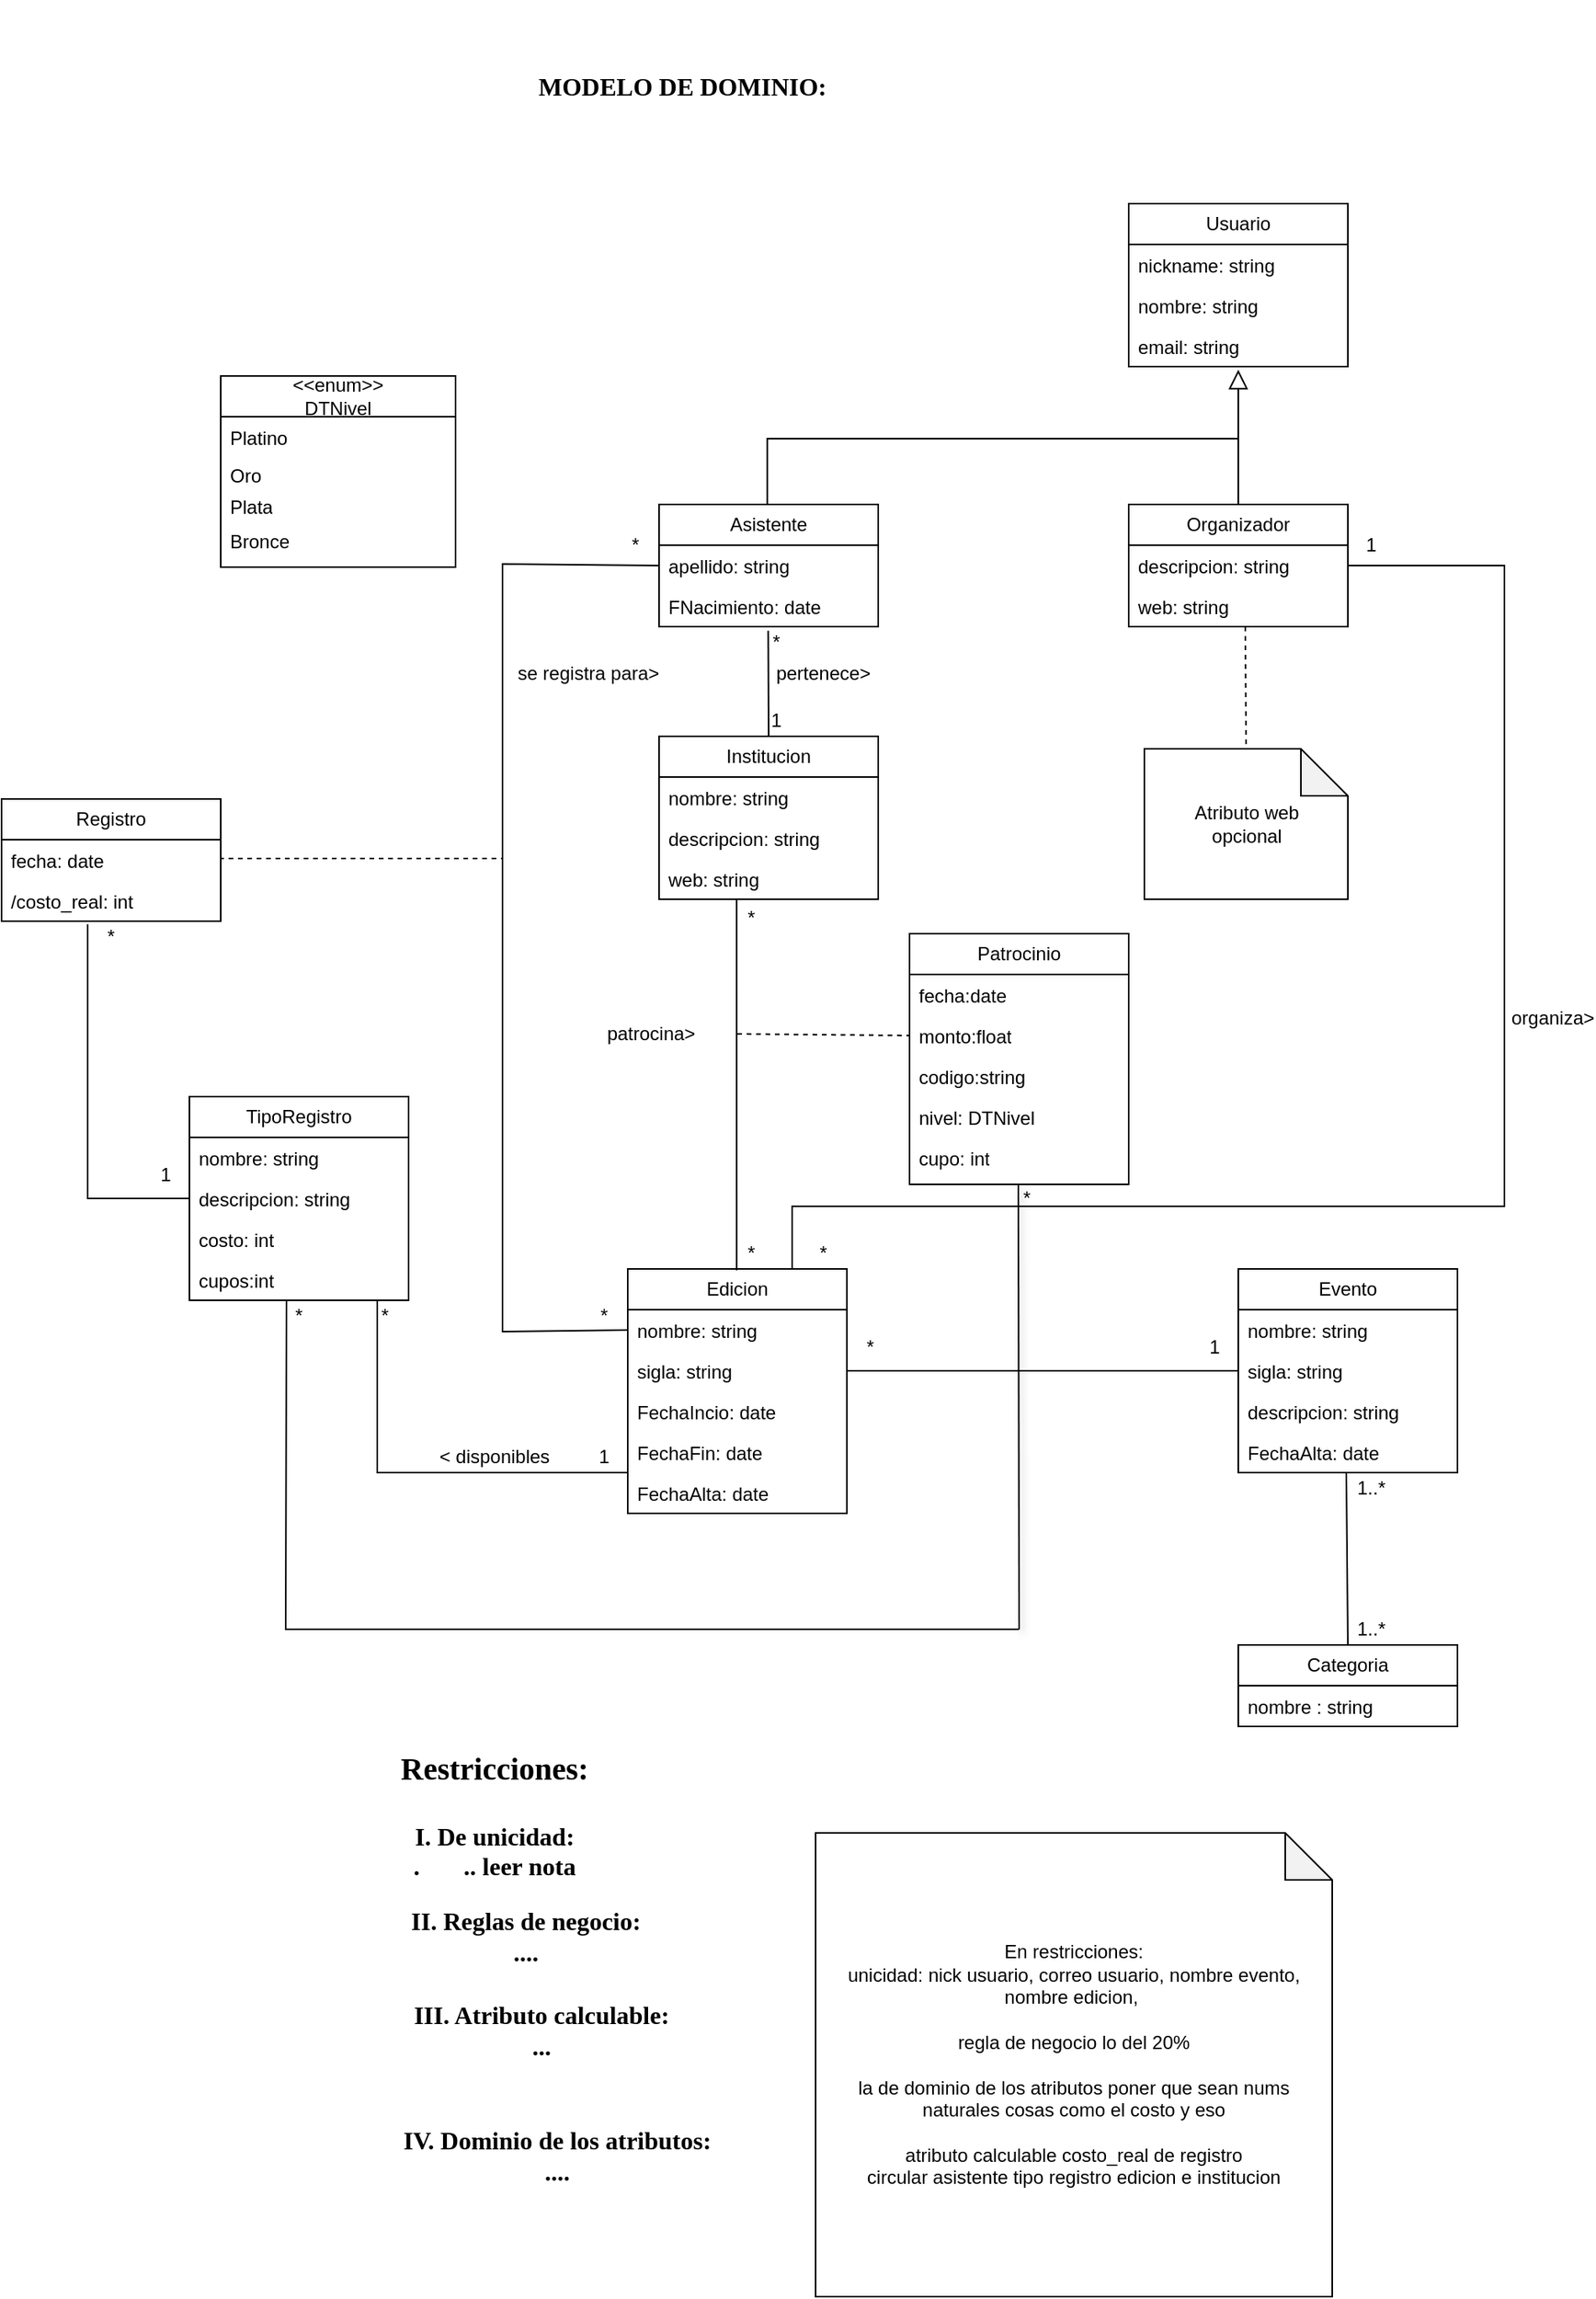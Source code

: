 <mxfile version="28.1.1" pages="4">
  <diagram name="ModeloDominio" id="bCZvV9yb4Iyw5BmVlnvM">
    <mxGraphModel dx="1166" dy="1818" grid="1" gridSize="10" guides="1" tooltips="1" connect="1" arrows="1" fold="1" page="1" pageScale="1" pageWidth="827" pageHeight="1169" math="0" shadow="0">
      <root>
        <mxCell id="0" />
        <mxCell id="1" parent="0" />
        <mxCell id="agMcymQ5COdE-LydsrBo-42" value="" style="endArrow=block;endSize=10;endFill=0;shadow=0;strokeWidth=1;rounded=0;curved=0;edgeStyle=elbowEdgeStyle;elbow=vertical;exitX=0.5;exitY=0;exitDx=0;exitDy=0;entryX=0.506;entryY=1.078;entryDx=0;entryDy=0;entryPerimeter=0;" parent="1" edge="1">
          <mxGeometry width="160" relative="1" as="geometry">
            <mxPoint x="739.16" y="302" as="sourcePoint" />
            <mxPoint x="1040" y="216.028" as="targetPoint" />
            <Array as="points">
              <mxPoint x="919.16" y="260" />
            </Array>
          </mxGeometry>
        </mxCell>
        <mxCell id="dpizFBpJidmlaV7K1fqd-15" value="&lt;font face=&quot;Times New Roman&quot; style=&quot;font-size: 16px;&quot;&gt;&lt;b style=&quot;&quot;&gt;MODELO DE DOMINIO:&lt;/b&gt;&lt;/font&gt;" style="text;html=1;align=center;verticalAlign=middle;whiteSpace=wrap;rounded=0;" parent="1" vertex="1">
          <mxGeometry x="455" y="-20" width="460" height="110" as="geometry" />
        </mxCell>
        <mxCell id="agMcymQ5COdE-LydsrBo-51" value="Usuario" style="swimlane;fontStyle=0;childLayout=stackLayout;horizontal=1;startSize=26;fillColor=none;horizontalStack=0;resizeParent=1;resizeParentMax=0;resizeLast=0;collapsible=1;marginBottom=0;whiteSpace=wrap;html=1;" parent="1" vertex="1">
          <mxGeometry x="970" y="110" width="140" height="104" as="geometry" />
        </mxCell>
        <mxCell id="agMcymQ5COdE-LydsrBo-52" value="nickname: string&amp;nbsp;&lt;div&gt;&lt;br&gt;&lt;/div&gt;" style="text;strokeColor=none;fillColor=none;align=left;verticalAlign=top;spacingLeft=4;spacingRight=4;overflow=hidden;rotatable=0;points=[[0,0.5],[1,0.5]];portConstraint=eastwest;whiteSpace=wrap;html=1;" parent="agMcymQ5COdE-LydsrBo-51" vertex="1">
          <mxGeometry y="26" width="140" height="26" as="geometry" />
        </mxCell>
        <mxCell id="agMcymQ5COdE-LydsrBo-53" value="&lt;div&gt;&lt;span style=&quot;background-color: transparent; color: light-dark(rgb(0, 0, 0), rgb(255, 255, 255));&quot;&gt;nombre: string&lt;/span&gt;&lt;/div&gt;&lt;div&gt;&lt;span style=&quot;background-color: transparent; color: light-dark(rgb(0, 0, 0), rgb(255, 255, 255));&quot;&gt;&lt;br&gt;&lt;/span&gt;&lt;/div&gt;" style="text;strokeColor=none;fillColor=none;align=left;verticalAlign=top;spacingLeft=4;spacingRight=4;overflow=hidden;rotatable=0;points=[[0,0.5],[1,0.5]];portConstraint=eastwest;whiteSpace=wrap;html=1;" parent="agMcymQ5COdE-LydsrBo-51" vertex="1">
          <mxGeometry y="52" width="140" height="26" as="geometry" />
        </mxCell>
        <mxCell id="agMcymQ5COdE-LydsrBo-54" value="email: string" style="text;strokeColor=none;fillColor=none;align=left;verticalAlign=top;spacingLeft=4;spacingRight=4;overflow=hidden;rotatable=0;points=[[0,0.5],[1,0.5]];portConstraint=eastwest;whiteSpace=wrap;html=1;" parent="agMcymQ5COdE-LydsrBo-51" vertex="1">
          <mxGeometry y="78" width="140" height="26" as="geometry" />
        </mxCell>
        <mxCell id="dpizFBpJidmlaV7K1fqd-20" value="&amp;lt;&amp;lt;enum&amp;gt;&amp;gt;&lt;div&gt;DTNivel&lt;/div&gt;" style="swimlane;fontStyle=0;childLayout=stackLayout;horizontal=1;startSize=26;fillColor=none;horizontalStack=0;resizeParent=1;resizeParentMax=0;resizeLast=0;collapsible=1;marginBottom=0;whiteSpace=wrap;html=1;" parent="1" vertex="1">
          <mxGeometry x="390" y="220" width="150" height="122" as="geometry" />
        </mxCell>
        <mxCell id="dpizFBpJidmlaV7K1fqd-21" value="Platino" style="text;strokeColor=none;fillColor=none;align=left;verticalAlign=top;spacingLeft=4;spacingRight=4;overflow=hidden;rotatable=0;points=[[0,0.5],[1,0.5]];portConstraint=eastwest;whiteSpace=wrap;html=1;" parent="dpizFBpJidmlaV7K1fqd-20" vertex="1">
          <mxGeometry y="26" width="150" height="24" as="geometry" />
        </mxCell>
        <mxCell id="dpizFBpJidmlaV7K1fqd-22" value="Oro" style="text;strokeColor=none;fillColor=none;align=left;verticalAlign=top;spacingLeft=4;spacingRight=4;overflow=hidden;rotatable=0;points=[[0,0.5],[1,0.5]];portConstraint=eastwest;whiteSpace=wrap;html=1;" parent="dpizFBpJidmlaV7K1fqd-20" vertex="1">
          <mxGeometry y="50" width="150" height="20" as="geometry" />
        </mxCell>
        <mxCell id="dpizFBpJidmlaV7K1fqd-23" value="Plata&lt;span style=&quot;color: rgba(0, 0, 0, 0); font-family: monospace; font-size: 0px; text-wrap-mode: nowrap;&quot;&gt;%3CmxGraphModel%3E%3Croot%3E%3CmxCell%20id%3D%220%22%2F%3E%3CmxCell%20id%3D%221%22%20parent%3D%220%22%2F%3E%3CmxCell%20id%3D%222%22%20value%3D%22%26amp%3Blt%3B%26amp%3Blt%3Bdatatype%26amp%3Bgt%3B%26amp%3Bgt%3B%26lt%3Bdiv%26gt%3BDTFecha%26lt%3B%2Fdiv%26gt%3B%22%20style%3D%22swimlane%3BfontStyle%3D0%3BchildLayout%3DstackLayout%3Bhorizontal%3D1%3BstartSize%3D26%3BfillColor%3Dnone%3BhorizontalStack%3D0%3BresizeParent%3D1%3BresizeParentMax%3D0%3BresizeLast%3D0%3Bcollapsible%3D1%3BmarginBottom%3D0%3BwhiteSpace%3Dwrap%3Bhtml%3D1%3B%22%20vertex%3D%221%22%20parent%3D%221%22%3E%3CmxGeometry%20x%3D%22390%22%20y%3D%2290%22%20width%3D%22150%22%20height%3D%22100%22%20as%3D%22geometry%22%2F%3E%3C%2FmxCell%3E%3CmxCell%20id%3D%223%22%20value%3D%22dia%3Aint%22%20style%3D%22text%3BstrokeColor%3Dnone%3BfillColor%3Dnone%3Balign%3Dleft%3BverticalAlign%3Dtop%3BspacingLeft%3D4%3BspacingRight%3D4%3Boverflow%3Dhidden%3Brotatable%3D0%3Bpoints%3D%5B%5B0%2C0.5%5D%2C%5B1%2C0.5%5D%5D%3BportConstraint%3Deastwest%3BwhiteSpace%3Dwrap%3Bhtml%3D1%3B%22%20vertex%3D%221%22%20parent%3D%222%22%3E%3CmxGeometry%20y%3D%2226%22%20width%3D%22150%22%20height%3D%2226%22%20as%3D%22geometry%22%2F%3E%3C%2FmxCell%3E%3CmxCell%20id%3D%224%22%20value%3D%22mes%3A%20int%22%20style%3D%22text%3BstrokeColor%3Dnone%3BfillColor%3Dnone%3Balign%3Dleft%3BverticalAlign%3Dtop%3BspacingLeft%3D4%3BspacingRight%3D4%3Boverflow%3Dhidden%3Brotatable%3D0%3Bpoints%3D%5B%5B0%2C0.5%5D%2C%5B1%2C0.5%5D%5D%3BportConstraint%3Deastwest%3BwhiteSpace%3Dwrap%3Bhtml%3D1%3B%22%20vertex%3D%221%22%20parent%3D%222%22%3E%3CmxGeometry%20y%3D%2252%22%20width%3D%22150%22%20height%3D%2226%22%20as%3D%22geometry%22%2F%3E%3C%2FmxCell%3E%3CmxCell%20id%3D%225%22%20value%3D%22anio%3A%20int%22%20style%3D%22text%3BstrokeColor%3Dnone%3BfillColor%3Dnone%3Balign%3Dleft%3BverticalAlign%3Dtop%3BspacingLeft%3D4%3BspacingRight%3D4%3Boverflow%3Dhidden%3Brotatable%3D0%3Bpoints%3D%5B%5B0%2C0.5%5D%2C%5B1%2C0.5%5D%5D%3BportConstraint%3Deastwest%3BwhiteSpace%3Dwrap%3Bhtml%3D1%3B%22%20vertex%3D%221%22%20parent%3D%222%22%3E%3CmxGeometry%20y%3D%2278%22%20width%3D%22150%22%20height%3D%2222%22%20as%3D%22geometry%22%2F%3E%3C%2FmxCell%3E%3C%2Froot%3E%3C%2FmxGraphModel%3E&lt;/span&gt;" style="text;strokeColor=none;fillColor=none;align=left;verticalAlign=top;spacingLeft=4;spacingRight=4;overflow=hidden;rotatable=0;points=[[0,0.5],[1,0.5]];portConstraint=eastwest;whiteSpace=wrap;html=1;" parent="dpizFBpJidmlaV7K1fqd-20" vertex="1">
          <mxGeometry y="70" width="150" height="22" as="geometry" />
        </mxCell>
        <mxCell id="dpizFBpJidmlaV7K1fqd-24" value="Bronce" style="text;strokeColor=none;fillColor=none;align=left;verticalAlign=top;spacingLeft=4;spacingRight=4;overflow=hidden;rotatable=0;points=[[0,0.5],[1,0.5]];portConstraint=eastwest;whiteSpace=wrap;html=1;" parent="dpizFBpJidmlaV7K1fqd-20" vertex="1">
          <mxGeometry y="92" width="150" height="30" as="geometry" />
        </mxCell>
        <mxCell id="agMcymQ5COdE-LydsrBo-56" value="Asistente" style="swimlane;fontStyle=0;childLayout=stackLayout;horizontal=1;startSize=26;fillColor=none;horizontalStack=0;resizeParent=1;resizeParentMax=0;resizeLast=0;collapsible=1;marginBottom=0;whiteSpace=wrap;html=1;" parent="1" vertex="1">
          <mxGeometry x="670" y="302" width="140" height="78" as="geometry">
            <mxRectangle x="670" y="302" width="90" height="30" as="alternateBounds" />
          </mxGeometry>
        </mxCell>
        <mxCell id="agMcymQ5COdE-LydsrBo-57" value="apellido: string&amp;nbsp;&lt;div&gt;&lt;br&gt;&lt;/div&gt;" style="text;strokeColor=none;fillColor=none;align=left;verticalAlign=top;spacingLeft=4;spacingRight=4;overflow=hidden;rotatable=0;points=[[0,0.5],[1,0.5]];portConstraint=eastwest;whiteSpace=wrap;html=1;" parent="agMcymQ5COdE-LydsrBo-56" vertex="1">
          <mxGeometry y="26" width="140" height="26" as="geometry" />
        </mxCell>
        <mxCell id="agMcymQ5COdE-LydsrBo-58" value="&lt;div&gt;FNacimiento&lt;span style=&quot;background-color: transparent; color: light-dark(rgb(0, 0, 0), rgb(255, 255, 255));&quot;&gt;: date&lt;/span&gt;&lt;/div&gt;" style="text;strokeColor=none;fillColor=none;align=left;verticalAlign=top;spacingLeft=4;spacingRight=4;overflow=hidden;rotatable=0;points=[[0,0.5],[1,0.5]];portConstraint=eastwest;whiteSpace=wrap;html=1;" parent="agMcymQ5COdE-LydsrBo-56" vertex="1">
          <mxGeometry y="52" width="140" height="26" as="geometry" />
        </mxCell>
        <mxCell id="agMcymQ5COdE-LydsrBo-60" value="Organizador" style="swimlane;fontStyle=0;childLayout=stackLayout;horizontal=1;startSize=26;fillColor=none;horizontalStack=0;resizeParent=1;resizeParentMax=0;resizeLast=0;collapsible=1;marginBottom=0;whiteSpace=wrap;html=1;" parent="1" vertex="1">
          <mxGeometry x="970" y="302" width="140" height="78" as="geometry" />
        </mxCell>
        <mxCell id="agMcymQ5COdE-LydsrBo-61" value="descripcion: string&amp;nbsp;&lt;div&gt;&lt;br&gt;&lt;/div&gt;" style="text;strokeColor=none;fillColor=none;align=left;verticalAlign=top;spacingLeft=4;spacingRight=4;overflow=hidden;rotatable=0;points=[[0,0.5],[1,0.5]];portConstraint=eastwest;whiteSpace=wrap;html=1;" parent="agMcymQ5COdE-LydsrBo-60" vertex="1">
          <mxGeometry y="26" width="140" height="26" as="geometry" />
        </mxCell>
        <mxCell id="lXtKiYIN07wwhuMebqhm-2" value="&lt;div&gt;web: string&lt;/div&gt;" style="text;strokeColor=none;fillColor=none;align=left;verticalAlign=top;spacingLeft=4;spacingRight=4;overflow=hidden;rotatable=0;points=[[0,0.5],[1,0.5]];portConstraint=eastwest;whiteSpace=wrap;html=1;" parent="agMcymQ5COdE-LydsrBo-60" vertex="1">
          <mxGeometry y="52" width="140" height="26" as="geometry" />
        </mxCell>
        <mxCell id="agMcymQ5COdE-LydsrBo-63" value="" style="endArrow=none;html=1;rounded=0;exitX=0.5;exitY=0;exitDx=0;exitDy=0;" parent="1" source="agMcymQ5COdE-LydsrBo-60" edge="1">
          <mxGeometry width="50" height="50" relative="1" as="geometry">
            <mxPoint x="990" y="520" as="sourcePoint" />
            <mxPoint x="1040" y="260" as="targetPoint" />
          </mxGeometry>
        </mxCell>
        <mxCell id="agMcymQ5COdE-LydsrBo-67" value="Institucion" style="swimlane;fontStyle=0;childLayout=stackLayout;horizontal=1;startSize=26;fillColor=none;horizontalStack=0;resizeParent=1;resizeParentMax=0;resizeLast=0;collapsible=1;marginBottom=0;whiteSpace=wrap;html=1;" parent="1" vertex="1">
          <mxGeometry x="670" y="450" width="140" height="104" as="geometry" />
        </mxCell>
        <mxCell id="agMcymQ5COdE-LydsrBo-68" value="nombre: string&amp;nbsp;&lt;div&gt;&lt;br&gt;&lt;/div&gt;" style="text;strokeColor=none;fillColor=none;align=left;verticalAlign=top;spacingLeft=4;spacingRight=4;overflow=hidden;rotatable=0;points=[[0,0.5],[1,0.5]];portConstraint=eastwest;whiteSpace=wrap;html=1;" parent="agMcymQ5COdE-LydsrBo-67" vertex="1">
          <mxGeometry y="26" width="140" height="26" as="geometry" />
        </mxCell>
        <mxCell id="agMcymQ5COdE-LydsrBo-69" value="&lt;div&gt;descripcion: string&lt;/div&gt;" style="text;strokeColor=none;fillColor=none;align=left;verticalAlign=top;spacingLeft=4;spacingRight=4;overflow=hidden;rotatable=0;points=[[0,0.5],[1,0.5]];portConstraint=eastwest;whiteSpace=wrap;html=1;" parent="agMcymQ5COdE-LydsrBo-67" vertex="1">
          <mxGeometry y="52" width="140" height="26" as="geometry" />
        </mxCell>
        <mxCell id="lXtKiYIN07wwhuMebqhm-1" value="&lt;div&gt;web: string&lt;/div&gt;" style="text;strokeColor=none;fillColor=none;align=left;verticalAlign=top;spacingLeft=4;spacingRight=4;overflow=hidden;rotatable=0;points=[[0,0.5],[1,0.5]];portConstraint=eastwest;whiteSpace=wrap;html=1;" parent="agMcymQ5COdE-LydsrBo-67" vertex="1">
          <mxGeometry y="78" width="140" height="26" as="geometry" />
        </mxCell>
        <mxCell id="agMcymQ5COdE-LydsrBo-77" value="Edicion" style="swimlane;fontStyle=0;childLayout=stackLayout;horizontal=1;startSize=26;fillColor=none;horizontalStack=0;resizeParent=1;resizeParentMax=0;resizeLast=0;collapsible=1;marginBottom=0;whiteSpace=wrap;html=1;" parent="1" vertex="1">
          <mxGeometry x="650" y="790" width="140" height="156" as="geometry" />
        </mxCell>
        <mxCell id="agMcymQ5COdE-LydsrBo-78" value="nombre: string&amp;nbsp;&lt;div&gt;&lt;br&gt;&lt;/div&gt;" style="text;strokeColor=none;fillColor=none;align=left;verticalAlign=top;spacingLeft=4;spacingRight=4;overflow=hidden;rotatable=0;points=[[0,0.5],[1,0.5]];portConstraint=eastwest;whiteSpace=wrap;html=1;" parent="agMcymQ5COdE-LydsrBo-77" vertex="1">
          <mxGeometry y="26" width="140" height="26" as="geometry" />
        </mxCell>
        <mxCell id="agMcymQ5COdE-LydsrBo-79" value="&lt;div&gt;sigla: string&lt;/div&gt;" style="text;strokeColor=none;fillColor=none;align=left;verticalAlign=top;spacingLeft=4;spacingRight=4;overflow=hidden;rotatable=0;points=[[0,0.5],[1,0.5]];portConstraint=eastwest;whiteSpace=wrap;html=1;" parent="agMcymQ5COdE-LydsrBo-77" vertex="1">
          <mxGeometry y="52" width="140" height="26" as="geometry" />
        </mxCell>
        <mxCell id="agMcymQ5COdE-LydsrBo-80" value="&lt;div&gt;FechaIncio: date&lt;/div&gt;" style="text;strokeColor=none;fillColor=none;align=left;verticalAlign=top;spacingLeft=4;spacingRight=4;overflow=hidden;rotatable=0;points=[[0,0.5],[1,0.5]];portConstraint=eastwest;whiteSpace=wrap;html=1;" parent="agMcymQ5COdE-LydsrBo-77" vertex="1">
          <mxGeometry y="78" width="140" height="26" as="geometry" />
        </mxCell>
        <mxCell id="agMcymQ5COdE-LydsrBo-82" value="&lt;div&gt;FechaFin: date&lt;/div&gt;" style="text;strokeColor=none;fillColor=none;align=left;verticalAlign=top;spacingLeft=4;spacingRight=4;overflow=hidden;rotatable=0;points=[[0,0.5],[1,0.5]];portConstraint=eastwest;whiteSpace=wrap;html=1;" parent="agMcymQ5COdE-LydsrBo-77" vertex="1">
          <mxGeometry y="104" width="140" height="26" as="geometry" />
        </mxCell>
        <mxCell id="agMcymQ5COdE-LydsrBo-81" value="&lt;div&gt;FechaAlta: date&lt;/div&gt;" style="text;strokeColor=none;fillColor=none;align=left;verticalAlign=top;spacingLeft=4;spacingRight=4;overflow=hidden;rotatable=0;points=[[0,0.5],[1,0.5]];portConstraint=eastwest;whiteSpace=wrap;html=1;" parent="agMcymQ5COdE-LydsrBo-77" vertex="1">
          <mxGeometry y="130" width="140" height="26" as="geometry" />
        </mxCell>
        <mxCell id="dpizFBpJidmlaV7K1fqd-25" value="TipoRegistro" style="swimlane;fontStyle=0;childLayout=stackLayout;horizontal=1;startSize=26;fillColor=none;horizontalStack=0;resizeParent=1;resizeParentMax=0;resizeLast=0;collapsible=1;marginBottom=0;whiteSpace=wrap;html=1;" parent="1" vertex="1">
          <mxGeometry x="370" y="680" width="140" height="130" as="geometry" />
        </mxCell>
        <mxCell id="dpizFBpJidmlaV7K1fqd-26" value="nombre: string&amp;nbsp;&lt;div&gt;&lt;br&gt;&lt;/div&gt;" style="text;strokeColor=none;fillColor=none;align=left;verticalAlign=top;spacingLeft=4;spacingRight=4;overflow=hidden;rotatable=0;points=[[0,0.5],[1,0.5]];portConstraint=eastwest;whiteSpace=wrap;html=1;" parent="dpizFBpJidmlaV7K1fqd-25" vertex="1">
          <mxGeometry y="26" width="140" height="26" as="geometry" />
        </mxCell>
        <mxCell id="dpizFBpJidmlaV7K1fqd-27" value="descripcion: string" style="text;strokeColor=none;fillColor=none;align=left;verticalAlign=top;spacingLeft=4;spacingRight=4;overflow=hidden;rotatable=0;points=[[0,0.5],[1,0.5]];portConstraint=eastwest;whiteSpace=wrap;html=1;" parent="dpizFBpJidmlaV7K1fqd-25" vertex="1">
          <mxGeometry y="52" width="140" height="26" as="geometry" />
        </mxCell>
        <mxCell id="dpizFBpJidmlaV7K1fqd-28" value="costo: int" style="text;strokeColor=none;fillColor=none;align=left;verticalAlign=top;spacingLeft=4;spacingRight=4;overflow=hidden;rotatable=0;points=[[0,0.5],[1,0.5]];portConstraint=eastwest;whiteSpace=wrap;html=1;" parent="dpizFBpJidmlaV7K1fqd-25" vertex="1">
          <mxGeometry y="78" width="140" height="26" as="geometry" />
        </mxCell>
        <mxCell id="dpizFBpJidmlaV7K1fqd-29" value="cupos:int" style="text;strokeColor=none;fillColor=none;align=left;verticalAlign=top;spacingLeft=4;spacingRight=4;overflow=hidden;rotatable=0;points=[[0,0.5],[1,0.5]];portConstraint=eastwest;whiteSpace=wrap;html=1;" parent="dpizFBpJidmlaV7K1fqd-25" vertex="1">
          <mxGeometry y="104" width="140" height="26" as="geometry" />
        </mxCell>
        <mxCell id="dpizFBpJidmlaV7K1fqd-30" value="Registro" style="swimlane;fontStyle=0;childLayout=stackLayout;horizontal=1;startSize=26;fillColor=none;horizontalStack=0;resizeParent=1;resizeParentMax=0;resizeLast=0;collapsible=1;marginBottom=0;whiteSpace=wrap;html=1;" parent="1" vertex="1">
          <mxGeometry x="250" y="490" width="140" height="78" as="geometry" />
        </mxCell>
        <mxCell id="dpizFBpJidmlaV7K1fqd-31" value="&lt;div&gt;fecha: date&lt;/div&gt;" style="text;strokeColor=none;fillColor=none;align=left;verticalAlign=top;spacingLeft=4;spacingRight=4;overflow=hidden;rotatable=0;points=[[0,0.5],[1,0.5]];portConstraint=eastwest;whiteSpace=wrap;html=1;" parent="dpizFBpJidmlaV7K1fqd-30" vertex="1">
          <mxGeometry y="26" width="140" height="26" as="geometry" />
        </mxCell>
        <mxCell id="dpizFBpJidmlaV7K1fqd-32" value="&lt;div&gt;/costo_real: int&lt;/div&gt;" style="text;strokeColor=none;fillColor=none;align=left;verticalAlign=top;spacingLeft=4;spacingRight=4;overflow=hidden;rotatable=0;points=[[0,0.5],[1,0.5]];portConstraint=eastwest;whiteSpace=wrap;html=1;" parent="dpizFBpJidmlaV7K1fqd-30" vertex="1">
          <mxGeometry y="52" width="140" height="26" as="geometry" />
        </mxCell>
        <mxCell id="agMcymQ5COdE-LydsrBo-83" value="Evento" style="swimlane;fontStyle=0;childLayout=stackLayout;horizontal=1;startSize=26;fillColor=none;horizontalStack=0;resizeParent=1;resizeParentMax=0;resizeLast=0;collapsible=1;marginBottom=0;whiteSpace=wrap;html=1;" parent="1" vertex="1">
          <mxGeometry x="1040" y="790" width="140" height="130" as="geometry" />
        </mxCell>
        <mxCell id="agMcymQ5COdE-LydsrBo-84" value="nombre: string&amp;nbsp;&lt;div&gt;&lt;br&gt;&lt;/div&gt;" style="text;strokeColor=none;fillColor=none;align=left;verticalAlign=top;spacingLeft=4;spacingRight=4;overflow=hidden;rotatable=0;points=[[0,0.5],[1,0.5]];portConstraint=eastwest;whiteSpace=wrap;html=1;" parent="agMcymQ5COdE-LydsrBo-83" vertex="1">
          <mxGeometry y="26" width="140" height="26" as="geometry" />
        </mxCell>
        <mxCell id="agMcymQ5COdE-LydsrBo-85" value="&lt;div&gt;sigla: string&lt;/div&gt;" style="text;strokeColor=none;fillColor=none;align=left;verticalAlign=top;spacingLeft=4;spacingRight=4;overflow=hidden;rotatable=0;points=[[0,0.5],[1,0.5]];portConstraint=eastwest;whiteSpace=wrap;html=1;" parent="agMcymQ5COdE-LydsrBo-83" vertex="1">
          <mxGeometry y="52" width="140" height="26" as="geometry" />
        </mxCell>
        <mxCell id="agMcymQ5COdE-LydsrBo-86" value="&lt;div&gt;descripcion: string&lt;/div&gt;" style="text;strokeColor=none;fillColor=none;align=left;verticalAlign=top;spacingLeft=4;spacingRight=4;overflow=hidden;rotatable=0;points=[[0,0.5],[1,0.5]];portConstraint=eastwest;whiteSpace=wrap;html=1;" parent="agMcymQ5COdE-LydsrBo-83" vertex="1">
          <mxGeometry y="78" width="140" height="26" as="geometry" />
        </mxCell>
        <mxCell id="agMcymQ5COdE-LydsrBo-87" value="&lt;div&gt;FechaAlta: date&lt;/div&gt;" style="text;strokeColor=none;fillColor=none;align=left;verticalAlign=top;spacingLeft=4;spacingRight=4;overflow=hidden;rotatable=0;points=[[0,0.5],[1,0.5]];portConstraint=eastwest;whiteSpace=wrap;html=1;" parent="agMcymQ5COdE-LydsrBo-83" vertex="1">
          <mxGeometry y="104" width="140" height="26" as="geometry" />
        </mxCell>
        <mxCell id="agMcymQ5COdE-LydsrBo-89" value="" style="endArrow=none;html=1;rounded=0;exitX=0;exitY=0.5;exitDx=0;exitDy=0;entryX=1;entryY=0.5;entryDx=0;entryDy=0;" parent="1" source="agMcymQ5COdE-LydsrBo-85" target="agMcymQ5COdE-LydsrBo-79" edge="1">
          <mxGeometry width="50" height="50" relative="1" as="geometry">
            <mxPoint x="1150" y="720" as="sourcePoint" />
            <mxPoint x="990" y="720" as="targetPoint" />
          </mxGeometry>
        </mxCell>
        <mxCell id="agMcymQ5COdE-LydsrBo-92" value="" style="endArrow=none;html=1;rounded=0;exitX=0;exitY=0.5;exitDx=0;exitDy=0;entryX=0;entryY=0.5;entryDx=0;entryDy=0;" parent="1" source="agMcymQ5COdE-LydsrBo-57" target="agMcymQ5COdE-LydsrBo-78" edge="1">
          <mxGeometry width="50" height="50" relative="1" as="geometry">
            <mxPoint x="730" y="550" as="sourcePoint" />
            <mxPoint x="570" y="670" as="targetPoint" />
            <Array as="points">
              <mxPoint x="570" y="340" />
              <mxPoint x="570" y="550" />
              <mxPoint x="570" y="830" />
            </Array>
          </mxGeometry>
        </mxCell>
        <mxCell id="agMcymQ5COdE-LydsrBo-93" value="" style="endArrow=none;html=1;rounded=0;exitX=0.5;exitY=0;exitDx=0;exitDy=0;entryX=0.498;entryY=1.103;entryDx=0;entryDy=0;entryPerimeter=0;" parent="1" source="agMcymQ5COdE-LydsrBo-67" target="agMcymQ5COdE-LydsrBo-58" edge="1">
          <mxGeometry width="50" height="50" relative="1" as="geometry">
            <mxPoint x="870" y="505" as="sourcePoint" />
            <mxPoint x="770" y="410" as="targetPoint" />
          </mxGeometry>
        </mxCell>
        <mxCell id="dpizFBpJidmlaV7K1fqd-33" value="Patrocinio" style="swimlane;fontStyle=0;childLayout=stackLayout;horizontal=1;startSize=26;fillColor=none;horizontalStack=0;resizeParent=1;resizeParentMax=0;resizeLast=0;collapsible=1;marginBottom=0;whiteSpace=wrap;html=1;" parent="1" vertex="1">
          <mxGeometry x="830" y="576" width="140" height="160" as="geometry" />
        </mxCell>
        <mxCell id="dpizFBpJidmlaV7K1fqd-34" value="&lt;div&gt;fecha:date&lt;/div&gt;" style="text;strokeColor=none;fillColor=none;align=left;verticalAlign=top;spacingLeft=4;spacingRight=4;overflow=hidden;rotatable=0;points=[[0,0.5],[1,0.5]];portConstraint=eastwest;whiteSpace=wrap;html=1;" parent="dpizFBpJidmlaV7K1fqd-33" vertex="1">
          <mxGeometry y="26" width="140" height="26" as="geometry" />
        </mxCell>
        <mxCell id="dpizFBpJidmlaV7K1fqd-35" value="monto:float" style="text;strokeColor=none;fillColor=none;align=left;verticalAlign=top;spacingLeft=4;spacingRight=4;overflow=hidden;rotatable=0;points=[[0,0.5],[1,0.5]];portConstraint=eastwest;whiteSpace=wrap;html=1;" parent="dpizFBpJidmlaV7K1fqd-33" vertex="1">
          <mxGeometry y="52" width="140" height="26" as="geometry" />
        </mxCell>
        <mxCell id="dpizFBpJidmlaV7K1fqd-36" value="codigo:string" style="text;strokeColor=none;fillColor=none;align=left;verticalAlign=top;spacingLeft=4;spacingRight=4;overflow=hidden;rotatable=0;points=[[0,0.5],[1,0.5]];portConstraint=eastwest;whiteSpace=wrap;html=1;" parent="dpizFBpJidmlaV7K1fqd-33" vertex="1">
          <mxGeometry y="78" width="140" height="26" as="geometry" />
        </mxCell>
        <mxCell id="dpizFBpJidmlaV7K1fqd-37" value="nivel: DTNivel" style="text;strokeColor=none;fillColor=none;align=left;verticalAlign=top;spacingLeft=4;spacingRight=4;overflow=hidden;rotatable=0;points=[[0,0.5],[1,0.5]];portConstraint=eastwest;whiteSpace=wrap;html=1;" parent="dpizFBpJidmlaV7K1fqd-33" vertex="1">
          <mxGeometry y="104" width="140" height="26" as="geometry" />
        </mxCell>
        <mxCell id="Nmh7_O1KkESDejtTiDmn-7" value="cupo: int" style="text;strokeColor=none;fillColor=none;align=left;verticalAlign=top;spacingLeft=4;spacingRight=4;overflow=hidden;rotatable=0;points=[[0,0.5],[1,0.5]];portConstraint=eastwest;whiteSpace=wrap;html=1;" parent="dpizFBpJidmlaV7K1fqd-33" vertex="1">
          <mxGeometry y="130" width="140" height="30" as="geometry" />
        </mxCell>
        <mxCell id="agMcymQ5COdE-LydsrBo-94" value="*" style="text;html=1;align=center;verticalAlign=middle;whiteSpace=wrap;rounded=0;" parent="1" vertex="1">
          <mxGeometry x="730" y="380" width="30" height="20" as="geometry" />
        </mxCell>
        <mxCell id="agMcymQ5COdE-LydsrBo-95" value="1" style="text;html=1;align=center;verticalAlign=middle;whiteSpace=wrap;rounded=0;" parent="1" vertex="1">
          <mxGeometry x="730" y="430" width="30" height="20" as="geometry" />
        </mxCell>
        <mxCell id="agMcymQ5COdE-LydsrBo-98" value="*" style="text;html=1;align=center;verticalAlign=middle;whiteSpace=wrap;rounded=0;" parent="1" vertex="1">
          <mxGeometry x="714" y="770" width="30" height="20" as="geometry" />
        </mxCell>
        <mxCell id="agMcymQ5COdE-LydsrBo-99" value="*" style="text;html=1;align=center;verticalAlign=middle;whiteSpace=wrap;rounded=0;" parent="1" vertex="1">
          <mxGeometry x="640" y="318" width="30" height="20" as="geometry" />
        </mxCell>
        <mxCell id="agMcymQ5COdE-LydsrBo-100" value="Categoria" style="swimlane;fontStyle=0;childLayout=stackLayout;horizontal=1;startSize=26;fillColor=none;horizontalStack=0;resizeParent=1;resizeParentMax=0;resizeLast=0;collapsible=1;marginBottom=0;whiteSpace=wrap;html=1;" parent="1" vertex="1">
          <mxGeometry x="1040" y="1030" width="140" height="52" as="geometry" />
        </mxCell>
        <mxCell id="agMcymQ5COdE-LydsrBo-101" value="&lt;div&gt;nombre : string&lt;/div&gt;" style="text;strokeColor=none;fillColor=none;align=left;verticalAlign=top;spacingLeft=4;spacingRight=4;overflow=hidden;rotatable=0;points=[[0,0.5],[1,0.5]];portConstraint=eastwest;whiteSpace=wrap;html=1;" parent="agMcymQ5COdE-LydsrBo-100" vertex="1">
          <mxGeometry y="26" width="140" height="26" as="geometry" />
        </mxCell>
        <mxCell id="agMcymQ5COdE-LydsrBo-103" value="" style="endArrow=none;html=1;rounded=0;exitX=0.498;exitY=1.146;exitDx=0;exitDy=0;exitPerimeter=0;entryX=0.5;entryY=0;entryDx=0;entryDy=0;" parent="1" target="agMcymQ5COdE-LydsrBo-100" edge="1">
          <mxGeometry width="50" height="50" relative="1" as="geometry">
            <mxPoint x="1109.0" y="919.996" as="sourcePoint" />
            <mxPoint x="1109" y="990" as="targetPoint" />
          </mxGeometry>
        </mxCell>
        <mxCell id="agMcymQ5COdE-LydsrBo-104" value="" style="endArrow=none;dashed=1;html=1;rounded=0;exitX=1;exitY=0.5;exitDx=0;exitDy=0;" parent="1" source="dpizFBpJidmlaV7K1fqd-31" edge="1">
          <mxGeometry width="50" height="50" relative="1" as="geometry">
            <mxPoint x="340" y="400" as="sourcePoint" />
            <mxPoint x="570" y="528" as="targetPoint" />
            <Array as="points">
              <mxPoint x="390" y="528" />
            </Array>
          </mxGeometry>
        </mxCell>
        <mxCell id="dpizFBpJidmlaV7K1fqd-43" value="patrocina&amp;gt;" style="text;html=1;align=center;verticalAlign=middle;whiteSpace=wrap;rounded=0;" parent="1" vertex="1">
          <mxGeometry x="650" y="630" width="30" height="20" as="geometry" />
        </mxCell>
        <mxCell id="dpizFBpJidmlaV7K1fqd-44" value="pertenece&amp;gt;" style="text;html=1;align=center;verticalAlign=middle;whiteSpace=wrap;rounded=0;" parent="1" vertex="1">
          <mxGeometry x="760" y="400" width="30" height="20" as="geometry" />
        </mxCell>
        <mxCell id="dpizFBpJidmlaV7K1fqd-45" value="se registra para&amp;gt;" style="text;html=1;align=center;verticalAlign=middle;whiteSpace=wrap;rounded=0;" parent="1" vertex="1">
          <mxGeometry x="560" y="400" width="130" height="20" as="geometry" />
        </mxCell>
        <mxCell id="dpizFBpJidmlaV7K1fqd-46" value="1..*" style="text;html=1;align=center;verticalAlign=middle;whiteSpace=wrap;rounded=0;" parent="1" vertex="1">
          <mxGeometry x="1110" y="1010" width="30" height="20" as="geometry" />
        </mxCell>
        <mxCell id="dpizFBpJidmlaV7K1fqd-47" value="1..*" style="text;html=1;align=center;verticalAlign=middle;whiteSpace=wrap;rounded=0;" parent="1" vertex="1">
          <mxGeometry x="1110" y="920" width="30" height="20" as="geometry" />
        </mxCell>
        <mxCell id="dpizFBpJidmlaV7K1fqd-48" value="*" style="text;html=1;align=center;verticalAlign=middle;whiteSpace=wrap;rounded=0;" parent="1" vertex="1">
          <mxGeometry x="714" y="556" width="30" height="20" as="geometry" />
        </mxCell>
        <mxCell id="IM8bj27vjW2e1TcxEnKg-4" value="En restricciones:&lt;div&gt;unicidad: nick usuario, correo usuario, nombre evento, nombre edicion,&amp;nbsp;&lt;/div&gt;&lt;div&gt;&lt;br&gt;&lt;/div&gt;&lt;div&gt;regla de negocio lo del 20%&lt;br&gt;&lt;br&gt;&lt;/div&gt;&lt;div&gt;la de dominio de los atributos poner que sean nums naturales cosas como el costo y eso&lt;br&gt;&lt;br&gt;&lt;/div&gt;&lt;div&gt;atributo calculable costo_real de registro&lt;/div&gt;&lt;div&gt;circular asistente tipo registro edicion e institucion&lt;/div&gt;" style="shape=note;whiteSpace=wrap;html=1;backgroundOutline=1;darkOpacity=0.05;" parent="1" vertex="1">
          <mxGeometry x="770" y="1150" width="330" height="296" as="geometry" />
        </mxCell>
        <mxCell id="68dRZxDx_lQtc-Z4TrwH-3" value="" style="endArrow=none;html=1;rounded=0;entryX=0;entryY=0.5;entryDx=0;entryDy=0;" parent="1" target="dpizFBpJidmlaV7K1fqd-27" edge="1">
          <mxGeometry width="50" height="50" relative="1" as="geometry">
            <mxPoint x="305" y="570" as="sourcePoint" />
            <mxPoint x="475" y="630" as="targetPoint" />
            <Array as="points">
              <mxPoint x="305" y="745" />
            </Array>
          </mxGeometry>
        </mxCell>
        <mxCell id="IM8bj27vjW2e1TcxEnKg-5" value="&lt;font face=&quot;Times New Roman&quot; style=&quot;font-size: 20px;&quot;&gt;&lt;b style=&quot;&quot;&gt;Restricciones:&lt;/b&gt;&lt;/font&gt;&lt;div&gt;&lt;font face=&quot;Times New Roman&quot;&gt;&lt;span style=&quot;font-size: 18px;&quot;&gt;&lt;b&gt;&lt;br&gt;&lt;/b&gt;&lt;/span&gt;&lt;/font&gt;&lt;div&gt;&lt;font face=&quot;Times New Roman&quot; style=&quot;font-size: 16px;&quot;&gt;&lt;b style=&quot;&quot;&gt;I. De unicidad:&lt;/b&gt;&lt;/font&gt;&lt;/div&gt;&lt;div&gt;&lt;font face=&quot;Times New Roman&quot; style=&quot;font-size: 16px;&quot;&gt;&lt;b style=&quot;&quot;&gt;.&lt;span style=&quot;white-space: pre;&quot;&gt;&#x9;&lt;/span&gt;.. leer nota&lt;/b&gt;&lt;/font&gt;&lt;/div&gt;&lt;div&gt;&lt;br&gt;&lt;/div&gt;&lt;/div&gt;" style="text;html=1;align=center;verticalAlign=middle;whiteSpace=wrap;rounded=0;" parent="1" vertex="1">
          <mxGeometry x="310" y="1090" width="510" height="111" as="geometry" />
        </mxCell>
        <mxCell id="IM8bj27vjW2e1TcxEnKg-6" value="&lt;font face=&quot;Times New Roman&quot;&gt;&lt;span style=&quot;font-size: 16px;&quot;&gt;&lt;b&gt;II. Reglas de negocio:&lt;/b&gt;&lt;/span&gt;&lt;/font&gt;&lt;div&gt;&lt;font face=&quot;Times New Roman&quot;&gt;&lt;span style=&quot;font-size: 16px;&quot;&gt;&lt;b&gt;....&lt;/b&gt;&lt;/span&gt;&lt;/font&gt;&lt;/div&gt;" style="text;html=1;align=center;verticalAlign=middle;whiteSpace=wrap;rounded=0;" parent="1" vertex="1">
          <mxGeometry x="330" y="1160" width="510" height="111" as="geometry" />
        </mxCell>
        <mxCell id="IM8bj27vjW2e1TcxEnKg-7" value="&lt;font face=&quot;Times New Roman&quot;&gt;&lt;span style=&quot;font-size: 16px;&quot;&gt;&lt;b&gt;III. Atributo calculable:&lt;/b&gt;&lt;/span&gt;&lt;/font&gt;&lt;div&gt;&lt;font face=&quot;Times New Roman&quot;&gt;&lt;span style=&quot;font-size: 16px;&quot;&gt;&lt;b&gt;...&lt;/b&gt;&lt;/span&gt;&lt;/font&gt;&lt;/div&gt;" style="text;html=1;align=center;verticalAlign=middle;whiteSpace=wrap;rounded=0;" parent="1" vertex="1">
          <mxGeometry x="340" y="1220" width="510" height="111" as="geometry" />
        </mxCell>
        <mxCell id="68dRZxDx_lQtc-Z4TrwH-7" value="" style="endArrow=none;dashed=1;html=1;rounded=0;entryX=0;entryY=0.5;entryDx=0;entryDy=0;" parent="1" target="dpizFBpJidmlaV7K1fqd-35" edge="1">
          <mxGeometry width="50" height="50" relative="1" as="geometry">
            <mxPoint x="720" y="640" as="sourcePoint" />
            <mxPoint x="810" y="600" as="targetPoint" />
          </mxGeometry>
        </mxCell>
        <mxCell id="IM8bj27vjW2e1TcxEnKg-8" value="&lt;font face=&quot;Times New Roman&quot;&gt;&lt;span style=&quot;font-size: 16px;&quot;&gt;&lt;b&gt;IV. Dominio de los atributos:&lt;/b&gt;&lt;/span&gt;&lt;/font&gt;&lt;div&gt;&lt;font face=&quot;Times New Roman&quot;&gt;&lt;span style=&quot;font-size: 16px;&quot;&gt;&lt;b&gt;....&lt;/b&gt;&lt;/span&gt;&lt;/font&gt;&lt;/div&gt;" style="text;html=1;align=center;verticalAlign=middle;whiteSpace=wrap;rounded=0;" parent="1" vertex="1">
          <mxGeometry x="350" y="1300" width="510" height="111" as="geometry" />
        </mxCell>
        <mxCell id="68dRZxDx_lQtc-Z4TrwH-5" value="" style="endArrow=none;html=1;rounded=0;entryX=0.354;entryY=1.011;entryDx=0;entryDy=0;entryPerimeter=0;" parent="1" target="lXtKiYIN07wwhuMebqhm-1" edge="1">
          <mxGeometry width="50" height="50" relative="1" as="geometry">
            <mxPoint x="719.58" y="790.83" as="sourcePoint" />
            <mxPoint x="710" y="600" as="targetPoint" />
          </mxGeometry>
        </mxCell>
        <mxCell id="68dRZxDx_lQtc-Z4TrwH-9" value="*" style="text;html=1;align=center;verticalAlign=middle;whiteSpace=wrap;rounded=0;" parent="1" vertex="1">
          <mxGeometry x="620" y="810" width="30" height="20" as="geometry" />
        </mxCell>
        <mxCell id="68dRZxDx_lQtc-Z4TrwH-8" value="*" style="text;html=1;align=center;verticalAlign=middle;whiteSpace=wrap;rounded=0;" parent="1" vertex="1">
          <mxGeometry x="305" y="568" width="30" height="20" as="geometry" />
        </mxCell>
        <mxCell id="68dRZxDx_lQtc-Z4TrwH-10" value="1" style="text;html=1;align=center;verticalAlign=middle;whiteSpace=wrap;rounded=0;" parent="1" vertex="1">
          <mxGeometry x="340" y="720" width="30" height="20" as="geometry" />
        </mxCell>
        <mxCell id="IM8bj27vjW2e1TcxEnKg-9" value="1" style="text;html=1;align=center;verticalAlign=middle;whiteSpace=wrap;rounded=0;" parent="1" vertex="1">
          <mxGeometry x="1010" y="830" width="30" height="20" as="geometry" />
        </mxCell>
        <mxCell id="IM8bj27vjW2e1TcxEnKg-10" value="*" style="text;html=1;align=center;verticalAlign=middle;whiteSpace=wrap;rounded=0;" parent="1" vertex="1">
          <mxGeometry x="760" y="810" width="90" height="60" as="geometry" />
        </mxCell>
        <mxCell id="7xDIrLAodDT-qSDH6kA_-3" value="" style="endArrow=none;html=1;rounded=0;exitX=0.75;exitY=0;exitDx=0;exitDy=0;entryX=1;entryY=0.5;entryDx=0;entryDy=0;" parent="1" source="agMcymQ5COdE-LydsrBo-77" target="agMcymQ5COdE-LydsrBo-61" edge="1">
          <mxGeometry width="50" height="50" relative="1" as="geometry">
            <mxPoint x="1400" y="457.5" as="sourcePoint" />
            <mxPoint x="1400" y="362.5" as="targetPoint" />
            <Array as="points">
              <mxPoint x="755" y="750" />
              <mxPoint x="980" y="750" />
              <mxPoint x="1210" y="750" />
              <mxPoint x="1210" y="341" />
            </Array>
          </mxGeometry>
        </mxCell>
        <mxCell id="7xDIrLAodDT-qSDH6kA_-4" value="1" style="text;html=1;align=center;verticalAlign=middle;whiteSpace=wrap;rounded=0;" parent="1" vertex="1">
          <mxGeometry x="1110" y="318" width="30" height="20" as="geometry" />
        </mxCell>
        <mxCell id="7xDIrLAodDT-qSDH6kA_-5" value="*" style="text;html=1;align=center;verticalAlign=middle;whiteSpace=wrap;rounded=0;" parent="1" vertex="1">
          <mxGeometry x="760" y="770" width="30" height="20" as="geometry" />
        </mxCell>
        <mxCell id="7xDIrLAodDT-qSDH6kA_-6" value="organiza&amp;gt;" style="text;html=1;align=center;verticalAlign=middle;whiteSpace=wrap;rounded=0;" parent="1" vertex="1">
          <mxGeometry x="1226" y="620" width="30" height="20" as="geometry" />
        </mxCell>
        <mxCell id="lXtKiYIN07wwhuMebqhm-3" value="" style="shape=note;whiteSpace=wrap;html=1;backgroundOutline=1;darkOpacity=0.05;" parent="1" vertex="1">
          <mxGeometry x="980" y="458" width="130" height="96" as="geometry" />
        </mxCell>
        <mxCell id="lXtKiYIN07wwhuMebqhm-4" value="" style="endArrow=none;dashed=1;html=1;rounded=0;entryX=0.5;entryY=0;entryDx=0;entryDy=0;exitX=0.532;exitY=1.002;exitDx=0;exitDy=0;exitPerimeter=0;entryPerimeter=0;" parent="1" source="lXtKiYIN07wwhuMebqhm-2" target="lXtKiYIN07wwhuMebqhm-3" edge="1">
          <mxGeometry width="50" height="50" relative="1" as="geometry">
            <mxPoint x="950" y="400" as="sourcePoint" />
            <mxPoint x="1070" y="401" as="targetPoint" />
          </mxGeometry>
        </mxCell>
        <mxCell id="lXtKiYIN07wwhuMebqhm-5" value="Atributo web opcional" style="text;html=1;align=center;verticalAlign=middle;whiteSpace=wrap;rounded=0;" parent="1" vertex="1">
          <mxGeometry x="1007.5" y="481.5" width="75" height="49" as="geometry" />
        </mxCell>
        <mxCell id="Nmh7_O1KkESDejtTiDmn-5" value="" style="endArrow=none;html=1;rounded=0;" parent="1" edge="1">
          <mxGeometry width="50" height="50" relative="1" as="geometry">
            <mxPoint x="900" y="1020" as="sourcePoint" />
            <mxPoint x="432" y="810" as="targetPoint" />
            <Array as="points">
              <mxPoint x="431.5" y="1020" />
            </Array>
          </mxGeometry>
        </mxCell>
        <mxCell id="Nmh7_O1KkESDejtTiDmn-6" value="" style="endArrow=none;html=1;rounded=0;shadow=1;" parent="1" edge="1">
          <mxGeometry width="50" height="50" relative="1" as="geometry">
            <mxPoint x="900" y="1020" as="sourcePoint" />
            <mxPoint x="899.5" y="736" as="targetPoint" />
          </mxGeometry>
        </mxCell>
        <mxCell id="Nmh7_O1KkESDejtTiDmn-9" value="*" style="text;html=1;align=center;verticalAlign=middle;whiteSpace=wrap;rounded=0;" parent="1" vertex="1">
          <mxGeometry x="425" y="810" width="30" height="20" as="geometry" />
        </mxCell>
        <mxCell id="Nmh7_O1KkESDejtTiDmn-10" value="*" style="text;html=1;align=center;verticalAlign=middle;whiteSpace=wrap;rounded=0;" parent="1" vertex="1">
          <mxGeometry x="890" y="735" width="30" height="20" as="geometry" />
        </mxCell>
        <mxCell id="QVwfzuc1S5piizHk2KCT-1" value="" style="endArrow=none;html=1;rounded=0;" parent="1" edge="1">
          <mxGeometry width="50" height="50" relative="1" as="geometry">
            <mxPoint x="490" y="810" as="sourcePoint" />
            <mxPoint x="650" y="920" as="targetPoint" />
            <Array as="points">
              <mxPoint x="490" y="920" />
            </Array>
          </mxGeometry>
        </mxCell>
        <mxCell id="QVwfzuc1S5piizHk2KCT-2" value="*" style="text;html=1;align=center;verticalAlign=middle;whiteSpace=wrap;rounded=0;" parent="1" vertex="1">
          <mxGeometry x="480" y="810" width="30" height="20" as="geometry" />
        </mxCell>
        <mxCell id="QVwfzuc1S5piizHk2KCT-3" value="&amp;lt; disponibles" style="text;html=1;align=center;verticalAlign=middle;whiteSpace=wrap;rounded=0;" parent="1" vertex="1">
          <mxGeometry x="520" y="900" width="90" height="20" as="geometry" />
        </mxCell>
        <mxCell id="QVwfzuc1S5piizHk2KCT-4" value="1" style="text;html=1;align=center;verticalAlign=middle;whiteSpace=wrap;rounded=0;" parent="1" vertex="1">
          <mxGeometry x="620" y="900" width="30" height="20" as="geometry" />
        </mxCell>
      </root>
    </mxGraphModel>
  </diagram>
  <diagram name="DSS" id="Lmwg-wc6o2-wSDF67b4l">
    <mxGraphModel dx="1782" dy="544" grid="1" gridSize="10" guides="1" tooltips="1" connect="1" arrows="1" fold="1" page="1" pageScale="1" pageWidth="827" pageHeight="1169" math="0" shadow="0">
      <root>
        <mxCell id="7qbBtTqkFl1bNYgJkVoJ-0" />
        <mxCell id="7qbBtTqkFl1bNYgJkVoJ-1" parent="7qbBtTqkFl1bNYgJkVoJ-0" />
        <mxCell id="H6Z-Ubcro6L7Hvld54TX-0" value="" style="rounded=0;whiteSpace=wrap;html=1;fillColor=none;" parent="7qbBtTqkFl1bNYgJkVoJ-1" vertex="1">
          <mxGeometry x="4440" y="479.26" width="760" height="1070.74" as="geometry" />
        </mxCell>
        <mxCell id="Qz5w-otgsnCUTVqj0kyE-0" value="" style="rounded=0;whiteSpace=wrap;html=1;fillColor=none;" parent="7qbBtTqkFl1bNYgJkVoJ-1" vertex="1">
          <mxGeometry x="4480" y="798.26" width="680" height="710.74" as="geometry" />
        </mxCell>
        <mxCell id="teg_wg2tHC0hfuOI6_LW-1" value="" style="rounded=0;whiteSpace=wrap;html=1;fillColor=none;" parent="7qbBtTqkFl1bNYgJkVoJ-1" vertex="1">
          <mxGeometry x="1380" y="600" width="840" height="730" as="geometry" />
        </mxCell>
        <mxCell id="teg_wg2tHC0hfuOI6_LW-26" value="" style="rounded=0;whiteSpace=wrap;html=1;fillColor=none;" parent="7qbBtTqkFl1bNYgJkVoJ-1" vertex="1">
          <mxGeometry x="1410" y="990" width="760" height="270" as="geometry" />
        </mxCell>
        <mxCell id="7qbBtTqkFl1bNYgJkVoJ-3" value="&lt;font face=&quot;Times New Roman&quot;&gt;&lt;span style=&quot;font-size: 16px;&quot;&gt;&lt;b&gt;Diagrama de Secuencia caso ...&lt;/b&gt;&lt;/span&gt;&lt;/font&gt;" style="text;html=1;align=center;verticalAlign=middle;whiteSpace=wrap;rounded=0;" parent="7qbBtTqkFl1bNYgJkVoJ-1" vertex="1">
          <mxGeometry x="-550" y="10" width="460" height="110" as="geometry" />
        </mxCell>
        <mxCell id="teg_wg2tHC0hfuOI6_LW-2" value="Alta de Tipo de Registro" style="rounded=0;whiteSpace=wrap;html=1;" parent="7qbBtTqkFl1bNYgJkVoJ-1" vertex="1">
          <mxGeometry x="1380" y="600" width="160" height="80" as="geometry" />
        </mxCell>
        <mxCell id="teg_wg2tHC0hfuOI6_LW-3" value="" style="shape=umlActor;verticalLabelPosition=bottom;verticalAlign=top;html=1;outlineConnect=0;" parent="7qbBtTqkFl1bNYgJkVoJ-1" vertex="1">
          <mxGeometry x="1480" y="700" width="40" height="70" as="geometry" />
        </mxCell>
        <mxCell id="teg_wg2tHC0hfuOI6_LW-4" value="" style="endArrow=none;dashed=1;html=1;rounded=0;entryX=0.144;entryY=0.999;entryDx=0;entryDy=0;entryPerimeter=0;" parent="7qbBtTqkFl1bNYgJkVoJ-1" source="teg_wg2tHC0hfuOI6_LW-3" target="teg_wg2tHC0hfuOI6_LW-1" edge="1">
          <mxGeometry width="50" height="50" relative="1" as="geometry">
            <mxPoint x="1501" y="850" as="sourcePoint" />
            <mxPoint x="1500" y="1380" as="targetPoint" />
          </mxGeometry>
        </mxCell>
        <mxCell id="teg_wg2tHC0hfuOI6_LW-5" value="" style="endArrow=none;dashed=1;html=1;rounded=0;entryX=0.858;entryY=0.999;entryDx=0;entryDy=0;entryPerimeter=0;exitX=0.5;exitY=1;exitDx=0;exitDy=0;" parent="7qbBtTqkFl1bNYgJkVoJ-1" source="teg_wg2tHC0hfuOI6_LW-6" target="teg_wg2tHC0hfuOI6_LW-1" edge="1">
          <mxGeometry width="50" height="50" relative="1" as="geometry">
            <mxPoint x="2100.2" y="850" as="sourcePoint" />
            <mxPoint x="2100" y="1250" as="targetPoint" />
          </mxGeometry>
        </mxCell>
        <mxCell id="teg_wg2tHC0hfuOI6_LW-6" value="&lt;font style=&quot;font-size: 22px;&quot;&gt;:SISTEMA&lt;/font&gt;" style="rounded=0;whiteSpace=wrap;html=1;" parent="7qbBtTqkFl1bNYgJkVoJ-1" vertex="1">
          <mxGeometry x="2040" y="690" width="120" height="80" as="geometry" />
        </mxCell>
        <mxCell id="teg_wg2tHC0hfuOI6_LW-8" value="ok := altaTRegistro(nombreEvento: string, nombreEdicion: string, nombreTipo: string, descripcion: string, costo: int, cupo:int): Bool" style="text;html=1;align=center;verticalAlign=middle;whiteSpace=wrap;rounded=0;" parent="7qbBtTqkFl1bNYgJkVoJ-1" vertex="1">
          <mxGeometry x="1500" y="919" width="600" height="30" as="geometry" />
        </mxCell>
        <mxCell id="teg_wg2tHC0hfuOI6_LW-9" value="" style="rounded=0;whiteSpace=wrap;html=1;fillColor=none;" parent="7qbBtTqkFl1bNYgJkVoJ-1" vertex="1">
          <mxGeometry x="1460" y="1050" width="680" height="80" as="geometry" />
        </mxCell>
        <mxCell id="teg_wg2tHC0hfuOI6_LW-10" value="ALT" style="shape=card;whiteSpace=wrap;html=1;flipV=1;flipH=1;" parent="7qbBtTqkFl1bNYgJkVoJ-1" vertex="1">
          <mxGeometry x="1460" y="1050" width="80" height="40" as="geometry" />
        </mxCell>
        <mxCell id="teg_wg2tHC0hfuOI6_LW-12" value="" style="endArrow=classic;html=1;rounded=0;" parent="7qbBtTqkFl1bNYgJkVoJ-1" edge="1">
          <mxGeometry width="50" height="50" relative="1" as="geometry">
            <mxPoint x="1500" y="1110" as="sourcePoint" />
            <mxPoint x="2100" y="1110" as="targetPoint" />
          </mxGeometry>
        </mxCell>
        <mxCell id="teg_wg2tHC0hfuOI6_LW-14" value="" style="rounded=0;whiteSpace=wrap;html=1;fillColor=none;" parent="7qbBtTqkFl1bNYgJkVoJ-1" vertex="1">
          <mxGeometry x="1460" y="1130" width="680" height="80" as="geometry" />
        </mxCell>
        <mxCell id="teg_wg2tHC0hfuOI6_LW-16" value="" style="endArrow=classic;html=1;rounded=0;" parent="7qbBtTqkFl1bNYgJkVoJ-1" edge="1">
          <mxGeometry width="50" height="50" relative="1" as="geometry">
            <mxPoint x="1500" y="1187" as="sourcePoint" />
            <mxPoint x="2100" y="1187" as="targetPoint" />
          </mxGeometry>
        </mxCell>
        <mxCell id="teg_wg2tHC0hfuOI6_LW-17" value="cancelar()" style="text;html=1;align=center;verticalAlign=middle;whiteSpace=wrap;rounded=0;" parent="7qbBtTqkFl1bNYgJkVoJ-1" vertex="1">
          <mxGeometry x="1700" y="1157" width="200" height="30" as="geometry" />
        </mxCell>
        <mxCell id="teg_wg2tHC0hfuOI6_LW-18" value="" style="endArrow=classic;html=1;rounded=0;" parent="7qbBtTqkFl1bNYgJkVoJ-1" edge="1">
          <mxGeometry width="50" height="50" relative="1" as="geometry">
            <mxPoint x="1500" y="890" as="sourcePoint" />
            <mxPoint x="2100" y="890" as="targetPoint" />
          </mxGeometry>
        </mxCell>
        <mxCell id="teg_wg2tHC0hfuOI6_LW-19" value="&lt;span&gt;Ediciones := seleccionarEvento(nombre: string) : &lt;span&gt;&lt;font style=&quot;&quot;&gt;set (DTEdicion&lt;/font&gt;)&lt;/span&gt;&lt;/span&gt;" style="text;html=1;align=center;verticalAlign=middle;whiteSpace=wrap;rounded=0;" parent="7qbBtTqkFl1bNYgJkVoJ-1" vertex="1">
          <mxGeometry x="1575" y="860" width="450" height="30" as="geometry" />
        </mxCell>
        <mxCell id="teg_wg2tHC0hfuOI6_LW-20" value="" style="endArrow=classic;html=1;rounded=0;" parent="7qbBtTqkFl1bNYgJkVoJ-1" edge="1">
          <mxGeometry width="50" height="50" relative="1" as="geometry">
            <mxPoint x="1500" y="949" as="sourcePoint" />
            <mxPoint x="2100" y="949" as="targetPoint" />
          </mxGeometry>
        </mxCell>
        <mxCell id="teg_wg2tHC0hfuOI6_LW-27" value="LOOP" style="shape=card;whiteSpace=wrap;html=1;flipV=1;flipH=1;" parent="7qbBtTqkFl1bNYgJkVoJ-1" vertex="1">
          <mxGeometry x="1410" y="990" width="80" height="40" as="geometry" />
        </mxCell>
        <mxCell id="teg_wg2tHC0hfuOI6_LW-28" value="[NOT ok || NOT cancelado]" style="text;html=1;align=center;verticalAlign=middle;whiteSpace=wrap;rounded=0;" parent="7qbBtTqkFl1bNYgJkVoJ-1" vertex="1">
          <mxGeometry x="1700" y="990" width="200" height="30" as="geometry" />
        </mxCell>
        <mxCell id="tk-jczBtiN_mezLg24A4-0" value="" style="rounded=0;whiteSpace=wrap;html=1;fillColor=none;movable=1;resizable=1;rotatable=1;deletable=1;editable=1;locked=0;connectable=1;" parent="7qbBtTqkFl1bNYgJkVoJ-1" vertex="1">
          <mxGeometry x="2570" y="460" width="880" height="1180" as="geometry" />
        </mxCell>
        <mxCell id="tk-jczBtiN_mezLg24A4-2" value="Registro a Edición de Evento" style="rounded=0;whiteSpace=wrap;html=1;" parent="7qbBtTqkFl1bNYgJkVoJ-1" vertex="1">
          <mxGeometry x="2570" y="460" width="160" height="80" as="geometry" />
        </mxCell>
        <mxCell id="tk-jczBtiN_mezLg24A4-3" value="" style="shape=umlActor;verticalLabelPosition=bottom;verticalAlign=top;html=1;outlineConnect=0;" parent="7qbBtTqkFl1bNYgJkVoJ-1" vertex="1">
          <mxGeometry x="2670" y="580" width="40" height="80" as="geometry" />
        </mxCell>
        <mxCell id="tk-jczBtiN_mezLg24A4-4" value="&lt;font style=&quot;font-size: 22px;&quot;&gt;:SISTEMA&lt;/font&gt;" style="rounded=0;whiteSpace=wrap;html=1;" parent="7qbBtTqkFl1bNYgJkVoJ-1" vertex="1">
          <mxGeometry x="3250" y="580" width="120" height="80" as="geometry" />
        </mxCell>
        <mxCell id="tk-jczBtiN_mezLg24A4-5" value="" style="endArrow=classic;html=1;rounded=0;" parent="7qbBtTqkFl1bNYgJkVoJ-1" edge="1">
          <mxGeometry width="50" height="50" relative="1" as="geometry">
            <mxPoint x="2710" y="740" as="sourcePoint" />
            <mxPoint x="3310" y="740" as="targetPoint" />
          </mxGeometry>
        </mxCell>
        <mxCell id="tk-jczBtiN_mezLg24A4-6" value="registroAEdicionEvento(): set&amp;lt;DTEvento&amp;gt;" style="text;html=1;align=center;verticalAlign=middle;whiteSpace=wrap;rounded=0;" parent="7qbBtTqkFl1bNYgJkVoJ-1" vertex="1">
          <mxGeometry x="2780" y="710" width="480" height="30" as="geometry" />
        </mxCell>
        <mxCell id="tk-jczBtiN_mezLg24A4-7" value="" style="endArrow=none;dashed=1;html=1;rounded=0;entryX=0.159;entryY=1;entryDx=0;entryDy=0;entryPerimeter=0;" parent="7qbBtTqkFl1bNYgJkVoJ-1" target="tk-jczBtiN_mezLg24A4-0" edge="1">
          <mxGeometry width="50" height="50" relative="1" as="geometry">
            <mxPoint x="2709.72" y="675" as="sourcePoint" />
            <mxPoint x="2710" y="1590" as="targetPoint" />
          </mxGeometry>
        </mxCell>
        <mxCell id="tk-jczBtiN_mezLg24A4-8" value="" style="endArrow=none;dashed=1;html=1;rounded=0;entryX=0.841;entryY=1;entryDx=0;entryDy=0;entryPerimeter=0;" parent="7qbBtTqkFl1bNYgJkVoJ-1" target="tk-jczBtiN_mezLg24A4-0" edge="1">
          <mxGeometry width="50" height="50" relative="1" as="geometry">
            <mxPoint x="3310.2" y="675" as="sourcePoint" />
            <mxPoint x="3310" y="1590" as="targetPoint" />
          </mxGeometry>
        </mxCell>
        <mxCell id="tk-jczBtiN_mezLg24A4-9" value="" style="rounded=0;whiteSpace=wrap;html=1;fillColor=none;" parent="7qbBtTqkFl1bNYgJkVoJ-1" vertex="1">
          <mxGeometry x="2680" y="1130" width="670" height="470" as="geometry" />
        </mxCell>
        <mxCell id="tk-jczBtiN_mezLg24A4-10" value="[Si se alcanzó el cupo o ya estaba registrado en la edición]" style="text;html=1;align=center;verticalAlign=middle;whiteSpace=wrap;rounded=0;" parent="7qbBtTqkFl1bNYgJkVoJ-1" vertex="1">
          <mxGeometry x="2760" y="1130" width="480" height="40" as="geometry" />
        </mxCell>
        <mxCell id="tk-jczBtiN_mezLg24A4-11" value="LOOP" style="shape=card;whiteSpace=wrap;html=1;flipV=1;flipH=1;" parent="7qbBtTqkFl1bNYgJkVoJ-1" vertex="1">
          <mxGeometry x="2680" y="1130" width="80" height="50" as="geometry" />
        </mxCell>
        <mxCell id="tk-jczBtiN_mezLg24A4-12" value="" style="endArrow=classic;html=1;rounded=0;" parent="7qbBtTqkFl1bNYgJkVoJ-1" edge="1">
          <mxGeometry width="50" height="50" relative="1" as="geometry">
            <mxPoint x="2710" y="830" as="sourcePoint" />
            <mxPoint x="3310" y="830" as="targetPoint" />
          </mxGeometry>
        </mxCell>
        <mxCell id="tk-jczBtiN_mezLg24A4-13" value="seleccionEvento(evento: DTEvento): set&amp;lt;DTEdicion&amp;gt;" style="text;html=1;align=center;verticalAlign=middle;whiteSpace=wrap;rounded=0;" parent="7qbBtTqkFl1bNYgJkVoJ-1" vertex="1">
          <mxGeometry x="2780" y="800" width="480" height="30" as="geometry" />
        </mxCell>
        <mxCell id="tk-jczBtiN_mezLg24A4-14" value="" style="endArrow=classic;html=1;rounded=0;" parent="7qbBtTqkFl1bNYgJkVoJ-1" edge="1">
          <mxGeometry width="50" height="50" relative="1" as="geometry">
            <mxPoint x="2710" y="920" as="sourcePoint" />
            <mxPoint x="3310" y="920" as="targetPoint" />
          </mxGeometry>
        </mxCell>
        <mxCell id="tk-jczBtiN_mezLg24A4-15" value="seleccionEdicion(edicion: DTEdicion): set&amp;lt;DTTipoRegistro&amp;gt;" style="text;html=1;align=center;verticalAlign=middle;whiteSpace=wrap;rounded=0;" parent="7qbBtTqkFl1bNYgJkVoJ-1" vertex="1">
          <mxGeometry x="2780" y="890" width="480" height="30" as="geometry" />
        </mxCell>
        <mxCell id="tk-jczBtiN_mezLg24A4-16" value="" style="endArrow=classic;html=1;rounded=0;" parent="7qbBtTqkFl1bNYgJkVoJ-1" edge="1">
          <mxGeometry width="50" height="50" relative="1" as="geometry">
            <mxPoint x="2710" y="1000" as="sourcePoint" />
            <mxPoint x="3310" y="1000" as="targetPoint" />
          </mxGeometry>
        </mxCell>
        <mxCell id="tk-jczBtiN_mezLg24A4-17" value="listarAsistentes(edicion: DTEdicion): set&amp;lt;DTUsuario&amp;gt;" style="text;html=1;align=center;verticalAlign=middle;whiteSpace=wrap;rounded=0;" parent="7qbBtTqkFl1bNYgJkVoJ-1" vertex="1">
          <mxGeometry x="2780" y="970" width="480" height="30" as="geometry" />
        </mxCell>
        <mxCell id="tk-jczBtiN_mezLg24A4-18" value="" style="rounded=0;whiteSpace=wrap;html=1;fillColor=none;" parent="7qbBtTqkFl1bNYgJkVoJ-1" vertex="1">
          <mxGeometry x="2687" y="1240" width="640" height="280" as="geometry" />
        </mxCell>
        <mxCell id="tk-jczBtiN_mezLg24A4-19" value="[Si quiere editar]" style="text;html=1;align=center;verticalAlign=middle;whiteSpace=wrap;rounded=0;" parent="7qbBtTqkFl1bNYgJkVoJ-1" vertex="1">
          <mxGeometry x="2767" y="1240" width="480" height="40" as="geometry" />
        </mxCell>
        <mxCell id="tk-jczBtiN_mezLg24A4-20" value="registroAsistente(usuario: DTUsuario, tipo: DTTipoRegistro, evento: DTEvento, edicion: DTEdicion)" style="text;html=1;align=center;verticalAlign=middle;whiteSpace=wrap;rounded=0;" parent="7qbBtTqkFl1bNYgJkVoJ-1" vertex="1">
          <mxGeometry x="2720" y="1290" width="590" height="30" as="geometry" />
        </mxCell>
        <mxCell id="tk-jczBtiN_mezLg24A4-21" value="OPT" style="shape=card;whiteSpace=wrap;html=1;flipV=1;flipH=1;" parent="7qbBtTqkFl1bNYgJkVoJ-1" vertex="1">
          <mxGeometry x="2687" y="1240" width="80" height="50" as="geometry" />
        </mxCell>
        <mxCell id="tk-jczBtiN_mezLg24A4-23" value="[Si quiere cancelar]" style="text;html=1;align=center;verticalAlign=middle;whiteSpace=wrap;rounded=0;" parent="7qbBtTqkFl1bNYgJkVoJ-1" vertex="1">
          <mxGeometry x="2770" y="1349.26" width="480" height="40" as="geometry" />
        </mxCell>
        <mxCell id="tk-jczBtiN_mezLg24A4-24" value="cancelar()" style="text;html=1;align=center;verticalAlign=middle;whiteSpace=wrap;rounded=0;" parent="7qbBtTqkFl1bNYgJkVoJ-1" vertex="1">
          <mxGeometry x="2770" y="1414" width="480" height="30" as="geometry" />
        </mxCell>
        <mxCell id="tk-jczBtiN_mezLg24A4-26" value="" style="endArrow=classic;html=1;rounded=0;" parent="7qbBtTqkFl1bNYgJkVoJ-1" edge="1">
          <mxGeometry width="50" height="50" relative="1" as="geometry">
            <mxPoint x="2710" y="1320" as="sourcePoint" />
            <mxPoint x="3310" y="1320" as="targetPoint" />
          </mxGeometry>
        </mxCell>
        <mxCell id="tk-jczBtiN_mezLg24A4-27" value="" style="endArrow=classic;html=1;rounded=0;" parent="7qbBtTqkFl1bNYgJkVoJ-1" edge="1">
          <mxGeometry width="50" height="50" relative="1" as="geometry">
            <mxPoint x="2710" y="1440" as="sourcePoint" />
            <mxPoint x="3310" y="1440" as="targetPoint" />
          </mxGeometry>
        </mxCell>
        <mxCell id="YyRqyJtoXqwfgO2FueTv-0" value="Modficar Datos de Usuario" style="shape=umlFrame;whiteSpace=wrap;html=1;pointerEvents=0;width=210;height=30;" parent="7qbBtTqkFl1bNYgJkVoJ-1" vertex="1">
          <mxGeometry x="3555" y="470" width="580" height="410" as="geometry" />
        </mxCell>
        <mxCell id="YyRqyJtoXqwfgO2FueTv-1" value="" style="shape=umlLifeline;perimeter=lifelinePerimeter;whiteSpace=wrap;html=1;container=1;dropTarget=0;collapsible=0;recursiveResize=0;outlineConnect=0;portConstraint=eastwest;newEdgeStyle={&quot;curved&quot;:0,&quot;rounded&quot;:0};participant=umlActor;" parent="7qbBtTqkFl1bNYgJkVoJ-1" vertex="1">
          <mxGeometry x="3615" y="518" width="20" height="362" as="geometry" />
        </mxCell>
        <mxCell id="YyRqyJtoXqwfgO2FueTv-2" value=":SISTEMA" style="shape=umlLifeline;perimeter=lifelinePerimeter;whiteSpace=wrap;html=1;container=1;dropTarget=0;collapsible=0;recursiveResize=0;outlineConnect=0;portConstraint=eastwest;newEdgeStyle={&quot;curved&quot;:0,&quot;rounded&quot;:0};" parent="7qbBtTqkFl1bNYgJkVoJ-1" vertex="1">
          <mxGeometry x="3965" y="518" width="100" height="362" as="geometry" />
        </mxCell>
        <mxCell id="YyRqyJtoXqwfgO2FueTv-5" value="" style="endArrow=classic;html=1;rounded=0;" parent="7qbBtTqkFl1bNYgJkVoJ-1" edge="1">
          <mxGeometry width="50" height="50" relative="1" as="geometry">
            <mxPoint x="3625" y="620" as="sourcePoint" />
            <mxPoint x="4014.5" y="620" as="targetPoint" />
            <Array as="points" />
          </mxGeometry>
        </mxCell>
        <mxCell id="YyRqyJtoXqwfgO2FueTv-6" value="obtenerDatosUsuario(nick : String) : DTUsuario" style="text;html=1;align=center;verticalAlign=middle;resizable=0;points=[];autosize=1;strokeColor=none;fillColor=none;" parent="7qbBtTqkFl1bNYgJkVoJ-1" vertex="1">
          <mxGeometry x="3670" y="590" width="270" height="30" as="geometry" />
        </mxCell>
        <mxCell id="YyRqyJtoXqwfgO2FueTv-7" value="opt" style="shape=umlFrame;whiteSpace=wrap;html=1;pointerEvents=0;" parent="7qbBtTqkFl1bNYgJkVoJ-1" vertex="1">
          <mxGeometry x="3585" y="644.26" width="480" height="200" as="geometry" />
        </mxCell>
        <mxCell id="YyRqyJtoXqwfgO2FueTv-8" value="[es organizador]" style="text;html=1;align=center;verticalAlign=middle;resizable=0;points=[];autosize=1;strokeColor=none;fillColor=none;" parent="7qbBtTqkFl1bNYgJkVoJ-1" vertex="1">
          <mxGeometry x="3750" y="650" width="110" height="30" as="geometry" />
        </mxCell>
        <mxCell id="YyRqyJtoXqwfgO2FueTv-9" value="" style="endArrow=classic;html=1;rounded=0;" parent="7qbBtTqkFl1bNYgJkVoJ-1" edge="1">
          <mxGeometry width="50" height="50" relative="1" as="geometry">
            <mxPoint x="3630.25" y="720" as="sourcePoint" />
            <mxPoint x="4019.75" y="720" as="targetPoint" />
          </mxGeometry>
        </mxCell>
        <mxCell id="YyRqyJtoXqwfgO2FueTv-10" value="modificarDatosOrganizador(nick : String)" style="text;html=1;align=center;verticalAlign=middle;resizable=0;points=[];autosize=1;strokeColor=none;fillColor=none;" parent="7qbBtTqkFl1bNYgJkVoJ-1" vertex="1">
          <mxGeometry x="3685" y="690" width="240" height="30" as="geometry" />
        </mxCell>
        <mxCell id="YyRqyJtoXqwfgO2FueTv-11" value="" style="endArrow=none;dashed=1;html=1;dashPattern=1 3;strokeWidth=2;rounded=0;entryX=0.996;entryY=0.563;entryDx=0;entryDy=0;entryPerimeter=0;" parent="7qbBtTqkFl1bNYgJkVoJ-1" edge="1">
          <mxGeometry width="50" height="50" relative="1" as="geometry">
            <mxPoint x="3585" y="740" as="sourcePoint" />
            <mxPoint x="4063.08" y="741.49" as="targetPoint" />
            <Array as="points">
              <mxPoint x="3835" y="741" />
            </Array>
          </mxGeometry>
        </mxCell>
        <mxCell id="YyRqyJtoXqwfgO2FueTv-12" value="[es asistente]" style="text;html=1;align=center;verticalAlign=middle;resizable=0;points=[];autosize=1;strokeColor=none;fillColor=none;" parent="7qbBtTqkFl1bNYgJkVoJ-1" vertex="1">
          <mxGeometry x="3760" y="740" width="90" height="30" as="geometry" />
        </mxCell>
        <mxCell id="YyRqyJtoXqwfgO2FueTv-13" value="" style="endArrow=classic;html=1;rounded=0;" parent="7qbBtTqkFl1bNYgJkVoJ-1" edge="1">
          <mxGeometry width="50" height="50" relative="1" as="geometry">
            <mxPoint x="3630.25" y="800" as="sourcePoint" />
            <mxPoint x="4019.75" y="800" as="targetPoint" />
          </mxGeometry>
        </mxCell>
        <mxCell id="YyRqyJtoXqwfgO2FueTv-14" value="modificarDatosAsistente(nick : String)" style="text;html=1;align=center;verticalAlign=middle;resizable=0;points=[];autosize=1;strokeColor=none;fillColor=none;" parent="7qbBtTqkFl1bNYgJkVoJ-1" vertex="1">
          <mxGeometry x="3695" y="770" width="220" height="30" as="geometry" />
        </mxCell>
        <mxCell id="qNHLHv0pWLpzSs8XGbOx-3" value="[ya existe nombre]" style="text;html=1;align=center;verticalAlign=middle;whiteSpace=wrap;rounded=0;" parent="7qbBtTqkFl1bNYgJkVoJ-1" vertex="1">
          <mxGeometry x="1700" y="1050" width="200" height="30" as="geometry" />
        </mxCell>
        <mxCell id="sEd_sDmhvxONiex8W0TN-2" value="registroAsistente(nombreUsuario: String, tipoRegistro: String, nombreEvento: String, nombreEdicion: String)" style="text;html=1;align=center;verticalAlign=middle;whiteSpace=wrap;rounded=0;" parent="7qbBtTqkFl1bNYgJkVoJ-1" vertex="1">
          <mxGeometry x="2710" y="1058.66" width="600" height="30" as="geometry" />
        </mxCell>
        <mxCell id="sEd_sDmhvxONiex8W0TN-3" value="" style="endArrow=classic;html=1;rounded=0;" parent="7qbBtTqkFl1bNYgJkVoJ-1" edge="1">
          <mxGeometry width="50" height="50" relative="1" as="geometry">
            <mxPoint x="2710" y="1084.66" as="sourcePoint" />
            <mxPoint x="3310" y="1084.66" as="targetPoint" />
          </mxGeometry>
        </mxCell>
        <mxCell id="JlLTyqUh8ok_YJshWgfQ-0" value="No cambian el nickname o el email." style="shape=note;whiteSpace=wrap;html=1;backgroundOutline=1;darkOpacity=0.05;" parent="7qbBtTqkFl1bNYgJkVoJ-1" vertex="1">
          <mxGeometry x="4200" y="672.26" width="111" height="96" as="geometry" />
        </mxCell>
        <mxCell id="JlLTyqUh8ok_YJshWgfQ-1" value="" style="endArrow=none;dashed=1;html=1;dashPattern=1 3;strokeWidth=2;rounded=0;entryX=0;entryY=0.5;entryDx=0;entryDy=0;entryPerimeter=0;" parent="7qbBtTqkFl1bNYgJkVoJ-1" target="JlLTyqUh8ok_YJshWgfQ-0" edge="1">
          <mxGeometry width="50" height="50" relative="1" as="geometry">
            <mxPoint x="4014.5" y="798.75" as="sourcePoint" />
            <mxPoint x="4201" y="799" as="targetPoint" />
            <Array as="points" />
          </mxGeometry>
        </mxCell>
        <mxCell id="JlLTyqUh8ok_YJshWgfQ-2" value="" style="endArrow=none;dashed=1;html=1;dashPattern=1 3;strokeWidth=2;rounded=0;entryX=0;entryY=0.5;entryDx=0;entryDy=0;entryPerimeter=0;" parent="7qbBtTqkFl1bNYgJkVoJ-1" target="JlLTyqUh8ok_YJshWgfQ-0" edge="1">
          <mxGeometry width="50" height="50" relative="1" as="geometry">
            <mxPoint x="4020" y="720" as="sourcePoint" />
            <mxPoint x="4065" y="720" as="targetPoint" />
          </mxGeometry>
        </mxCell>
        <mxCell id="Qz5w-otgsnCUTVqj0kyE-1" value="Consulta de usuarios" style="rounded=0;whiteSpace=wrap;html=1;" parent="7qbBtTqkFl1bNYgJkVoJ-1" vertex="1">
          <mxGeometry x="4440" y="479.26" width="160" height="80" as="geometry" />
        </mxCell>
        <mxCell id="Qz5w-otgsnCUTVqj0kyE-2" value="" style="shape=umlActor;verticalLabelPosition=bottom;verticalAlign=top;html=1;outlineConnect=0;" parent="7qbBtTqkFl1bNYgJkVoJ-1" vertex="1">
          <mxGeometry x="4500" y="609.26" width="40" height="70" as="geometry" />
        </mxCell>
        <mxCell id="Qz5w-otgsnCUTVqj0kyE-3" value="" style="endArrow=none;dashed=1;html=1;rounded=0;entryX=0.105;entryY=1.004;entryDx=0;entryDy=0;entryPerimeter=0;" parent="7qbBtTqkFl1bNYgJkVoJ-1" target="H6Z-Ubcro6L7Hvld54TX-0" edge="1">
          <mxGeometry width="50" height="50" relative="1" as="geometry">
            <mxPoint x="4519.72" y="679.26" as="sourcePoint" />
            <mxPoint x="4520" y="1490" as="targetPoint" />
          </mxGeometry>
        </mxCell>
        <mxCell id="Qz5w-otgsnCUTVqj0kyE-4" value="" style="endArrow=none;dashed=1;html=1;rounded=0;entryX=0.894;entryY=1.004;entryDx=0;entryDy=0;entryPerimeter=0;" parent="7qbBtTqkFl1bNYgJkVoJ-1" target="H6Z-Ubcro6L7Hvld54TX-0" edge="1">
          <mxGeometry width="50" height="50" relative="1" as="geometry">
            <mxPoint x="5120.2" y="679.26" as="sourcePoint" />
            <mxPoint x="5120" y="1490" as="targetPoint" />
          </mxGeometry>
        </mxCell>
        <mxCell id="Qz5w-otgsnCUTVqj0kyE-5" value="&lt;font style=&quot;font-size: 22px;&quot;&gt;:SISTEMA&lt;/font&gt;" style="rounded=0;whiteSpace=wrap;html=1;" parent="7qbBtTqkFl1bNYgJkVoJ-1" vertex="1">
          <mxGeometry x="5060" y="599.26" width="120" height="80" as="geometry" />
        </mxCell>
        <mxCell id="Qz5w-otgsnCUTVqj0kyE-6" value="ALT" style="shape=card;whiteSpace=wrap;html=1;flipV=1;flipH=1;" parent="7qbBtTqkFl1bNYgJkVoJ-1" vertex="1">
          <mxGeometry x="4480" y="798.26" width="80" height="40" as="geometry" />
        </mxCell>
        <mxCell id="Qz5w-otgsnCUTVqj0kyE-7" value="[Es organizador]" style="text;html=1;align=center;verticalAlign=middle;whiteSpace=wrap;rounded=0;" parent="7qbBtTqkFl1bNYgJkVoJ-1" vertex="1">
          <mxGeometry x="4642" y="799" width="358" height="40" as="geometry" />
        </mxCell>
        <mxCell id="Qz5w-otgsnCUTVqj0kyE-8" value="" style="endArrow=classic;html=1;rounded=0;" parent="7qbBtTqkFl1bNYgJkVoJ-1" edge="1">
          <mxGeometry width="50" height="50" relative="1" as="geometry">
            <mxPoint x="4520" y="878.26" as="sourcePoint" />
            <mxPoint x="5120" y="878.26" as="targetPoint" />
          </mxGeometry>
        </mxCell>
        <mxCell id="Qz5w-otgsnCUTVqj0kyE-9" value="mostrarDatosOrganizador(nick: string): DTOrganizador" style="text;html=1;align=center;verticalAlign=middle;whiteSpace=wrap;rounded=0;" parent="7qbBtTqkFl1bNYgJkVoJ-1" vertex="1">
          <mxGeometry x="4680" y="848.26" width="320" height="30" as="geometry" />
        </mxCell>
        <mxCell id="Qz5w-otgsnCUTVqj0kyE-10" value="" style="endArrow=classic;html=1;rounded=0;" parent="7qbBtTqkFl1bNYgJkVoJ-1" edge="1">
          <mxGeometry width="50" height="50" relative="1" as="geometry">
            <mxPoint x="4520" y="759.26" as="sourcePoint" />
            <mxPoint x="5120" y="759.26" as="targetPoint" />
          </mxGeometry>
        </mxCell>
        <mxCell id="Qz5w-otgsnCUTVqj0kyE-11" value="&lt;span&gt;ListaUsuarios := listarUsuarios() : &lt;span&gt;set of DTUsuario&lt;/span&gt;&lt;/span&gt;" style="text;html=1;align=center;verticalAlign=middle;whiteSpace=wrap;rounded=0;" parent="7qbBtTqkFl1bNYgJkVoJ-1" vertex="1">
          <mxGeometry x="4560" y="729.26" width="520" height="30" as="geometry" />
        </mxCell>
        <mxCell id="Qz5w-otgsnCUTVqj0kyE-14" value="" style="endArrow=none;dashed=1;html=1;rounded=0;" parent="7qbBtTqkFl1bNYgJkVoJ-1" edge="1">
          <mxGeometry width="50" height="50" relative="1" as="geometry">
            <mxPoint x="4480" y="1118.21" as="sourcePoint" />
            <mxPoint x="5160" y="1118.21" as="targetPoint" />
          </mxGeometry>
        </mxCell>
        <mxCell id="Qz5w-otgsnCUTVqj0kyE-15" value="" style="endArrow=classic;html=1;rounded=0;" parent="7qbBtTqkFl1bNYgJkVoJ-1" edge="1">
          <mxGeometry width="50" height="50" relative="1" as="geometry">
            <mxPoint x="4520" y="1198.1" as="sourcePoint" />
            <mxPoint x="5120" y="1198.1" as="targetPoint" />
          </mxGeometry>
        </mxCell>
        <mxCell id="Qz5w-otgsnCUTVqj0kyE-16" value="mostrarDatosAsistente(nick: string): DTAsistente" style="text;html=1;align=center;verticalAlign=middle;whiteSpace=wrap;rounded=0;" parent="7qbBtTqkFl1bNYgJkVoJ-1" vertex="1">
          <mxGeometry x="4640" y="1158.93" width="360" height="30" as="geometry" />
        </mxCell>
        <mxCell id="Qz5w-otgsnCUTVqj0kyE-17" value="[Es asistente]" style="text;html=1;align=center;verticalAlign=middle;whiteSpace=wrap;rounded=0;" parent="7qbBtTqkFl1bNYgJkVoJ-1" vertex="1">
          <mxGeometry x="4640" y="1118.93" width="360" height="40" as="geometry" />
        </mxCell>
        <mxCell id="77dSBwmhkCQ_guMRImUb-0" value="" style="endArrow=classic;html=1;rounded=0;" parent="7qbBtTqkFl1bNYgJkVoJ-1" edge="1">
          <mxGeometry width="50" height="50" relative="1" as="geometry">
            <mxPoint x="1500" y="828.26" as="sourcePoint" />
            <mxPoint x="2100" y="828.26" as="targetPoint" />
          </mxGeometry>
        </mxCell>
        <mxCell id="77dSBwmhkCQ_guMRImUb-1" value="&lt;span&gt;Eventos := listarEventos() : &lt;span&gt;&lt;font style=&quot;&quot;&gt;set (DTEvento&lt;/font&gt;)&lt;/span&gt;&lt;/span&gt;" style="text;html=1;align=center;verticalAlign=middle;whiteSpace=wrap;rounded=0;" parent="7qbBtTqkFl1bNYgJkVoJ-1" vertex="1">
          <mxGeometry x="1575" y="798.26" width="450" height="30" as="geometry" />
        </mxCell>
        <mxCell id="LXTz505atY7gQhZD2d-h-0" value="" style="endArrow=classic;html=1;rounded=0;" parent="7qbBtTqkFl1bNYgJkVoJ-1" edge="1">
          <mxGeometry width="50" height="50" relative="1" as="geometry">
            <mxPoint x="4520" y="919" as="sourcePoint" />
            <mxPoint x="5120" y="919" as="targetPoint" />
          </mxGeometry>
        </mxCell>
        <mxCell id="LXTz505atY7gQhZD2d-h-1" value="mostrarEdicionesOrganizador(nick: string): set of DTEdicion" style="text;html=1;align=center;verticalAlign=middle;whiteSpace=wrap;rounded=0;" parent="7qbBtTqkFl1bNYgJkVoJ-1" vertex="1">
          <mxGeometry x="4640" y="889" width="390" height="30" as="geometry" />
        </mxCell>
        <mxCell id="NBlKh45_OlATIK3Z5xYP-0" value="" style="endArrow=classic;html=1;rounded=0;" parent="7qbBtTqkFl1bNYgJkVoJ-1" edge="1">
          <mxGeometry width="50" height="50" relative="1" as="geometry">
            <mxPoint x="4520" y="1278.17" as="sourcePoint" />
            <mxPoint x="5120" y="1278.17" as="targetPoint" />
          </mxGeometry>
        </mxCell>
        <mxCell id="NBlKh45_OlATIK3Z5xYP-1" value="mostrarRegistrosAsistente(nick: string): set of DTRegistro" style="text;html=1;align=center;verticalAlign=middle;whiteSpace=wrap;rounded=0;" parent="7qbBtTqkFl1bNYgJkVoJ-1" vertex="1">
          <mxGeometry x="4640" y="1239" width="360" height="30" as="geometry" />
        </mxCell>
        <mxCell id="pShGtfWYftZ7QK0vPd37-0" value="opt" style="shape=umlFrame;whiteSpace=wrap;html=1;pointerEvents=0;" parent="7qbBtTqkFl1bNYgJkVoJ-1" vertex="1">
          <mxGeometry x="4500" y="929" width="640" height="180" as="geometry" />
        </mxCell>
        <mxCell id="pShGtfWYftZ7QK0vPd37-1" value="[Quiere consultar]" style="text;html=1;align=center;verticalAlign=middle;whiteSpace=wrap;rounded=0;" parent="7qbBtTqkFl1bNYgJkVoJ-1" vertex="1">
          <mxGeometry x="4651" y="924" width="358" height="40" as="geometry" />
        </mxCell>
        <mxCell id="pShGtfWYftZ7QK0vPd37-2" value="opt" style="shape=umlFrame;whiteSpace=wrap;html=1;pointerEvents=0;" parent="7qbBtTqkFl1bNYgJkVoJ-1" vertex="1">
          <mxGeometry x="4500" y="1299" width="640" height="170" as="geometry" />
        </mxCell>
        <mxCell id="pShGtfWYftZ7QK0vPd37-3" value="[Quiere consultar]" style="text;html=1;align=center;verticalAlign=middle;whiteSpace=wrap;rounded=0;" parent="7qbBtTqkFl1bNYgJkVoJ-1" vertex="1">
          <mxGeometry x="4641" y="1299" width="358" height="40" as="geometry" />
        </mxCell>
        <mxCell id="leWqsnRC-uC8aT2ec5zd-0" value="ref" style="shape=umlFrame;whiteSpace=wrap;html=1;pointerEvents=0;" parent="7qbBtTqkFl1bNYgJkVoJ-1" vertex="1">
          <mxGeometry x="4510" y="1349" width="620" height="100" as="geometry" />
        </mxCell>
        <mxCell id="leWqsnRC-uC8aT2ec5zd-1" value="" style="endArrow=classic;html=1;rounded=0;" parent="7qbBtTqkFl1bNYgJkVoJ-1" edge="1">
          <mxGeometry width="50" height="50" relative="1" as="geometry">
            <mxPoint x="4520" y="1418.08" as="sourcePoint" />
            <mxPoint x="5120" y="1418.08" as="targetPoint" />
          </mxGeometry>
        </mxCell>
        <mxCell id="leWqsnRC-uC8aT2ec5zd-2" value="ConsultaDeRegistro" style="text;html=1;align=center;verticalAlign=middle;whiteSpace=wrap;rounded=0;" parent="7qbBtTqkFl1bNYgJkVoJ-1" vertex="1">
          <mxGeometry x="4641" y="1384" width="360" height="30" as="geometry" />
        </mxCell>
        <mxCell id="leWqsnRC-uC8aT2ec5zd-3" value="ref" style="shape=umlFrame;whiteSpace=wrap;html=1;pointerEvents=0;" parent="7qbBtTqkFl1bNYgJkVoJ-1" vertex="1">
          <mxGeometry x="4510" y="969" width="620" height="100" as="geometry" />
        </mxCell>
        <mxCell id="leWqsnRC-uC8aT2ec5zd-4" value="" style="endArrow=classic;html=1;rounded=0;" parent="7qbBtTqkFl1bNYgJkVoJ-1" edge="1">
          <mxGeometry width="50" height="50" relative="1" as="geometry">
            <mxPoint x="4520" y="1038.08" as="sourcePoint" />
            <mxPoint x="5120" y="1038.08" as="targetPoint" />
          </mxGeometry>
        </mxCell>
        <mxCell id="leWqsnRC-uC8aT2ec5zd-5" value="ConsultaEdicionDeEvento" style="text;html=1;align=center;verticalAlign=middle;whiteSpace=wrap;rounded=0;" parent="7qbBtTqkFl1bNYgJkVoJ-1" vertex="1">
          <mxGeometry x="4641" y="1004" width="360" height="30" as="geometry" />
        </mxCell>
        <mxCell id="d6yPybzIPCYp1rz6-2Ag-0" value="" style="shape=umlActor;verticalLabelPosition=bottom;verticalAlign=top;html=1;outlineConnect=0;" parent="7qbBtTqkFl1bNYgJkVoJ-1" vertex="1">
          <mxGeometry x="327" y="602.52" width="40" height="80" as="geometry" />
        </mxCell>
        <mxCell id="d6yPybzIPCYp1rz6-2Ag-1" value="&lt;font style=&quot;font-size: 22px;&quot;&gt;:SISTEMA&lt;/font&gt;" style="rounded=0;whiteSpace=wrap;html=1;" parent="7qbBtTqkFl1bNYgJkVoJ-1" vertex="1">
          <mxGeometry x="907" y="602.52" width="120" height="80" as="geometry" />
        </mxCell>
        <mxCell id="d6yPybzIPCYp1rz6-2Ag-2" value="" style="endArrow=none;dashed=1;html=1;rounded=0;entryX=0.128;entryY=0.999;entryDx=0;entryDy=0;entryPerimeter=0;" parent="7qbBtTqkFl1bNYgJkVoJ-1" target="d6yPybzIPCYp1rz6-2Ag-5" edge="1">
          <mxGeometry width="50" height="50" relative="1" as="geometry">
            <mxPoint x="366.72" y="697.52" as="sourcePoint" />
            <mxPoint x="367" y="1772.52" as="targetPoint" />
          </mxGeometry>
        </mxCell>
        <mxCell id="d6yPybzIPCYp1rz6-2Ag-3" value="" style="endArrow=none;dashed=1;html=1;rounded=0;entryX=0.918;entryY=1.002;entryDx=0;entryDy=0;entryPerimeter=0;" parent="7qbBtTqkFl1bNYgJkVoJ-1" target="d6yPybzIPCYp1rz6-2Ag-5" edge="1">
          <mxGeometry width="50" height="50" relative="1" as="geometry">
            <mxPoint x="967.2" y="697.52" as="sourcePoint" />
            <mxPoint x="967" y="1772.52" as="targetPoint" />
          </mxGeometry>
        </mxCell>
        <mxCell id="d6yPybzIPCYp1rz6-2Ag-4" value="" style="group" parent="7qbBtTqkFl1bNYgJkVoJ-1" connectable="0" vertex="1">
          <mxGeometry x="270" y="719.26" width="780" height="1210" as="geometry" />
        </mxCell>
        <mxCell id="d6yPybzIPCYp1rz6-2Ag-5" value="" style="rounded=0;whiteSpace=wrap;html=1;fillColor=none;" parent="d6yPybzIPCYp1rz6-2Ag-4" vertex="1">
          <mxGeometry x="1.08" y="-20" width="758.92" height="1210" as="geometry" />
        </mxCell>
        <mxCell id="d6yPybzIPCYp1rz6-2Ag-6" value="[Es organizdor]" style="text;html=1;align=center;verticalAlign=middle;whiteSpace=wrap;rounded=0;" parent="d6yPybzIPCYp1rz6-2Ag-4" vertex="1">
          <mxGeometry x="319.46" y="5" width="120" height="30" as="geometry" />
        </mxCell>
        <mxCell id="d6yPybzIPCYp1rz6-2Ag-7" value="" style="endArrow=classic;html=1;rounded=0;exitX=0.132;exitY=0.097;exitDx=0;exitDy=0;exitPerimeter=0;entryX=0.922;entryY=0.097;entryDx=0;entryDy=0;entryPerimeter=0;" parent="d6yPybzIPCYp1rz6-2Ag-4" edge="1">
          <mxGeometry width="50" height="50" relative="1" as="geometry">
            <mxPoint x="96.687" y="99.17" as="sourcePoint" />
            <mxPoint x="696.234" y="99.17" as="targetPoint" />
          </mxGeometry>
        </mxCell>
        <mxCell id="d6yPybzIPCYp1rz6-2Ag-8" value="ok := altaOrganizador(nombre: string, nickname:string, correo: string, descripcion: string): bool" style="text;html=1;align=center;verticalAlign=middle;whiteSpace=wrap;rounded=0;" parent="d6yPybzIPCYp1rz6-2Ag-4" vertex="1">
          <mxGeometry x="140" y="70" width="510" height="30" as="geometry" />
        </mxCell>
        <mxCell id="d6yPybzIPCYp1rz6-2Ag-9" value="" style="group" parent="d6yPybzIPCYp1rz6-2Ag-4" vertex="1" connectable="0">
          <mxGeometry x="20.0" y="120" width="740" height="360" as="geometry" />
        </mxCell>
        <mxCell id="d6yPybzIPCYp1rz6-2Ag-10" value="" style="rounded=0;whiteSpace=wrap;html=1;fillColor=none;" parent="d6yPybzIPCYp1rz6-2Ag-9" vertex="1">
          <mxGeometry width="720" height="360" as="geometry" />
        </mxCell>
        <mxCell id="d6yPybzIPCYp1rz6-2Ag-11" value="LOOP" style="shape=card;whiteSpace=wrap;html=1;flipV=1;flipH=1;" parent="d6yPybzIPCYp1rz6-2Ag-9" vertex="1">
          <mxGeometry width="80" height="40" as="geometry" />
        </mxCell>
        <mxCell id="d6yPybzIPCYp1rz6-2Ag-12" value="[ NOT ok || (NOT cancelado)]" style="text;html=1;align=center;verticalAlign=middle;whiteSpace=wrap;rounded=0;" parent="d6yPybzIPCYp1rz6-2Ag-9" vertex="1">
          <mxGeometry x="130" y="-3.33" width="480" height="46.667" as="geometry" />
        </mxCell>
        <mxCell id="d6yPybzIPCYp1rz6-2Ag-13" value="" style="endArrow=classic;html=1;rounded=0;exitX=0.132;exitY=0.097;exitDx=0;exitDy=0;exitPerimeter=0;entryX=0.922;entryY=0.097;entryDx=0;entryDy=0;entryPerimeter=0;" parent="d6yPybzIPCYp1rz6-2Ag-9" edge="1">
          <mxGeometry width="50" height="50" relative="1" as="geometry">
            <mxPoint x="78.08" y="150" as="sourcePoint" />
            <mxPoint x="678.08" y="150" as="targetPoint" />
          </mxGeometry>
        </mxCell>
        <mxCell id="d6yPybzIPCYp1rz6-2Ag-14" value="ok := altaOrganizador(nombre: string, nickname:string, correo: string, descripcion: string): bool" style="text;html=1;align=center;verticalAlign=middle;whiteSpace=wrap;rounded=0;" parent="d6yPybzIPCYp1rz6-2Ag-9" vertex="1">
          <mxGeometry x="120" y="120" width="520" height="30" as="geometry" />
        </mxCell>
        <mxCell id="d6yPybzIPCYp1rz6-2Ag-15" value="" style="swimlane;startSize=0;" parent="d6yPybzIPCYp1rz6-2Ag-9" vertex="1">
          <mxGeometry x="20" y="60" width="680" height="260" as="geometry" />
        </mxCell>
        <mxCell id="d6yPybzIPCYp1rz6-2Ag-16" value="[Cambia nombre o nick]" style="text;html=1;align=center;verticalAlign=middle;whiteSpace=wrap;rounded=0;" parent="d6yPybzIPCYp1rz6-2Ag-15" vertex="1">
          <mxGeometry x="265.54" y="5" width="148.92" height="30" as="geometry" />
        </mxCell>
        <mxCell id="d6yPybzIPCYp1rz6-2Ag-17" value="ALT" style="shape=card;whiteSpace=wrap;html=1;flipV=1;flipH=1;" parent="d6yPybzIPCYp1rz6-2Ag-9" vertex="1">
          <mxGeometry x="20" y="60" width="80" height="40" as="geometry" />
        </mxCell>
        <mxCell id="d6yPybzIPCYp1rz6-2Ag-18" value="" style="endArrow=none;dashed=1;html=1;rounded=0;exitX=0;exitY=0.5;exitDx=0;exitDy=0;entryX=1;entryY=0.5;entryDx=0;entryDy=0;" parent="d6yPybzIPCYp1rz6-2Ag-9" source="d6yPybzIPCYp1rz6-2Ag-15" target="d6yPybzIPCYp1rz6-2Ag-15" edge="1">
          <mxGeometry width="50" height="50" relative="1" as="geometry">
            <mxPoint x="141.08" y="210" as="sourcePoint" />
            <mxPoint x="191.08" y="160" as="targetPoint" />
          </mxGeometry>
        </mxCell>
        <mxCell id="d6yPybzIPCYp1rz6-2Ag-19" value="" style="endArrow=classic;html=1;rounded=0;exitX=0.132;exitY=0.097;exitDx=0;exitDy=0;exitPerimeter=0;entryX=0.922;entryY=0.097;entryDx=0;entryDy=0;entryPerimeter=0;" parent="d6yPybzIPCYp1rz6-2Ag-9" edge="1">
          <mxGeometry width="50" height="50" relative="1" as="geometry">
            <mxPoint x="77.08" y="270" as="sourcePoint" />
            <mxPoint x="677.08" y="270" as="targetPoint" />
          </mxGeometry>
        </mxCell>
        <mxCell id="d6yPybzIPCYp1rz6-2Ag-20" value="cancelar()" style="text;html=1;align=center;verticalAlign=middle;whiteSpace=wrap;rounded=0;" parent="d6yPybzIPCYp1rz6-2Ag-9" vertex="1">
          <mxGeometry x="130.0" y="240" width="460" height="30" as="geometry" />
        </mxCell>
        <mxCell id="d6yPybzIPCYp1rz6-2Ag-21" value="[Cancela]" style="text;html=1;align=center;verticalAlign=middle;whiteSpace=wrap;rounded=0;" parent="d6yPybzIPCYp1rz6-2Ag-9" vertex="1">
          <mxGeometry x="285.54" y="200" width="148.92" height="30" as="geometry" />
        </mxCell>
        <mxCell id="d6yPybzIPCYp1rz6-2Ag-22" value="" style="endArrow=classic;html=1;rounded=0;exitX=0.132;exitY=0.097;exitDx=0;exitDy=0;exitPerimeter=0;entryX=0.922;entryY=0.097;entryDx=0;entryDy=0;entryPerimeter=0;" parent="d6yPybzIPCYp1rz6-2Ag-4" edge="1">
          <mxGeometry width="50" height="50" relative="1" as="geometry">
            <mxPoint x="96" y="580" as="sourcePoint" />
            <mxPoint x="696" y="580" as="targetPoint" />
          </mxGeometry>
        </mxCell>
        <mxCell id="d6yPybzIPCYp1rz6-2Ag-23" value="agregaWeb(URL: string, nickname: string)" style="text;html=1;align=center;verticalAlign=middle;whiteSpace=wrap;rounded=0;" parent="d6yPybzIPCYp1rz6-2Ag-4" vertex="1">
          <mxGeometry x="167" y="550" width="460" height="30" as="geometry" />
        </mxCell>
        <mxCell id="d6yPybzIPCYp1rz6-2Ag-24" value="OPT" style="shape=card;whiteSpace=wrap;html=1;flipV=1;flipH=1;" parent="d6yPybzIPCYp1rz6-2Ag-4" vertex="1">
          <mxGeometry x="18.92" y="510" width="80" height="40" as="geometry" />
        </mxCell>
        <mxCell id="d6yPybzIPCYp1rz6-2Ag-25" value="[Quiere agregar web]" style="text;html=1;align=center;verticalAlign=middle;whiteSpace=wrap;rounded=0;" parent="d6yPybzIPCYp1rz6-2Ag-4" vertex="1">
          <mxGeometry x="322.0" y="520" width="148.92" height="30" as="geometry" />
        </mxCell>
        <mxCell id="d6yPybzIPCYp1rz6-2Ag-26" value="" style="endArrow=none;dashed=1;html=1;rounded=0;" parent="d6yPybzIPCYp1rz6-2Ag-4" edge="1">
          <mxGeometry width="50" height="50" relative="1" as="geometry">
            <mxPoint y="661" as="sourcePoint" />
            <mxPoint x="760" y="660" as="targetPoint" />
          </mxGeometry>
        </mxCell>
        <mxCell id="d6yPybzIPCYp1rz6-2Ag-27" value="[Es asistente]" style="text;html=1;align=center;verticalAlign=middle;whiteSpace=wrap;rounded=0;" parent="d6yPybzIPCYp1rz6-2Ag-4" vertex="1">
          <mxGeometry x="330" y="670" width="120" height="30" as="geometry" />
        </mxCell>
        <mxCell id="d6yPybzIPCYp1rz6-2Ag-28" value="" style="endArrow=classic;html=1;rounded=0;exitX=0.132;exitY=0.097;exitDx=0;exitDy=0;exitPerimeter=0;entryX=0.922;entryY=0.097;entryDx=0;entryDy=0;entryPerimeter=0;" parent="d6yPybzIPCYp1rz6-2Ag-4" edge="1">
          <mxGeometry width="50" height="50" relative="1" as="geometry">
            <mxPoint x="96" y="740" as="sourcePoint" />
            <mxPoint x="696" y="740" as="targetPoint" />
          </mxGeometry>
        </mxCell>
        <mxCell id="d6yPybzIPCYp1rz6-2Ag-29" value="altaAsistente(nombre: string, nickname:string, correo: string, apellido: string, FechaNac: date)" style="text;html=1;align=center;verticalAlign=middle;whiteSpace=wrap;rounded=0;" parent="d6yPybzIPCYp1rz6-2Ag-4" vertex="1">
          <mxGeometry x="137.27" y="710" width="505.46" height="30" as="geometry" />
        </mxCell>
        <mxCell id="d6yPybzIPCYp1rz6-2Ag-30" value="" style="group" parent="d6yPybzIPCYp1rz6-2Ag-4" vertex="1" connectable="0">
          <mxGeometry x="20" y="760" width="740" height="360" as="geometry" />
        </mxCell>
        <mxCell id="d6yPybzIPCYp1rz6-2Ag-31" value="" style="rounded=0;whiteSpace=wrap;html=1;fillColor=none;" parent="d6yPybzIPCYp1rz6-2Ag-30" vertex="1">
          <mxGeometry width="720" height="360" as="geometry" />
        </mxCell>
        <mxCell id="d6yPybzIPCYp1rz6-2Ag-32" value="LOOP" style="shape=card;whiteSpace=wrap;html=1;flipV=1;flipH=1;" parent="d6yPybzIPCYp1rz6-2Ag-30" vertex="1">
          <mxGeometry width="80" height="40" as="geometry" />
        </mxCell>
        <mxCell id="d6yPybzIPCYp1rz6-2Ag-33" value="[ (Existe nick o existe correo) || (NOT cancelado)]" style="text;html=1;align=center;verticalAlign=middle;whiteSpace=wrap;rounded=0;" parent="d6yPybzIPCYp1rz6-2Ag-30" vertex="1">
          <mxGeometry x="130" y="-3.33" width="480" height="46.667" as="geometry" />
        </mxCell>
        <mxCell id="d6yPybzIPCYp1rz6-2Ag-34" value="" style="endArrow=classic;html=1;rounded=0;exitX=0.132;exitY=0.097;exitDx=0;exitDy=0;exitPerimeter=0;entryX=0.922;entryY=0.097;entryDx=0;entryDy=0;entryPerimeter=0;" parent="d6yPybzIPCYp1rz6-2Ag-30" edge="1">
          <mxGeometry width="50" height="50" relative="1" as="geometry">
            <mxPoint x="78.08" y="150" as="sourcePoint" />
            <mxPoint x="678.08" y="150" as="targetPoint" />
          </mxGeometry>
        </mxCell>
        <mxCell id="d6yPybzIPCYp1rz6-2Ag-35" value="" style="swimlane;startSize=0;" parent="d6yPybzIPCYp1rz6-2Ag-30" vertex="1">
          <mxGeometry x="20" y="60" width="680" height="260" as="geometry" />
        </mxCell>
        <mxCell id="d6yPybzIPCYp1rz6-2Ag-36" value="[Cambia nombre o nick]" style="text;html=1;align=center;verticalAlign=middle;whiteSpace=wrap;rounded=0;" parent="d6yPybzIPCYp1rz6-2Ag-35" vertex="1">
          <mxGeometry x="265.54" y="5" width="148.92" height="30" as="geometry" />
        </mxCell>
        <mxCell id="d6yPybzIPCYp1rz6-2Ag-37" value="ALT" style="shape=card;whiteSpace=wrap;html=1;flipV=1;flipH=1;" parent="d6yPybzIPCYp1rz6-2Ag-30" vertex="1">
          <mxGeometry x="20" y="60" width="80" height="40" as="geometry" />
        </mxCell>
        <mxCell id="d6yPybzIPCYp1rz6-2Ag-38" value="" style="endArrow=none;dashed=1;html=1;rounded=0;exitX=0;exitY=0.5;exitDx=0;exitDy=0;entryX=1;entryY=0.5;entryDx=0;entryDy=0;" parent="d6yPybzIPCYp1rz6-2Ag-30" source="d6yPybzIPCYp1rz6-2Ag-35" target="d6yPybzIPCYp1rz6-2Ag-35" edge="1">
          <mxGeometry width="50" height="50" relative="1" as="geometry">
            <mxPoint x="141.08" y="210" as="sourcePoint" />
            <mxPoint x="191.08" y="160" as="targetPoint" />
          </mxGeometry>
        </mxCell>
        <mxCell id="d6yPybzIPCYp1rz6-2Ag-39" value="" style="endArrow=classic;html=1;rounded=0;exitX=0.132;exitY=0.097;exitDx=0;exitDy=0;exitPerimeter=0;entryX=0.922;entryY=0.097;entryDx=0;entryDy=0;entryPerimeter=0;" parent="d6yPybzIPCYp1rz6-2Ag-30" edge="1">
          <mxGeometry width="50" height="50" relative="1" as="geometry">
            <mxPoint x="77.08" y="270" as="sourcePoint" />
            <mxPoint x="677.08" y="270" as="targetPoint" />
          </mxGeometry>
        </mxCell>
        <mxCell id="d6yPybzIPCYp1rz6-2Ag-40" value="cancelar()" style="text;html=1;align=center;verticalAlign=middle;whiteSpace=wrap;rounded=0;" parent="d6yPybzIPCYp1rz6-2Ag-30" vertex="1">
          <mxGeometry x="130.0" y="240" width="460" height="30" as="geometry" />
        </mxCell>
        <mxCell id="d6yPybzIPCYp1rz6-2Ag-41" value="[Cancela]" style="text;html=1;align=center;verticalAlign=middle;whiteSpace=wrap;rounded=0;" parent="d6yPybzIPCYp1rz6-2Ag-30" vertex="1">
          <mxGeometry x="285.54" y="200" width="148.92" height="30" as="geometry" />
        </mxCell>
        <mxCell id="d6yPybzIPCYp1rz6-2Ag-42" value="altaAsistente(nombre: string, nickname:string, correo: string, apellido: string, FechaNac: date)" style="text;html=1;align=center;verticalAlign=middle;whiteSpace=wrap;rounded=0;" parent="d6yPybzIPCYp1rz6-2Ag-30" vertex="1">
          <mxGeometry x="124" y="120" width="505.46" height="30" as="geometry" />
        </mxCell>
        <mxCell id="d6yPybzIPCYp1rz6-2Ag-43" value="" style="swimlane;startSize=0;" parent="7qbBtTqkFl1bNYgJkVoJ-1" vertex="1">
          <mxGeometry x="290" y="1229.26" width="720" height="120" as="geometry">
            <mxRectangle x="-720" y="870" width="50" height="40" as="alternateBounds" />
          </mxGeometry>
        </mxCell>
        <mxCell id="d6yPybzIPCYp1rz6-2Ag-44" value="" style="swimlane;startSize=0;" parent="7qbBtTqkFl1bNYgJkVoJ-1" vertex="1">
          <mxGeometry x="220" y="479.26" width="860" height="1480" as="geometry" />
        </mxCell>
        <mxCell id="d6yPybzIPCYp1rz6-2Ag-45" value="Alta de Usuario" style="rounded=0;whiteSpace=wrap;html=1;" parent="d6yPybzIPCYp1rz6-2Ag-44" vertex="1">
          <mxGeometry y="-1.421e-14" width="160" height="80" as="geometry" />
        </mxCell>
        <mxCell id="d6yPybzIPCYp1rz6-2Ag-46" value="ALT" style="shape=card;whiteSpace=wrap;html=1;flipV=1;flipH=1;" parent="7qbBtTqkFl1bNYgJkVoJ-1" vertex="1">
          <mxGeometry x="270" y="699.26" width="84.32" height="40" as="geometry" />
        </mxCell>
        <mxCell id="16hVNqSaCc7aMTrVZFsW-2" value="ok := altaTRegistro(nombreEdicion: string, nombreTipo: string, descripcion: string, costo: int, cupo:int): Bool" style="text;html=1;align=center;verticalAlign=middle;whiteSpace=wrap;rounded=0;" parent="7qbBtTqkFl1bNYgJkVoJ-1" vertex="1">
          <mxGeometry x="1500" y="1080" width="600" height="30" as="geometry" />
        </mxCell>
        <mxCell id="bTmK8e-VKPEE4mVpN9-A-3" value="" style="endArrow=none;dashed=1;html=1;rounded=0;" parent="7qbBtTqkFl1bNYgJkVoJ-1" edge="1">
          <mxGeometry width="50" height="50" relative="1" as="geometry">
            <mxPoint x="2690" y="1360" as="sourcePoint" />
            <mxPoint x="3330" y="1360" as="targetPoint" />
          </mxGeometry>
        </mxCell>
      </root>
    </mxGraphModel>
  </diagram>
  <diagram id="2AvLxePaOKA7bex4RvZ8" name="Diagrama comunicacion">
    <mxGraphModel dx="3039" dy="789" grid="1" gridSize="10" guides="1" tooltips="1" connect="1" arrows="1" fold="1" page="1" pageScale="1" pageWidth="827" pageHeight="1169" math="0" shadow="0">
      <root>
        <mxCell id="0" />
        <mxCell id="1" parent="0" />
        <mxCell id="fusqfUmOykX9SQWgGxzr-43" value="" style="rounded=0;whiteSpace=wrap;html=1;" parent="1" vertex="1">
          <mxGeometry x="1120" y="1870" width="120" height="60" as="geometry" />
        </mxCell>
        <mxCell id="fusqfUmOykX9SQWgGxzr-25" value="" style="rounded=0;whiteSpace=wrap;html=1;" parent="1" vertex="1">
          <mxGeometry x="3100" y="690" width="120" height="60" as="geometry" />
        </mxCell>
        <mxCell id="xemnoNwYBVMKMxOREM2L-1" value=":&lt;u&gt;UserController&lt;/u&gt;" style="rounded=0;whiteSpace=wrap;html=1;" parent="1" vertex="1">
          <mxGeometry x="-64.12" y="960" width="120" height="60" as="geometry" />
        </mxCell>
        <mxCell id="xemnoNwYBVMKMxOREM2L-3" value="" style="group" parent="1" vertex="1" connectable="0">
          <mxGeometry x="-1110" y="1270" width="120" height="60" as="geometry" />
        </mxCell>
        <mxCell id="xemnoNwYBVMKMxOREM2L-4" value="" style="rounded=0;whiteSpace=wrap;html=1;" parent="xemnoNwYBVMKMxOREM2L-3" vertex="1">
          <mxGeometry width="120" height="60" as="geometry" />
        </mxCell>
        <mxCell id="xemnoNwYBVMKMxOREM2L-5" value=":UserHandler" style="text;html=1;align=center;verticalAlign=middle;whiteSpace=wrap;rounded=0;" parent="xemnoNwYBVMKMxOREM2L-3" vertex="1">
          <mxGeometry x="10" y="15" width="100" height="30" as="geometry" />
        </mxCell>
        <mxCell id="xemnoNwYBVMKMxOREM2L-6" value="" style="endArrow=none;html=1;rounded=0;exitX=1;exitY=0.5;exitDx=0;exitDy=0;" parent="1" source="xemnoNwYBVMKMxOREM2L-1" edge="1">
          <mxGeometry width="50" height="50" relative="1" as="geometry">
            <mxPoint x="-24.12" y="1010" as="sourcePoint" />
            <mxPoint x="430" y="990" as="targetPoint" />
          </mxGeometry>
        </mxCell>
        <mxCell id="xemnoNwYBVMKMxOREM2L-8" value="agregarWeb(URL: string, nickname: string)" style="text;html=1;align=center;verticalAlign=middle;whiteSpace=wrap;rounded=0;" parent="1" vertex="1">
          <mxGeometry x="-361.12" y="960" width="310" height="30" as="geometry" />
        </mxCell>
        <mxCell id="xemnoNwYBVMKMxOREM2L-9" value="" style="endArrow=none;html=1;rounded=0;entryX=0;entryY=0.5;entryDx=0;entryDy=0;" parent="1" target="xemnoNwYBVMKMxOREM2L-1" edge="1">
          <mxGeometry width="50" height="50" relative="1" as="geometry">
            <mxPoint x="-361.12" y="990" as="sourcePoint" />
            <mxPoint x="-234.12" y="989" as="targetPoint" />
          </mxGeometry>
        </mxCell>
        <mxCell id="xemnoNwYBVMKMxOREM2L-10" value="" style="group" parent="1" vertex="1" connectable="0">
          <mxGeometry x="-763.0" y="1250" width="140" height="80" as="geometry" />
        </mxCell>
        <mxCell id="xemnoNwYBVMKMxOREM2L-11" value="" style="group" parent="xemnoNwYBVMKMxOREM2L-10" vertex="1" connectable="0">
          <mxGeometry y="10" width="130" height="70" as="geometry" />
        </mxCell>
        <mxCell id="xemnoNwYBVMKMxOREM2L-12" value="" style="rounded=0;whiteSpace=wrap;html=1;" parent="xemnoNwYBVMKMxOREM2L-11" vertex="1">
          <mxGeometry x="10" width="120" height="60" as="geometry" />
        </mxCell>
        <mxCell id="xemnoNwYBVMKMxOREM2L-13" value=":Usuario" style="rounded=0;whiteSpace=wrap;html=1;" parent="xemnoNwYBVMKMxOREM2L-11" vertex="1">
          <mxGeometry y="10" width="120" height="60" as="geometry" />
        </mxCell>
        <mxCell id="xemnoNwYBVMKMxOREM2L-14" value="" style="endArrow=none;html=1;rounded=0;exitX=1;exitY=0.5;exitDx=0;exitDy=0;entryX=0;entryY=0.5;entryDx=0;entryDy=0;" parent="1" source="xemnoNwYBVMKMxOREM2L-4" target="xemnoNwYBVMKMxOREM2L-13" edge="1">
          <mxGeometry width="50" height="50" relative="1" as="geometry">
            <mxPoint x="-943.0" y="1390" as="sourcePoint" />
            <mxPoint x="-893.0" y="1340" as="targetPoint" />
          </mxGeometry>
        </mxCell>
        <mxCell id="xemnoNwYBVMKMxOREM2L-15" value="1.1: u := find(nickname: string)" style="text;html=1;align=center;verticalAlign=middle;whiteSpace=wrap;rounded=0;" parent="1" vertex="1">
          <mxGeometry x="-1080" y="1270" width="420" height="30" as="geometry" />
        </mxCell>
        <mxCell id="xemnoNwYBVMKMxOREM2L-16" value="" style="endArrow=none;html=1;rounded=0;exitX=0.75;exitY=1;exitDx=0;exitDy=0;entryX=0;entryY=0.5;entryDx=0;entryDy=0;" parent="1" source="xemnoNwYBVMKMxOREM2L-4" target="xemnoNwYBVMKMxOREM2L-17" edge="1">
          <mxGeometry width="50" height="50" relative="1" as="geometry">
            <mxPoint x="-1043" y="1430" as="sourcePoint" />
            <mxPoint x="-773.0" y="1480" as="targetPoint" />
            <Array as="points">
              <mxPoint x="-1020.0" y="1410" />
            </Array>
          </mxGeometry>
        </mxCell>
        <mxCell id="xemnoNwYBVMKMxOREM2L-17" value="u: &lt;u&gt;Usuario&lt;/u&gt;" style="rounded=0;whiteSpace=wrap;html=1;" parent="1" vertex="1">
          <mxGeometry x="-760.0" y="1380" width="120" height="60" as="geometry" />
        </mxCell>
        <mxCell id="xemnoNwYBVMKMxOREM2L-18" value="1.2:&amp;nbsp; setWeb(URL: string)" style="text;html=1;align=center;verticalAlign=middle;whiteSpace=wrap;rounded=0;" parent="1" vertex="1">
          <mxGeometry x="-970.0" y="1380" width="160" height="30" as="geometry" />
        </mxCell>
        <mxCell id="-1guwE6cVDHNDWkL0OHP-1" value="1: agregarWeb(URL, nickname)" style="text;html=1;align=center;verticalAlign=middle;whiteSpace=wrap;rounded=0;" parent="1" vertex="1">
          <mxGeometry x="88.88" y="965" width="277" height="30" as="geometry" />
        </mxCell>
        <mxCell id="-1guwE6cVDHNDWkL0OHP-4" value="" style="group" parent="1" vertex="1" connectable="0">
          <mxGeometry x="683" y="1660" width="120" height="60" as="geometry" />
        </mxCell>
        <mxCell id="-1guwE6cVDHNDWkL0OHP-5" value="" style="rounded=0;whiteSpace=wrap;html=1;" parent="-1guwE6cVDHNDWkL0OHP-4" vertex="1">
          <mxGeometry width="120" height="60" as="geometry" />
        </mxCell>
        <mxCell id="-1guwE6cVDHNDWkL0OHP-6" value=":UserHandler" style="text;html=1;align=center;verticalAlign=middle;whiteSpace=wrap;rounded=0;" parent="-1guwE6cVDHNDWkL0OHP-4" vertex="1">
          <mxGeometry x="10" y="15" width="100" height="30" as="geometry" />
        </mxCell>
        <mxCell id="-1guwE6cVDHNDWkL0OHP-7" value="" style="endArrow=none;html=1;rounded=0;exitX=1;exitY=0.5;exitDx=0;exitDy=0;entryX=0;entryY=0.5;entryDx=0;entryDy=0;" parent="1" source="-1guwE6cVDHNDWkL0OHP-2" target="-1guwE6cVDHNDWkL0OHP-5" edge="1">
          <mxGeometry width="50" height="50" relative="1" as="geometry">
            <mxPoint x="250" y="1710" as="sourcePoint" />
            <mxPoint x="300" y="1660" as="targetPoint" />
          </mxGeometry>
        </mxCell>
        <mxCell id="-1guwE6cVDHNDWkL0OHP-8" value="1: ok := crearAsistente(nombre: string, nickname:string, correo: string, apellido: string, fechaNac: date)" style="text;html=1;align=center;verticalAlign=middle;whiteSpace=wrap;rounded=0;" parent="1" vertex="1">
          <mxGeometry x="102.5" y="1660" width="593" height="30" as="geometry" />
        </mxCell>
        <mxCell id="-1guwE6cVDHNDWkL0OHP-9" value="altaAsistente(nombre: string, nickname: string, correo: string, apellido: string, fechaNac: date)" style="text;html=1;align=center;verticalAlign=middle;whiteSpace=wrap;rounded=0;" parent="1" vertex="1">
          <mxGeometry x="-510" y="1660" width="510" height="30" as="geometry" />
        </mxCell>
        <mxCell id="-1guwE6cVDHNDWkL0OHP-10" value="" style="endArrow=none;html=1;rounded=0;entryX=0;entryY=0.5;entryDx=0;entryDy=0;" parent="1" target="-1guwE6cVDHNDWkL0OHP-2" edge="1">
          <mxGeometry width="50" height="50" relative="1" as="geometry">
            <mxPoint x="-520" y="1690" as="sourcePoint" />
            <mxPoint x="40" y="1689" as="targetPoint" />
          </mxGeometry>
        </mxCell>
        <mxCell id="-1guwE6cVDHNDWkL0OHP-11" value="" style="group" parent="1" connectable="0" vertex="1">
          <mxGeometry x="1030" y="1640" width="140" height="80" as="geometry" />
        </mxCell>
        <mxCell id="-1guwE6cVDHNDWkL0OHP-12" value="" style="group" parent="-1guwE6cVDHNDWkL0OHP-11" connectable="0" vertex="1">
          <mxGeometry y="10" width="130" height="70" as="geometry" />
        </mxCell>
        <mxCell id="-1guwE6cVDHNDWkL0OHP-13" value="" style="rounded=0;whiteSpace=wrap;html=1;" parent="-1guwE6cVDHNDWkL0OHP-12" vertex="1">
          <mxGeometry x="10" width="120" height="60" as="geometry" />
        </mxCell>
        <mxCell id="-1guwE6cVDHNDWkL0OHP-14" value=":Asistente" style="rounded=0;whiteSpace=wrap;html=1;" parent="-1guwE6cVDHNDWkL0OHP-12" vertex="1">
          <mxGeometry y="10" width="120" height="60" as="geometry" />
        </mxCell>
        <mxCell id="-1guwE6cVDHNDWkL0OHP-15" value="" style="endArrow=none;html=1;rounded=0;exitX=1;exitY=0.5;exitDx=0;exitDy=0;entryX=0;entryY=0.5;entryDx=0;entryDy=0;" parent="1" source="-1guwE6cVDHNDWkL0OHP-5" target="-1guwE6cVDHNDWkL0OHP-14" edge="1">
          <mxGeometry width="50" height="50" relative="1" as="geometry">
            <mxPoint x="850" y="1780" as="sourcePoint" />
            <mxPoint x="900" y="1730" as="targetPoint" />
          </mxGeometry>
        </mxCell>
        <mxCell id="-1guwE6cVDHNDWkL0OHP-16" value="1.1[while ok]:&amp;nbsp; a := next()" style="text;html=1;align=center;verticalAlign=middle;whiteSpace=wrap;rounded=0;" parent="1" vertex="1">
          <mxGeometry x="851.5" y="1660" width="163" height="30" as="geometry" />
        </mxCell>
        <mxCell id="-1guwE6cVDHNDWkL0OHP-17" value="" style="endArrow=none;html=1;rounded=0;exitX=0.75;exitY=1;exitDx=0;exitDy=0;entryX=0;entryY=0.5;entryDx=0;entryDy=0;" parent="1" source="-1guwE6cVDHNDWkL0OHP-5" target="-1guwE6cVDHNDWkL0OHP-18" edge="1">
          <mxGeometry width="50" height="50" relative="1" as="geometry">
            <mxPoint x="750" y="1820" as="sourcePoint" />
            <mxPoint x="1020" y="1870" as="targetPoint" />
            <Array as="points">
              <mxPoint x="773" y="1800" />
            </Array>
          </mxGeometry>
        </mxCell>
        <mxCell id="-1guwE6cVDHNDWkL0OHP-18" value="a: &lt;u&gt;Asistente&lt;/u&gt;" style="rounded=0;whiteSpace=wrap;html=1;" parent="1" vertex="1">
          <mxGeometry x="1120" y="1770" width="120" height="60" as="geometry" />
        </mxCell>
        <mxCell id="-1guwE6cVDHNDWkL0OHP-19" value="1.2*:&amp;nbsp; ok := a.nombre != nombre &amp;amp;&amp;amp; a.nickname != nickname" style="text;html=1;align=center;verticalAlign=middle;whiteSpace=wrap;rounded=0;" parent="1" vertex="1">
          <mxGeometry x="770" y="1772" width="350" height="30" as="geometry" />
        </mxCell>
        <mxCell id="-1guwE6cVDHNDWkL0OHP-20" value="" style="endArrow=none;html=1;rounded=0;entryX=0.25;entryY=1;entryDx=0;entryDy=0;exitX=0;exitY=0.5;exitDx=0;exitDy=0;" parent="1" source="-1guwE6cVDHNDWkL0OHP-21" target="-1guwE6cVDHNDWkL0OHP-5" edge="1">
          <mxGeometry width="50" height="50" relative="1" as="geometry">
            <mxPoint x="1183" y="2020" as="sourcePoint" />
            <mxPoint x="763" y="1850" as="targetPoint" />
            <Array as="points">
              <mxPoint x="713" y="2200" />
            </Array>
          </mxGeometry>
        </mxCell>
        <mxCell id="-1guwE6cVDHNDWkL0OHP-21" value="a: &lt;u&gt;Asistente&lt;/u&gt;" style="rounded=0;whiteSpace=wrap;html=1;" parent="1" vertex="1">
          <mxGeometry x="1280" y="2170" width="120" height="60" as="geometry" />
        </mxCell>
        <mxCell id="-1guwE6cVDHNDWkL0OHP-22" value="1.5[ok]: a := create(nombre: string, nickname:string, correo: string, apellido: string, fechaNac: date)" style="text;html=1;align=center;verticalAlign=middle;whiteSpace=wrap;rounded=0;" parent="1" vertex="1">
          <mxGeometry x="727" y="2170" width="527" height="30" as="geometry" />
        </mxCell>
        <mxCell id="-1guwE6cVDHNDWkL0OHP-23" value="" style="endArrow=none;html=1;rounded=0;entryX=0.13;entryY=0.986;entryDx=0;entryDy=0;exitX=0;exitY=0.5;exitDx=0;exitDy=0;entryPerimeter=0;" parent="1" source="-1guwE6cVDHNDWkL0OHP-28" target="-1guwE6cVDHNDWkL0OHP-5" edge="1">
          <mxGeometry width="50" height="50" relative="1" as="geometry">
            <mxPoint x="1253" y="2050" as="sourcePoint" />
            <mxPoint x="733" y="1980" as="targetPoint" />
            <Array as="points">
              <mxPoint x="699" y="2308" />
            </Array>
          </mxGeometry>
        </mxCell>
        <mxCell id="-1guwE6cVDHNDWkL0OHP-24" value="1.6[ok]: add(a)" style="text;html=1;align=center;verticalAlign=middle;whiteSpace=wrap;rounded=0;" parent="1" vertex="1">
          <mxGeometry x="695.5" y="2278" width="116" height="30" as="geometry" />
        </mxCell>
        <mxCell id="-1guwE6cVDHNDWkL0OHP-25" value="" style="group" parent="1" vertex="1" connectable="0">
          <mxGeometry x="828" y="2258" width="140" height="80" as="geometry" />
        </mxCell>
        <mxCell id="-1guwE6cVDHNDWkL0OHP-26" value="" style="group" parent="-1guwE6cVDHNDWkL0OHP-25" vertex="1" connectable="0">
          <mxGeometry y="10" width="130" height="70" as="geometry" />
        </mxCell>
        <mxCell id="-1guwE6cVDHNDWkL0OHP-27" value="" style="rounded=0;whiteSpace=wrap;html=1;" parent="-1guwE6cVDHNDWkL0OHP-26" vertex="1">
          <mxGeometry x="10" width="120" height="60" as="geometry" />
        </mxCell>
        <mxCell id="-1guwE6cVDHNDWkL0OHP-28" value=":Asistente" style="rounded=0;whiteSpace=wrap;html=1;" parent="-1guwE6cVDHNDWkL0OHP-26" vertex="1">
          <mxGeometry y="10" width="120" height="60" as="geometry" />
        </mxCell>
        <mxCell id="-1guwE6cVDHNDWkL0OHP-30" value="" style="group" parent="1" vertex="1" connectable="0">
          <mxGeometry y="1660" width="120" height="60" as="geometry" />
        </mxCell>
        <mxCell id="-1guwE6cVDHNDWkL0OHP-2" value="" style="rounded=0;whiteSpace=wrap;html=1;" parent="-1guwE6cVDHNDWkL0OHP-30" vertex="1">
          <mxGeometry width="120" height="60" as="geometry" />
        </mxCell>
        <mxCell id="-1guwE6cVDHNDWkL0OHP-3" value=":&lt;u&gt;UserController&lt;/u&gt;" style="text;html=1;align=center;verticalAlign=middle;whiteSpace=wrap;rounded=0;" parent="-1guwE6cVDHNDWkL0OHP-30" vertex="1">
          <mxGeometry x="30" y="15" width="60" height="30" as="geometry" />
        </mxCell>
        <mxCell id="dcVQTKdJammGfZCv8vj_-1" value="" style="group" parent="1" vertex="1" connectable="0">
          <mxGeometry x="523" y="2480" width="120" height="60" as="geometry" />
        </mxCell>
        <mxCell id="dcVQTKdJammGfZCv8vj_-2" value=":&lt;u&gt;EventHandler&lt;/u&gt;" style="rounded=0;whiteSpace=wrap;html=1;" parent="dcVQTKdJammGfZCv8vj_-1" vertex="1">
          <mxGeometry width="120" height="60" as="geometry" />
        </mxCell>
        <mxCell id="dcVQTKdJammGfZCv8vj_-4" value="" style="endArrow=none;html=1;rounded=0;exitX=1;exitY=0.5;exitDx=0;exitDy=0;entryX=0;entryY=0.5;entryDx=0;entryDy=0;" parent="1" source="dcVQTKdJammGfZCv8vj_-28" target="dcVQTKdJammGfZCv8vj_-2" edge="1">
          <mxGeometry width="50" height="50" relative="1" as="geometry">
            <mxPoint x="90" y="2530" as="sourcePoint" />
            <mxPoint x="140" y="2480" as="targetPoint" />
          </mxGeometry>
        </mxCell>
        <mxCell id="dcVQTKdJammGfZCv8vj_-5" value="1: ok := crearTRegistro(nombreEdicion: string, nombreTipo: string, descripcion: string, costo: int, cupo:int)" style="text;html=1;align=center;verticalAlign=middle;whiteSpace=wrap;rounded=0;" parent="1" vertex="1">
          <mxGeometry x="-56.5" y="2480" width="593" height="30" as="geometry" />
        </mxCell>
        <mxCell id="dcVQTKdJammGfZCv8vj_-7" value="" style="endArrow=none;html=1;rounded=0;entryX=0;entryY=0.5;entryDx=0;entryDy=0;" parent="1" target="dcVQTKdJammGfZCv8vj_-28" edge="1">
          <mxGeometry width="50" height="50" relative="1" as="geometry">
            <mxPoint x="-820" y="2510" as="sourcePoint" />
            <mxPoint x="-120" y="2509" as="targetPoint" />
          </mxGeometry>
        </mxCell>
        <mxCell id="dcVQTKdJammGfZCv8vj_-8" value="" style="group" parent="1" vertex="1" connectable="0">
          <mxGeometry x="870" y="2460" width="140" height="80" as="geometry" />
        </mxCell>
        <mxCell id="dcVQTKdJammGfZCv8vj_-9" value="" style="group" parent="dcVQTKdJammGfZCv8vj_-8" vertex="1" connectable="0">
          <mxGeometry y="10" width="130" height="70" as="geometry" />
        </mxCell>
        <mxCell id="dcVQTKdJammGfZCv8vj_-10" value="" style="rounded=0;whiteSpace=wrap;html=1;" parent="dcVQTKdJammGfZCv8vj_-9" vertex="1">
          <mxGeometry x="10" width="120" height="60" as="geometry" />
        </mxCell>
        <mxCell id="dcVQTKdJammGfZCv8vj_-11" value=":Evento" style="rounded=0;whiteSpace=wrap;html=1;" parent="dcVQTKdJammGfZCv8vj_-9" vertex="1">
          <mxGeometry y="10" width="120" height="60" as="geometry" />
        </mxCell>
        <mxCell id="dcVQTKdJammGfZCv8vj_-12" value="" style="endArrow=none;html=1;rounded=0;exitX=1;exitY=0.5;exitDx=0;exitDy=0;entryX=0;entryY=0.5;entryDx=0;entryDy=0;" parent="1" source="dcVQTKdJammGfZCv8vj_-2" target="dcVQTKdJammGfZCv8vj_-11" edge="1">
          <mxGeometry width="50" height="50" relative="1" as="geometry">
            <mxPoint x="690" y="2600" as="sourcePoint" />
            <mxPoint x="740" y="2550" as="targetPoint" />
          </mxGeometry>
        </mxCell>
        <mxCell id="dcVQTKdJammGfZCv8vj_-13" value="1.1:&amp;nbsp; eve := find(nombreEvento: string)" style="text;html=1;align=center;verticalAlign=middle;whiteSpace=wrap;rounded=0;" parent="1" vertex="1">
          <mxGeometry x="650" y="2480" width="217" height="30" as="geometry" />
        </mxCell>
        <mxCell id="dcVQTKdJammGfZCv8vj_-14" value="" style="endArrow=none;html=1;rounded=0;exitX=0.609;exitY=1.008;exitDx=0;exitDy=0;entryX=0;entryY=0.5;entryDx=0;entryDy=0;exitPerimeter=0;" parent="1" source="dcVQTKdJammGfZCv8vj_-2" target="dcVQTKdJammGfZCv8vj_-15" edge="1">
          <mxGeometry width="50" height="50" relative="1" as="geometry">
            <mxPoint x="590" y="2640" as="sourcePoint" />
            <mxPoint x="860" y="2690" as="targetPoint" />
            <Array as="points">
              <mxPoint x="596" y="2730" />
            </Array>
          </mxGeometry>
        </mxCell>
        <mxCell id="dcVQTKdJammGfZCv8vj_-15" value="edi: &lt;u&gt;Edicion&lt;/u&gt;" style="rounded=0;whiteSpace=wrap;html=1;" parent="1" vertex="1">
          <mxGeometry x="970" y="2700" width="120" height="60" as="geometry" />
        </mxCell>
        <mxCell id="dcVQTKdJammGfZCv8vj_-16" value="1.3:&amp;nbsp; ok := existeNombre(nombreRegistro: string)" style="text;html=1;align=center;verticalAlign=middle;whiteSpace=wrap;rounded=0;" parent="1" vertex="1">
          <mxGeometry x="672" y="2700" width="270" height="30" as="geometry" />
        </mxCell>
        <mxCell id="dcVQTKdJammGfZCv8vj_-17" value="" style="endArrow=none;html=1;rounded=0;entryX=0.5;entryY=1;entryDx=0;entryDy=0;exitX=0;exitY=0.5;exitDx=0;exitDy=0;" parent="1" source="dcVQTKdJammGfZCv8vj_-18" target="dcVQTKdJammGfZCv8vj_-2" edge="1">
          <mxGeometry width="50" height="50" relative="1" as="geometry">
            <mxPoint x="1023" y="2840" as="sourcePoint" />
            <mxPoint x="603" y="2670" as="targetPoint" />
            <Array as="points">
              <mxPoint x="583" y="2850" />
            </Array>
          </mxGeometry>
        </mxCell>
        <mxCell id="dcVQTKdJammGfZCv8vj_-18" value="tr: &lt;u&gt;TipoRegistro&lt;/u&gt;" style="rounded=0;whiteSpace=wrap;html=1;" parent="1" vertex="1">
          <mxGeometry x="1160" y="2820" width="120" height="60" as="geometry" />
        </mxCell>
        <mxCell id="dcVQTKdJammGfZCv8vj_-19" value="1.4[ok]: tr := create(nombreEdicion: string, nombreTipo: string, descripcion: string, costo: int, cupo:int)" style="text;html=1;align=center;verticalAlign=middle;whiteSpace=wrap;rounded=0;" parent="1" vertex="1">
          <mxGeometry x="600" y="2820" width="540" height="30" as="geometry" />
        </mxCell>
        <mxCell id="dcVQTKdJammGfZCv8vj_-27" value="" style="group" parent="1" vertex="1" connectable="0">
          <mxGeometry x="-170" y="2480" width="120" height="60" as="geometry" />
        </mxCell>
        <mxCell id="dcVQTKdJammGfZCv8vj_-28" value="" style="rounded=0;whiteSpace=wrap;html=1;" parent="dcVQTKdJammGfZCv8vj_-27" vertex="1">
          <mxGeometry width="120" height="60" as="geometry" />
        </mxCell>
        <mxCell id="dcVQTKdJammGfZCv8vj_-29" value="&lt;u&gt;:EventController&lt;/u&gt;" style="text;html=1;align=center;verticalAlign=middle;whiteSpace=wrap;rounded=0;" parent="dcVQTKdJammGfZCv8vj_-27" vertex="1">
          <mxGeometry x="30" y="15" width="60" height="30" as="geometry" />
        </mxCell>
        <mxCell id="UM6TT01xHi1KSaLNP45y-1" value="altaTRegistro(nombreEvento:string, nombreEdicion: string, nombreTipo: string, descripcion: string, costo: int, cupo:int)" style="text;html=1;align=center;verticalAlign=middle;whiteSpace=wrap;rounded=0;" parent="1" vertex="1">
          <mxGeometry x="-810" y="2480" width="640" height="30" as="geometry" />
        </mxCell>
        <mxCell id="Sws8evgWazgU5Ud9hTpa-1" value="" style="endArrow=none;html=1;rounded=0;exitX=1;exitY=0.5;exitDx=0;exitDy=0;entryX=0;entryY=0.5;entryDx=0;entryDy=0;" parent="1" source="dcVQTKdJammGfZCv8vj_-15" target="Sws8evgWazgU5Ud9hTpa-6" edge="1">
          <mxGeometry width="50" height="50" relative="1" as="geometry">
            <mxPoint x="1130" y="2740" as="sourcePoint" />
            <mxPoint x="1310" y="2730" as="targetPoint" />
          </mxGeometry>
        </mxCell>
        <mxCell id="Sws8evgWazgU5Ud9hTpa-2" value="1.3: ok:= member(nombreRegistro: string)" style="text;html=1;align=center;verticalAlign=middle;whiteSpace=wrap;rounded=0;" parent="1" vertex="1">
          <mxGeometry x="1095" y="2700" width="250" height="30" as="geometry" />
        </mxCell>
        <mxCell id="Sws8evgWazgU5Ud9hTpa-3" value="" style="group" parent="1" vertex="1" connectable="0">
          <mxGeometry x="1360" y="2680" width="140" height="80" as="geometry" />
        </mxCell>
        <mxCell id="Sws8evgWazgU5Ud9hTpa-4" value="" style="group" parent="Sws8evgWazgU5Ud9hTpa-3" vertex="1" connectable="0">
          <mxGeometry y="10" width="130" height="70" as="geometry" />
        </mxCell>
        <mxCell id="Sws8evgWazgU5Ud9hTpa-5" value="" style="rounded=0;whiteSpace=wrap;html=1;" parent="Sws8evgWazgU5Ud9hTpa-4" vertex="1">
          <mxGeometry x="10" width="120" height="60" as="geometry" />
        </mxCell>
        <mxCell id="Sws8evgWazgU5Ud9hTpa-6" value=":TipoRegistro" style="rounded=0;whiteSpace=wrap;html=1;" parent="Sws8evgWazgU5Ud9hTpa-4" vertex="1">
          <mxGeometry y="10" width="120" height="60" as="geometry" />
        </mxCell>
        <mxCell id="Sws8evgWazgU5Ud9hTpa-7" value="1.5 [ok] : agregar(tr)" style="text;html=1;align=center;verticalAlign=middle;whiteSpace=wrap;rounded=0;" parent="1" vertex="1">
          <mxGeometry x="724.75" y="2730" width="130" height="30" as="geometry" />
        </mxCell>
        <mxCell id="Sws8evgWazgU5Ud9hTpa-8" value="1.5.1: add(tr)" style="text;html=1;align=center;verticalAlign=middle;whiteSpace=wrap;rounded=0;" parent="1" vertex="1">
          <mxGeometry x="1145" y="2730" width="130" height="30" as="geometry" />
        </mxCell>
        <mxCell id="iTqMNq3K-i4vurmJUfCk-3" value="" style="endArrow=none;dashed=1;html=1;rounded=0;entryX=0;entryY=0.5;entryDx=0;entryDy=0;entryPerimeter=0;" parent="1" target="iTqMNq3K-i4vurmJUfCk-4" edge="1">
          <mxGeometry width="50" height="50" relative="1" as="geometry">
            <mxPoint x="841" y="220" as="sourcePoint" />
            <mxPoint x="1074" y="190" as="targetPoint" />
          </mxGeometry>
        </mxCell>
        <mxCell id="iTqMNq3K-i4vurmJUfCk-4" value="El booleano o&lt;i&gt;k es&lt;/i&gt;&amp;nbsp;inicializado en TRUE" style="shape=note;whiteSpace=wrap;html=1;backgroundOutline=1;darkOpacity=0.05;" parent="1" vertex="1">
          <mxGeometry x="1143" y="120" width="180" height="100" as="geometry" />
        </mxCell>
        <mxCell id="em_uA7YQlCBfHXXEwafg-1" value="" style="endArrow=none;html=1;rounded=0;exitX=0.75;exitY=1;exitDx=0;exitDy=0;entryX=0;entryY=0.5;entryDx=0;entryDy=0;" parent="1" source="dcVQTKdJammGfZCv8vj_-2" target="em_uA7YQlCBfHXXEwafg-5" edge="1">
          <mxGeometry width="50" height="50" relative="1" as="geometry">
            <mxPoint x="710" y="2630" as="sourcePoint" />
            <mxPoint x="940" y="2700" as="targetPoint" />
            <Array as="points">
              <mxPoint x="613" y="2610" />
            </Array>
          </mxGeometry>
        </mxCell>
        <mxCell id="em_uA7YQlCBfHXXEwafg-2" value="1.2:&amp;nbsp; edi := encontrarEdicion(nombreEdicion: string)" style="text;html=1;align=center;verticalAlign=middle;whiteSpace=wrap;rounded=0;" parent="1" vertex="1">
          <mxGeometry x="620" y="2580" width="280" height="30" as="geometry" />
        </mxCell>
        <mxCell id="em_uA7YQlCBfHXXEwafg-5" value="eve: &lt;u&gt;Evento&lt;/u&gt;" style="rounded=0;whiteSpace=wrap;html=1;" parent="1" vertex="1">
          <mxGeometry x="920" y="2580" width="120" height="60" as="geometry" />
        </mxCell>
        <mxCell id="em_uA7YQlCBfHXXEwafg-7" value="" style="endArrow=none;html=1;rounded=0;exitX=1;exitY=0.5;exitDx=0;exitDy=0;entryX=0;entryY=0.5;entryDx=0;entryDy=0;" parent="1" source="em_uA7YQlCBfHXXEwafg-5" target="em_uA7YQlCBfHXXEwafg-12" edge="1">
          <mxGeometry width="50" height="50" relative="1" as="geometry">
            <mxPoint x="1170" y="2610" as="sourcePoint" />
            <mxPoint x="1270" y="2610" as="targetPoint" />
          </mxGeometry>
        </mxCell>
        <mxCell id="em_uA7YQlCBfHXXEwafg-8" value="1.2.1&amp;nbsp; edi := find(nombreEdicion: string)" style="text;html=1;align=center;verticalAlign=middle;whiteSpace=wrap;rounded=0;" parent="1" vertex="1">
          <mxGeometry x="1050" y="2580" width="230" height="30" as="geometry" />
        </mxCell>
        <mxCell id="em_uA7YQlCBfHXXEwafg-9" value="" style="group" parent="1" vertex="1" connectable="0">
          <mxGeometry x="1290" y="2560" width="140" height="80" as="geometry" />
        </mxCell>
        <mxCell id="em_uA7YQlCBfHXXEwafg-10" value="" style="group" parent="em_uA7YQlCBfHXXEwafg-9" vertex="1" connectable="0">
          <mxGeometry y="10" width="130" height="70" as="geometry" />
        </mxCell>
        <mxCell id="em_uA7YQlCBfHXXEwafg-11" value="" style="rounded=0;whiteSpace=wrap;html=1;" parent="em_uA7YQlCBfHXXEwafg-10" vertex="1">
          <mxGeometry x="10" width="120" height="60" as="geometry" />
        </mxCell>
        <mxCell id="em_uA7YQlCBfHXXEwafg-12" value=":Edicion" style="rounded=0;whiteSpace=wrap;html=1;" parent="em_uA7YQlCBfHXXEwafg-10" vertex="1">
          <mxGeometry y="10" width="120" height="60" as="geometry" />
        </mxCell>
        <mxCell id="em_uA7YQlCBfHXXEwafg-13" value="" style="group" parent="1" vertex="1" connectable="0">
          <mxGeometry x="463" y="2960" width="120" height="60" as="geometry" />
        </mxCell>
        <mxCell id="em_uA7YQlCBfHXXEwafg-14" value=":&lt;u&gt;EventHandler&lt;/u&gt;" style="rounded=0;whiteSpace=wrap;html=1;" parent="em_uA7YQlCBfHXXEwafg-13" vertex="1">
          <mxGeometry width="120" height="60" as="geometry" />
        </mxCell>
        <mxCell id="em_uA7YQlCBfHXXEwafg-15" value="" style="endArrow=none;html=1;rounded=0;exitX=1;exitY=0.5;exitDx=0;exitDy=0;entryX=0;entryY=0.5;entryDx=0;entryDy=0;" parent="1" source="em_uA7YQlCBfHXXEwafg-31" target="em_uA7YQlCBfHXXEwafg-14" edge="1">
          <mxGeometry width="50" height="50" relative="1" as="geometry">
            <mxPoint x="30" y="3010" as="sourcePoint" />
            <mxPoint x="80" y="2960" as="targetPoint" />
          </mxGeometry>
        </mxCell>
        <mxCell id="em_uA7YQlCBfHXXEwafg-17" value="" style="endArrow=none;html=1;rounded=0;entryX=0;entryY=0.5;entryDx=0;entryDy=0;" parent="1" target="em_uA7YQlCBfHXXEwafg-31" edge="1">
          <mxGeometry width="50" height="50" relative="1" as="geometry">
            <mxPoint x="-220" y="2990" as="sourcePoint" />
            <mxPoint x="-180" y="2989" as="targetPoint" />
          </mxGeometry>
        </mxCell>
        <mxCell id="em_uA7YQlCBfHXXEwafg-18" value="" style="group" parent="1" vertex="1" connectable="0">
          <mxGeometry x="810" y="2940" width="140" height="80" as="geometry" />
        </mxCell>
        <mxCell id="em_uA7YQlCBfHXXEwafg-19" value="" style="group" parent="em_uA7YQlCBfHXXEwafg-18" vertex="1" connectable="0">
          <mxGeometry y="10" width="130" height="70" as="geometry" />
        </mxCell>
        <mxCell id="em_uA7YQlCBfHXXEwafg-20" value="" style="rounded=0;whiteSpace=wrap;html=1;" parent="em_uA7YQlCBfHXXEwafg-19" vertex="1">
          <mxGeometry x="10" width="120" height="60" as="geometry" />
        </mxCell>
        <mxCell id="em_uA7YQlCBfHXXEwafg-21" value=":Evento" style="rounded=0;whiteSpace=wrap;html=1;" parent="em_uA7YQlCBfHXXEwafg-19" vertex="1">
          <mxGeometry y="10" width="120" height="60" as="geometry" />
        </mxCell>
        <mxCell id="em_uA7YQlCBfHXXEwafg-22" value="" style="endArrow=none;html=1;rounded=0;exitX=1;exitY=0.5;exitDx=0;exitDy=0;entryX=0;entryY=0.5;entryDx=0;entryDy=0;" parent="1" source="em_uA7YQlCBfHXXEwafg-14" target="em_uA7YQlCBfHXXEwafg-21" edge="1">
          <mxGeometry width="50" height="50" relative="1" as="geometry">
            <mxPoint x="630" y="3080" as="sourcePoint" />
            <mxPoint x="680" y="3030" as="targetPoint" />
          </mxGeometry>
        </mxCell>
        <mxCell id="em_uA7YQlCBfHXXEwafg-23" value="1.1:&amp;nbsp; eve := next()" style="text;html=1;align=center;verticalAlign=middle;whiteSpace=wrap;rounded=0;" parent="1" vertex="1">
          <mxGeometry x="586.75" y="2960" width="206.5" height="30" as="geometry" />
        </mxCell>
        <mxCell id="em_uA7YQlCBfHXXEwafg-30" value="" style="group" parent="1" vertex="1" connectable="0">
          <mxGeometry x="40" y="2960" width="120" height="60" as="geometry" />
        </mxCell>
        <mxCell id="em_uA7YQlCBfHXXEwafg-31" value="" style="rounded=0;whiteSpace=wrap;html=1;" parent="em_uA7YQlCBfHXXEwafg-30" vertex="1">
          <mxGeometry width="120" height="60" as="geometry" />
        </mxCell>
        <mxCell id="em_uA7YQlCBfHXXEwafg-32" value=":&lt;u&gt;EventController&lt;/u&gt;" style="text;html=1;align=center;verticalAlign=middle;whiteSpace=wrap;rounded=0;" parent="em_uA7YQlCBfHXXEwafg-30" vertex="1">
          <mxGeometry x="30" y="15" width="60" height="30" as="geometry" />
        </mxCell>
        <mxCell id="em_uA7YQlCBfHXXEwafg-33" value="eventos := listarEventos() : set(DTEvento)" style="text;html=1;align=center;verticalAlign=middle;whiteSpace=wrap;rounded=0;" parent="1" vertex="1">
          <mxGeometry x="-210" y="2960" width="260" height="30" as="geometry" />
        </mxCell>
        <mxCell id="NkmCVeWT12Qs_hrvjdfi-1" value="1: eventos := listarEventos() : set(DTEvento)" style="text;html=1;align=center;verticalAlign=middle;whiteSpace=wrap;rounded=0;" parent="1" vertex="1">
          <mxGeometry x="170" y="2960" width="260" height="30" as="geometry" />
        </mxCell>
        <mxCell id="NkmCVeWT12Qs_hrvjdfi-2" value="Para cada eve se crea un DTEvento y se agrega a eventos" style="shape=note;whiteSpace=wrap;html=1;backgroundOutline=1;darkOpacity=0.05;" parent="1" vertex="1">
          <mxGeometry x="595" y="3100" width="190" height="130" as="geometry" />
        </mxCell>
        <mxCell id="NkmCVeWT12Qs_hrvjdfi-3" value="" style="endArrow=none;dashed=1;html=1;rounded=0;exitX=0.5;exitY=0;exitDx=0;exitDy=0;exitPerimeter=0;" parent="1" source="NkmCVeWT12Qs_hrvjdfi-2" edge="1">
          <mxGeometry width="50" height="50" relative="1" as="geometry">
            <mxPoint x="1000" y="3130" as="sourcePoint" />
            <mxPoint x="690" y="3000" as="targetPoint" />
          </mxGeometry>
        </mxCell>
        <mxCell id="Sc_IAF7i74En6QfcN34v-1" value=":&lt;u&gt;UserController&lt;/u&gt;" style="rounded=0;whiteSpace=wrap;html=1;" parent="1" vertex="1">
          <mxGeometry x="-7" y="229" width="120" height="60" as="geometry" />
        </mxCell>
        <mxCell id="Sc_IAF7i74En6QfcN34v-2" value="" style="group" parent="1" vertex="1" connectable="0">
          <mxGeometry x="605" y="228" width="120" height="60" as="geometry" />
        </mxCell>
        <mxCell id="Sc_IAF7i74En6QfcN34v-3" value="" style="rounded=0;whiteSpace=wrap;html=1;" parent="Sc_IAF7i74En6QfcN34v-2" vertex="1">
          <mxGeometry width="120" height="60" as="geometry" />
        </mxCell>
        <mxCell id="Sc_IAF7i74En6QfcN34v-4" value=":UserHandler" style="text;html=1;align=center;verticalAlign=middle;whiteSpace=wrap;rounded=0;" parent="Sc_IAF7i74En6QfcN34v-2" vertex="1">
          <mxGeometry x="10" y="15" width="100" height="30" as="geometry" />
        </mxCell>
        <mxCell id="Sc_IAF7i74En6QfcN34v-5" value="" style="endArrow=none;html=1;rounded=0;exitX=1;exitY=0.5;exitDx=0;exitDy=0;entryX=0;entryY=0.5;entryDx=0;entryDy=0;" parent="1" source="Sc_IAF7i74En6QfcN34v-1" target="Sc_IAF7i74En6QfcN34v-3" edge="1">
          <mxGeometry width="50" height="50" relative="1" as="geometry">
            <mxPoint x="173" y="279" as="sourcePoint" />
            <mxPoint x="223" y="229" as="targetPoint" />
          </mxGeometry>
        </mxCell>
        <mxCell id="Sc_IAF7i74En6QfcN34v-6" value="1: ok := crearOrganizador(nombre: string, nickname:string, correo: string, descripcion: string)" style="text;html=1;align=center;verticalAlign=middle;whiteSpace=wrap;rounded=0;" parent="1" vertex="1">
          <mxGeometry x="113" y="229" width="493" height="30" as="geometry" />
        </mxCell>
        <mxCell id="Sc_IAF7i74En6QfcN34v-7" value="altaOrganizador(nombre: string, nickname: string, correo: string, descripcion: string)" style="text;html=1;align=center;verticalAlign=middle;whiteSpace=wrap;rounded=0;" parent="1" vertex="1">
          <mxGeometry x="-477" y="229" width="480" height="30" as="geometry" />
        </mxCell>
        <mxCell id="Sc_IAF7i74En6QfcN34v-8" value="" style="endArrow=none;html=1;rounded=0;entryX=0;entryY=0.5;entryDx=0;entryDy=0;" parent="1" target="Sc_IAF7i74En6QfcN34v-1" edge="1">
          <mxGeometry width="50" height="50" relative="1" as="geometry">
            <mxPoint x="-467" y="259" as="sourcePoint" />
            <mxPoint x="-37" y="258" as="targetPoint" />
          </mxGeometry>
        </mxCell>
        <mxCell id="Sc_IAF7i74En6QfcN34v-9" value="" style="group" parent="1" vertex="1" connectable="0">
          <mxGeometry x="953" y="209" width="140" height="80" as="geometry" />
        </mxCell>
        <mxCell id="Sc_IAF7i74En6QfcN34v-10" value="" style="group" parent="Sc_IAF7i74En6QfcN34v-9" vertex="1" connectable="0">
          <mxGeometry x="-1" y="9" width="130" height="70" as="geometry" />
        </mxCell>
        <mxCell id="Sc_IAF7i74En6QfcN34v-11" value="" style="rounded=0;whiteSpace=wrap;html=1;" parent="Sc_IAF7i74En6QfcN34v-10" vertex="1">
          <mxGeometry x="10" width="120" height="60" as="geometry" />
        </mxCell>
        <mxCell id="Sc_IAF7i74En6QfcN34v-12" value=":Organizador" style="rounded=0;whiteSpace=wrap;html=1;" parent="Sc_IAF7i74En6QfcN34v-10" vertex="1">
          <mxGeometry y="10" width="120" height="60" as="geometry" />
        </mxCell>
        <mxCell id="Sc_IAF7i74En6QfcN34v-13" value="" style="endArrow=none;html=1;rounded=0;exitX=1;exitY=0.5;exitDx=0;exitDy=0;entryX=0;entryY=0.5;entryDx=0;entryDy=0;" parent="1" source="Sc_IAF7i74En6QfcN34v-3" target="Sc_IAF7i74En6QfcN34v-12" edge="1">
          <mxGeometry width="50" height="50" relative="1" as="geometry">
            <mxPoint x="772" y="348" as="sourcePoint" />
            <mxPoint x="822" y="298" as="targetPoint" />
          </mxGeometry>
        </mxCell>
        <mxCell id="Sc_IAF7i74En6QfcN34v-14" value="1.1: [while ok || u != null]&amp;nbsp; u := next()" style="text;html=1;align=center;verticalAlign=middle;whiteSpace=wrap;rounded=0;" parent="1" vertex="1">
          <mxGeometry x="745" y="228" width="200" height="30" as="geometry" />
        </mxCell>
        <mxCell id="Sc_IAF7i74En6QfcN34v-15" value="" style="endArrow=none;html=1;rounded=0;exitX=0.75;exitY=1;exitDx=0;exitDy=0;entryX=0;entryY=0.5;entryDx=0;entryDy=0;" parent="1" source="Sc_IAF7i74En6QfcN34v-3" target="Sc_IAF7i74En6QfcN34v-16" edge="1">
          <mxGeometry width="50" height="50" relative="1" as="geometry">
            <mxPoint x="672" y="388" as="sourcePoint" />
            <mxPoint x="942" y="438" as="targetPoint" />
            <Array as="points">
              <mxPoint x="695" y="368" />
            </Array>
          </mxGeometry>
        </mxCell>
        <mxCell id="Sc_IAF7i74En6QfcN34v-16" value="u: &lt;u&gt;Organizador&lt;/u&gt;" style="rounded=0;whiteSpace=wrap;html=1;" parent="1" vertex="1">
          <mxGeometry x="1042" y="338" width="120" height="60" as="geometry" />
        </mxCell>
        <mxCell id="Sc_IAF7i74En6QfcN34v-17" value="1.2*:&amp;nbsp; ok := u.nombre != nombre &amp;amp;&amp;amp; u.nickname != nickname" style="text;html=1;align=center;verticalAlign=middle;whiteSpace=wrap;rounded=0;" parent="1" vertex="1">
          <mxGeometry x="662" y="338" width="420" height="30" as="geometry" />
        </mxCell>
        <mxCell id="Sc_IAF7i74En6QfcN34v-18" value="" style="endArrow=none;html=1;rounded=0;entryX=0.25;entryY=1;entryDx=0;entryDy=0;exitX=0;exitY=0.5;exitDx=0;exitDy=0;" parent="1" source="Sc_IAF7i74En6QfcN34v-19" target="Sc_IAF7i74En6QfcN34v-3" edge="1">
          <mxGeometry width="50" height="50" relative="1" as="geometry">
            <mxPoint x="1106" y="589" as="sourcePoint" />
            <mxPoint x="686" y="419" as="targetPoint" />
            <Array as="points">
              <mxPoint x="636" y="689" />
            </Array>
          </mxGeometry>
        </mxCell>
        <mxCell id="Sc_IAF7i74En6QfcN34v-19" value="o: &lt;u&gt;Organizador&lt;/u&gt;" style="rounded=0;whiteSpace=wrap;html=1;" parent="1" vertex="1">
          <mxGeometry x="1141" y="659" width="120" height="60" as="geometry" />
        </mxCell>
        <mxCell id="Sc_IAF7i74En6QfcN34v-20" value="1.5[ok and ok2]: o := create(nombre: string, nickname:string, correo: string, descripcion: string)" style="text;html=1;align=center;verticalAlign=middle;whiteSpace=wrap;rounded=0;" parent="1" vertex="1">
          <mxGeometry x="636" y="659" width="507" height="30" as="geometry" />
        </mxCell>
        <mxCell id="Sc_IAF7i74En6QfcN34v-21" value="" style="endArrow=none;html=1;rounded=0;entryX=0.142;entryY=1;entryDx=0;entryDy=0;exitX=0;exitY=0.5;exitDx=0;exitDy=0;entryPerimeter=0;" parent="1" source="Sc_IAF7i74En6QfcN34v-26" target="Sc_IAF7i74En6QfcN34v-3" edge="1">
          <mxGeometry width="50" height="50" relative="1" as="geometry">
            <mxPoint x="1176" y="619" as="sourcePoint" />
            <mxPoint x="656" y="549" as="targetPoint" />
            <Array as="points">
              <mxPoint x="623" y="779" />
            </Array>
          </mxGeometry>
        </mxCell>
        <mxCell id="Sc_IAF7i74En6QfcN34v-22" value="1.6[ok and ok2]: add(o)" style="text;html=1;align=center;verticalAlign=middle;whiteSpace=wrap;rounded=0;" parent="1" vertex="1">
          <mxGeometry x="673" y="749" width="143" height="30" as="geometry" />
        </mxCell>
        <mxCell id="Sc_IAF7i74En6QfcN34v-23" value="" style="group" parent="1" vertex="1" connectable="0">
          <mxGeometry x="846.5" y="729" width="140" height="80" as="geometry" />
        </mxCell>
        <mxCell id="Sc_IAF7i74En6QfcN34v-24" value="" style="group" parent="Sc_IAF7i74En6QfcN34v-23" vertex="1" connectable="0">
          <mxGeometry y="10" width="130" height="70" as="geometry" />
        </mxCell>
        <mxCell id="Sc_IAF7i74En6QfcN34v-25" value="" style="rounded=0;whiteSpace=wrap;html=1;" parent="Sc_IAF7i74En6QfcN34v-24" vertex="1">
          <mxGeometry x="10" width="120" height="60" as="geometry" />
        </mxCell>
        <mxCell id="Sc_IAF7i74En6QfcN34v-26" value=":Organizador" style="rounded=0;whiteSpace=wrap;html=1;" parent="Sc_IAF7i74En6QfcN34v-24" vertex="1">
          <mxGeometry y="10" width="120" height="60" as="geometry" />
        </mxCell>
        <mxCell id="Sc_IAF7i74En6QfcN34v-28" value="" style="endArrow=none;html=1;rounded=0;entryX=0.581;entryY=1.026;entryDx=0;entryDy=0;entryPerimeter=0;exitX=0;exitY=0.5;exitDx=0;exitDy=0;" parent="1" source="Sc_IAF7i74En6QfcN34v-33" target="Sc_IAF7i74En6QfcN34v-3" edge="1">
          <mxGeometry width="50" height="50" relative="1" as="geometry">
            <mxPoint x="942" y="478" as="sourcePoint" />
            <mxPoint x="742" y="428" as="targetPoint" />
            <Array as="points">
              <mxPoint x="675" y="478" />
            </Array>
          </mxGeometry>
        </mxCell>
        <mxCell id="Sc_IAF7i74En6QfcN34v-29" value="1.3:[while ok and ok2 || a != null]&amp;nbsp; a := next()" style="text;html=1;align=center;verticalAlign=middle;whiteSpace=wrap;rounded=0;" parent="1" vertex="1">
          <mxGeometry x="675" y="448" width="237" height="30" as="geometry" />
        </mxCell>
        <mxCell id="Sc_IAF7i74En6QfcN34v-30" value="" style="group" parent="1" vertex="1" connectable="0">
          <mxGeometry x="962" y="428" width="140" height="80" as="geometry" />
        </mxCell>
        <mxCell id="Sc_IAF7i74En6QfcN34v-31" value="" style="group" parent="Sc_IAF7i74En6QfcN34v-30" vertex="1" connectable="0">
          <mxGeometry y="10" width="130" height="70" as="geometry" />
        </mxCell>
        <mxCell id="Sc_IAF7i74En6QfcN34v-32" value="" style="rounded=0;whiteSpace=wrap;html=1;" parent="Sc_IAF7i74En6QfcN34v-31" vertex="1">
          <mxGeometry x="10" width="120" height="60" as="geometry" />
        </mxCell>
        <mxCell id="Sc_IAF7i74En6QfcN34v-33" value=":Asistente" style="rounded=0;whiteSpace=wrap;html=1;" parent="Sc_IAF7i74En6QfcN34v-31" vertex="1">
          <mxGeometry y="10" width="120" height="60" as="geometry" />
        </mxCell>
        <mxCell id="Sc_IAF7i74En6QfcN34v-34" value="a: &lt;u&gt;Asistente&lt;/u&gt;" style="rounded=0;whiteSpace=wrap;html=1;" parent="1" vertex="1">
          <mxGeometry x="1045.25" y="548" width="120" height="60" as="geometry" />
        </mxCell>
        <mxCell id="Sc_IAF7i74En6QfcN34v-35" value="" style="endArrow=none;html=1;rounded=0;entryX=0;entryY=0.5;entryDx=0;entryDy=0;exitX=0.415;exitY=1.045;exitDx=0;exitDy=0;exitPerimeter=0;" parent="1" source="Sc_IAF7i74En6QfcN34v-3" target="Sc_IAF7i74En6QfcN34v-34" edge="1">
          <mxGeometry width="50" height="50" relative="1" as="geometry">
            <mxPoint x="832" y="608" as="sourcePoint" />
            <mxPoint x="882" y="558" as="targetPoint" />
            <Array as="points">
              <mxPoint x="655" y="578" />
            </Array>
          </mxGeometry>
        </mxCell>
        <mxCell id="Sc_IAF7i74En6QfcN34v-36" value="1.4.*:&amp;nbsp; ok2 := a.nombre != nombre &amp;amp;&amp;amp; a.nickname != nickname" style="text;html=1;align=center;verticalAlign=middle;whiteSpace=wrap;rounded=0;" parent="1" vertex="1">
          <mxGeometry x="672" y="548" width="350" height="30" as="geometry" />
        </mxCell>
        <mxCell id="KSze2DCk_jsLcjM-UF-L-4" value="&amp;lt;&amp;lt;global&amp;gt;&amp;gt;" style="text;html=1;align=center;verticalAlign=middle;resizable=0;points=[];autosize=1;strokeColor=none;fillColor=none;" parent="1" vertex="1">
          <mxGeometry x="526" y="259" width="80" height="30" as="geometry" />
        </mxCell>
        <mxCell id="KSze2DCk_jsLcjM-UF-L-5" value="&amp;lt;&amp;lt;association&amp;gt;&amp;gt;" style="text;html=1;align=center;verticalAlign=middle;resizable=0;points=[];autosize=1;strokeColor=none;fillColor=none;" parent="1" vertex="1">
          <mxGeometry x="843.25" y="258" width="120" height="30" as="geometry" />
        </mxCell>
        <mxCell id="KSze2DCk_jsLcjM-UF-L-6" value="&amp;lt;&amp;lt;local&amp;gt;&amp;gt;" style="text;html=1;align=center;verticalAlign=middle;resizable=0;points=[];autosize=1;strokeColor=none;fillColor=none;" parent="1" vertex="1">
          <mxGeometry x="963.25" y="368" width="80" height="30" as="geometry" />
        </mxCell>
        <mxCell id="KSze2DCk_jsLcjM-UF-L-7" value="&amp;lt;&amp;lt;association&amp;gt;&amp;gt;" style="text;html=1;align=center;verticalAlign=middle;resizable=0;points=[];autosize=1;strokeColor=none;fillColor=none;" parent="1" vertex="1">
          <mxGeometry x="845.5" y="478" width="120" height="30" as="geometry" />
        </mxCell>
        <mxCell id="KSze2DCk_jsLcjM-UF-L-8" value="&amp;lt;&amp;lt;local&amp;gt;&amp;gt;" style="text;html=1;align=center;verticalAlign=middle;resizable=0;points=[];autosize=1;strokeColor=none;fillColor=none;" parent="1" vertex="1">
          <mxGeometry x="965.5" y="578" width="80" height="30" as="geometry" />
        </mxCell>
        <mxCell id="KSze2DCk_jsLcjM-UF-L-9" value="&amp;lt;&amp;lt;local&amp;gt;&amp;gt;" style="text;html=1;align=center;verticalAlign=middle;resizable=0;points=[];autosize=1;strokeColor=none;fillColor=none;" parent="1" vertex="1">
          <mxGeometry x="1071" y="689" width="80" height="30" as="geometry" />
        </mxCell>
        <mxCell id="KSze2DCk_jsLcjM-UF-L-10" value="&amp;lt;&amp;lt;association&amp;gt;&amp;gt;" style="text;html=1;align=center;verticalAlign=middle;resizable=0;points=[];autosize=1;strokeColor=none;fillColor=none;" parent="1" vertex="1">
          <mxGeometry x="738" y="779" width="120" height="30" as="geometry" />
        </mxCell>
        <mxCell id="KSze2DCk_jsLcjM-UF-L-11" value="&amp;lt;&amp;lt;local&amp;gt;&amp;gt;" style="text;html=1;align=center;verticalAlign=middle;resizable=0;points=[];autosize=1;strokeColor=none;fillColor=none;" parent="1" vertex="1">
          <mxGeometry x="-836.0" y="1410" width="80" height="30" as="geometry" />
        </mxCell>
        <mxCell id="KSze2DCk_jsLcjM-UF-L-12" value="&amp;lt;&amp;lt;association&amp;gt;&amp;gt;" style="text;html=1;align=center;verticalAlign=middle;resizable=0;points=[];autosize=1;strokeColor=none;fillColor=none;" parent="1" vertex="1">
          <mxGeometry x="-879.0" y="1300" width="120" height="30" as="geometry" />
        </mxCell>
        <mxCell id="KSze2DCk_jsLcjM-UF-L-13" value="&amp;lt;&amp;lt;global&amp;gt;&amp;gt;" style="text;html=1;align=center;verticalAlign=middle;resizable=0;points=[];autosize=1;strokeColor=none;fillColor=none;" parent="1" vertex="1">
          <mxGeometry x="333.13" y="990" width="80" height="30" as="geometry" />
        </mxCell>
        <mxCell id="KSze2DCk_jsLcjM-UF-L-14" value="&amp;lt;&amp;lt;global&amp;gt;&amp;gt;" style="text;html=1;align=center;verticalAlign=middle;resizable=0;points=[];autosize=1;strokeColor=none;fillColor=none;" parent="1" vertex="1">
          <mxGeometry x="600" y="1690" width="80" height="30" as="geometry" />
        </mxCell>
        <mxCell id="KSze2DCk_jsLcjM-UF-L-15" value="&amp;lt;&amp;lt;association&amp;gt;&amp;gt;" style="text;html=1;align=center;verticalAlign=middle;resizable=0;points=[];autosize=1;strokeColor=none;fillColor=none;" parent="1" vertex="1">
          <mxGeometry x="910" y="1690" width="120" height="30" as="geometry" />
        </mxCell>
        <mxCell id="KSze2DCk_jsLcjM-UF-L-16" value="&amp;lt;&amp;lt;local&amp;gt;&amp;gt;" style="text;html=1;align=center;verticalAlign=middle;resizable=0;points=[];autosize=1;strokeColor=none;fillColor=none;" parent="1" vertex="1">
          <mxGeometry x="1040" y="1800" width="80" height="30" as="geometry" />
        </mxCell>
        <mxCell id="KSze2DCk_jsLcjM-UF-L-17" value="&amp;lt;&amp;lt;local&amp;gt;&amp;gt;" style="text;html=1;align=center;verticalAlign=middle;resizable=0;points=[];autosize=1;strokeColor=none;fillColor=none;" parent="1" vertex="1">
          <mxGeometry x="1200" y="2200" width="80" height="30" as="geometry" />
        </mxCell>
        <mxCell id="KSze2DCk_jsLcjM-UF-L-18" value="&amp;lt;&amp;lt;association&amp;gt;&amp;gt;" style="text;html=1;align=center;verticalAlign=middle;resizable=0;points=[];autosize=1;strokeColor=none;fillColor=none;" parent="1" vertex="1">
          <mxGeometry x="720" y="2308" width="120" height="30" as="geometry" />
        </mxCell>
        <mxCell id="KSze2DCk_jsLcjM-UF-L-19" value="&amp;lt;&amp;lt;global&amp;gt;&amp;gt;" style="text;html=1;align=center;verticalAlign=middle;resizable=0;points=[];autosize=1;strokeColor=none;fillColor=none;" parent="1" vertex="1">
          <mxGeometry x="438.25" y="2510" width="80" height="30" as="geometry" />
        </mxCell>
        <mxCell id="KSze2DCk_jsLcjM-UF-L-20" value="&amp;lt;&amp;lt;association&amp;gt;&amp;gt;" style="text;html=1;align=center;verticalAlign=middle;resizable=0;points=[];autosize=1;strokeColor=none;fillColor=none;" parent="1" vertex="1">
          <mxGeometry x="756" y="2510" width="120" height="30" as="geometry" />
        </mxCell>
        <mxCell id="KSze2DCk_jsLcjM-UF-L-21" value="&amp;lt;&amp;lt;local&amp;gt;&amp;gt;" style="text;html=1;align=center;verticalAlign=middle;resizable=0;points=[];autosize=1;strokeColor=none;fillColor=none;" parent="1" vertex="1">
          <mxGeometry x="840" y="2610" width="80" height="30" as="geometry" />
        </mxCell>
        <mxCell id="KSze2DCk_jsLcjM-UF-L-22" value="&amp;lt;&amp;lt;association&amp;gt;&amp;gt;" style="text;html=1;align=center;verticalAlign=middle;resizable=0;points=[];autosize=1;strokeColor=none;fillColor=none;" parent="1" vertex="1">
          <mxGeometry x="1175.25" y="2610" width="120" height="30" as="geometry" />
        </mxCell>
        <mxCell id="KSze2DCk_jsLcjM-UF-L-23" value="&amp;lt;&amp;lt;local&amp;gt;&amp;gt;" style="text;html=1;align=center;verticalAlign=middle;resizable=0;points=[];autosize=1;strokeColor=none;fillColor=none;" parent="1" vertex="1">
          <mxGeometry x="893" y="2730" width="80" height="30" as="geometry" />
        </mxCell>
        <mxCell id="KSze2DCk_jsLcjM-UF-L-24" value="&amp;lt;&amp;lt;local&amp;gt;&amp;gt;" style="text;html=1;align=center;verticalAlign=middle;resizable=0;points=[];autosize=1;strokeColor=none;fillColor=none;" parent="1" vertex="1">
          <mxGeometry x="1086" y="2850" width="80" height="30" as="geometry" />
        </mxCell>
        <mxCell id="KSze2DCk_jsLcjM-UF-L-25" value="&amp;lt;&amp;lt;association&amp;gt;&amp;gt;" style="text;html=1;align=center;verticalAlign=middle;resizable=0;points=[];autosize=1;strokeColor=none;fillColor=none;" parent="1" vertex="1">
          <mxGeometry x="1247.5" y="2730" width="120" height="30" as="geometry" />
        </mxCell>
        <mxCell id="KSze2DCk_jsLcjM-UF-L-28" value="&amp;lt;&amp;lt;association&amp;gt;&amp;gt;" style="text;html=1;align=center;verticalAlign=middle;resizable=0;points=[];autosize=1;strokeColor=none;fillColor=none;" parent="1" vertex="1">
          <mxGeometry x="705" y="2990" width="120" height="30" as="geometry" />
        </mxCell>
        <mxCell id="KSze2DCk_jsLcjM-UF-L-30" value="&amp;lt;&amp;lt;global&amp;gt;&amp;gt;" style="text;html=1;align=center;verticalAlign=middle;resizable=0;points=[];autosize=1;strokeColor=none;fillColor=none;" parent="1" vertex="1">
          <mxGeometry x="383" y="2990" width="80" height="30" as="geometry" />
        </mxCell>
        <mxCell id="fusqfUmOykX9SQWgGxzr-1" value="" style="endArrow=none;html=1;rounded=0;" parent="1" edge="1">
          <mxGeometry width="50" height="50" relative="1" as="geometry">
            <mxPoint x="1890" y="480" as="sourcePoint" />
            <mxPoint x="2210" y="480" as="targetPoint" />
          </mxGeometry>
        </mxCell>
        <mxCell id="fusqfUmOykX9SQWgGxzr-2" value=":UserController" style="rounded=0;whiteSpace=wrap;html=1;" parent="1" vertex="1">
          <mxGeometry x="2210" y="453" width="120" height="60" as="geometry" />
        </mxCell>
        <mxCell id="fusqfUmOykX9SQWgGxzr-3" value="res:=obtenerDatosUsuario(nick : String) : DTUsuario" style="text;html=1;align=center;verticalAlign=middle;resizable=0;points=[];autosize=1;strokeColor=none;fillColor=none;" parent="1" vertex="1">
          <mxGeometry x="1917" y="453" width="300" height="30" as="geometry" />
        </mxCell>
        <mxCell id="fusqfUmOykX9SQWgGxzr-4" value="" style="endArrow=none;html=1;rounded=0;" parent="1" edge="1">
          <mxGeometry width="50" height="50" relative="1" as="geometry">
            <mxPoint x="2330" y="483" as="sourcePoint" />
            <mxPoint x="2650" y="483" as="targetPoint" />
          </mxGeometry>
        </mxCell>
        <mxCell id="fusqfUmOykX9SQWgGxzr-5" value=":UserHandler" style="html=1;whiteSpace=wrap;" parent="1" vertex="1">
          <mxGeometry x="2646.25" y="460" width="121.5" height="56.5" as="geometry" />
        </mxCell>
        <mxCell id="fusqfUmOykX9SQWgGxzr-6" value="" style="line;strokeWidth=1;fillColor=none;align=left;verticalAlign=middle;spacingTop=-1;spacingLeft=3;spacingRight=3;rotatable=0;labelPosition=right;points=[];portConstraint=eastwest;strokeColor=inherit;" parent="1" vertex="1">
          <mxGeometry x="2767.75" y="483" width="262.25" height="8" as="geometry" />
        </mxCell>
        <mxCell id="fusqfUmOykX9SQWgGxzr-7" value="1.1: o:= find(nick : String)" style="text;html=1;align=center;verticalAlign=middle;resizable=0;points=[];autosize=1;strokeColor=none;fillColor=none;" parent="1" vertex="1">
          <mxGeometry x="2819.5" y="460" width="160" height="30" as="geometry" />
        </mxCell>
        <mxCell id="fusqfUmOykX9SQWgGxzr-8" value="" style="group" parent="1" vertex="1" connectable="0">
          <mxGeometry x="3020" y="450" width="120" height="62" as="geometry" />
        </mxCell>
        <mxCell id="fusqfUmOykX9SQWgGxzr-9" value="" style="html=1;whiteSpace=wrap;" parent="fusqfUmOykX9SQWgGxzr-8" vertex="1">
          <mxGeometry x="10" width="110" height="50" as="geometry" />
        </mxCell>
        <mxCell id="fusqfUmOykX9SQWgGxzr-10" value=":Organizador" style="html=1;whiteSpace=wrap;" parent="fusqfUmOykX9SQWgGxzr-8" vertex="1">
          <mxGeometry y="12" width="110" height="50" as="geometry" />
        </mxCell>
        <mxCell id="fusqfUmOykX9SQWgGxzr-13" value="" style="endArrow=none;dashed=1;html=1;dashPattern=1 3;strokeWidth=2;rounded=0;" parent="1" edge="1">
          <mxGeometry width="50" height="50" relative="1" as="geometry">
            <mxPoint x="3220" y="623" as="sourcePoint" />
            <mxPoint x="3353" y="523" as="targetPoint" />
          </mxGeometry>
        </mxCell>
        <mxCell id="fusqfUmOykX9SQWgGxzr-14" value="&lt;span&gt;Creo y devuelvo DTUsuario&lt;/span&gt;" style="shape=note;whiteSpace=wrap;html=1;backgroundOutline=1;darkOpacity=0.05;" parent="1" vertex="1">
          <mxGeometry x="3340" y="475.5" width="177" height="91" as="geometry" />
        </mxCell>
        <mxCell id="fusqfUmOykX9SQWgGxzr-15" value="1: res := obtenerDatosUsuario(nick : string) : DTUsuario" style="text;html=1;align=center;verticalAlign=middle;resizable=0;points=[];autosize=1;strokeColor=none;fillColor=none;" parent="1" vertex="1">
          <mxGeometry x="2325" y="460" width="320" height="30" as="geometry" />
        </mxCell>
        <mxCell id="fusqfUmOykX9SQWgGxzr-17" value="&amp;lt;&amp;lt;global&amp;gt;&amp;gt;" style="text;html=1;align=center;verticalAlign=middle;resizable=0;points=[];autosize=1;strokeColor=none;fillColor=none;" parent="1" vertex="1">
          <mxGeometry x="2573" y="482" width="80" height="30" as="geometry" />
        </mxCell>
        <mxCell id="fusqfUmOykX9SQWgGxzr-18" value="&amp;lt;&amp;lt;association&amp;gt;&amp;gt;" style="text;html=1;align=center;verticalAlign=middle;resizable=0;points=[];autosize=1;strokeColor=none;fillColor=none;" parent="1" vertex="1">
          <mxGeometry x="2910.25" y="482" width="120" height="30" as="geometry" />
        </mxCell>
        <mxCell id="fusqfUmOykX9SQWgGxzr-20" value="" style="endArrow=none;html=1;rounded=0;exitX=0.008;exitY=0.617;exitDx=0;exitDy=0;exitPerimeter=0;" parent="1" source="fusqfUmOykX9SQWgGxzr-21" edge="1">
          <mxGeometry width="50" height="50" relative="1" as="geometry">
            <mxPoint x="3020" y="620" as="sourcePoint" />
            <mxPoint x="2732" y="516.5" as="targetPoint" />
            <Array as="points">
              <mxPoint x="2732" y="620" />
            </Array>
          </mxGeometry>
        </mxCell>
        <mxCell id="fusqfUmOykX9SQWgGxzr-21" value="&lt;u&gt;o: Organizador&lt;/u&gt;" style="rounded=0;whiteSpace=wrap;html=1;" parent="1" vertex="1">
          <mxGeometry x="3100" y="585" width="120" height="60" as="geometry" />
        </mxCell>
        <mxCell id="fusqfUmOykX9SQWgGxzr-22" value="1.2.A[ o != NULL] res := obtenerDatosOrganizador() : DTUsuario" style="text;html=1;align=center;verticalAlign=middle;resizable=0;points=[];autosize=1;strokeColor=none;fillColor=none;" parent="1" vertex="1">
          <mxGeometry x="2727.75" y="590" width="370" height="30" as="geometry" />
        </mxCell>
        <mxCell id="fusqfUmOykX9SQWgGxzr-23" value="" style="endArrow=none;html=1;rounded=0;" parent="1" edge="1">
          <mxGeometry width="50" height="50" relative="1" as="geometry">
            <mxPoint x="3090" y="730" as="sourcePoint" />
            <mxPoint x="2690" y="516.5" as="targetPoint" />
            <Array as="points">
              <mxPoint x="2690" y="730" />
            </Array>
          </mxGeometry>
        </mxCell>
        <mxCell id="fusqfUmOykX9SQWgGxzr-24" value=":Asistente" style="rounded=0;whiteSpace=wrap;html=1;" parent="1" vertex="1">
          <mxGeometry x="3090" y="700" width="120" height="60" as="geometry" />
        </mxCell>
        <mxCell id="fusqfUmOykX9SQWgGxzr-26" value="1.2.B. a := find(nick : String)" style="text;html=1;align=center;verticalAlign=middle;resizable=0;points=[];autosize=1;strokeColor=none;fillColor=none;" parent="1" vertex="1">
          <mxGeometry x="2760" y="705" width="170" height="30" as="geometry" />
        </mxCell>
        <mxCell id="fusqfUmOykX9SQWgGxzr-27" value="" style="endArrow=none;html=1;rounded=0;" parent="1" edge="1">
          <mxGeometry width="50" height="50" relative="1" as="geometry">
            <mxPoint x="3080" y="819" as="sourcePoint" />
            <mxPoint x="2660" y="515.5" as="targetPoint" />
            <Array as="points">
              <mxPoint x="2660" y="819" />
            </Array>
          </mxGeometry>
        </mxCell>
        <mxCell id="fusqfUmOykX9SQWgGxzr-28" value="&lt;u&gt;a : Asistente&lt;/u&gt;" style="rounded=0;whiteSpace=wrap;html=1;" parent="1" vertex="1">
          <mxGeometry x="3080" y="789" width="120" height="60" as="geometry" />
        </mxCell>
        <mxCell id="fusqfUmOykX9SQWgGxzr-29" value="1.3.B res:= obtenerDatosAsistente() : DTUsuario" style="text;html=1;align=center;verticalAlign=middle;resizable=0;points=[];autosize=1;strokeColor=none;fillColor=none;" parent="1" vertex="1">
          <mxGeometry x="2727.75" y="789" width="280" height="30" as="geometry" />
        </mxCell>
        <mxCell id="fusqfUmOykX9SQWgGxzr-30" value="&lt;span&gt;Creo y devuelvo DTUsuario&lt;/span&gt;" style="shape=note;whiteSpace=wrap;html=1;backgroundOutline=1;darkOpacity=0.05;" parent="1" vertex="1">
          <mxGeometry x="3330" y="669" width="177" height="91" as="geometry" />
        </mxCell>
        <mxCell id="fusqfUmOykX9SQWgGxzr-31" value="" style="endArrow=none;dashed=1;html=1;dashPattern=1 3;strokeWidth=2;rounded=0;" parent="1" edge="1">
          <mxGeometry width="50" height="50" relative="1" as="geometry">
            <mxPoint x="3200" y="835" as="sourcePoint" />
            <mxPoint x="3333" y="735" as="targetPoint" />
          </mxGeometry>
        </mxCell>
        <mxCell id="fusqfUmOykX9SQWgGxzr-32" value="&amp;lt;&amp;lt;local&amp;gt;&amp;gt;" style="text;html=1;align=center;verticalAlign=middle;resizable=0;points=[];autosize=1;strokeColor=none;fillColor=none;" parent="1" vertex="1">
          <mxGeometry x="3020" y="615" width="80" height="30" as="geometry" />
        </mxCell>
        <mxCell id="fusqfUmOykX9SQWgGxzr-33" value="&amp;lt;&amp;lt;association&amp;gt;&amp;gt;" style="text;html=1;align=center;verticalAlign=middle;resizable=0;points=[];autosize=1;strokeColor=none;fillColor=none;" parent="1" vertex="1">
          <mxGeometry x="2990" y="730" width="110" height="30" as="geometry" />
        </mxCell>
        <mxCell id="fusqfUmOykX9SQWgGxzr-34" value="&amp;lt;&amp;lt;local&amp;gt;&amp;gt;" style="text;html=1;align=center;verticalAlign=middle;resizable=0;points=[];autosize=1;strokeColor=none;fillColor=none;" parent="1" vertex="1">
          <mxGeometry x="3005" y="819" width="80" height="30" as="geometry" />
        </mxCell>
        <mxCell id="fusqfUmOykX9SQWgGxzr-40" value="" style="endArrow=none;html=1;rounded=0;" parent="1" edge="1">
          <mxGeometry width="50" height="50" relative="1" as="geometry">
            <mxPoint x="1120" y="1910" as="sourcePoint" />
            <mxPoint x="745.5" y="1720" as="targetPoint" />
            <Array as="points">
              <mxPoint x="746" y="1910" />
            </Array>
          </mxGeometry>
        </mxCell>
        <mxCell id="fusqfUmOykX9SQWgGxzr-41" value="1.3[while ok]: o := next()" style="text;html=1;align=center;verticalAlign=middle;resizable=0;points=[];autosize=1;strokeColor=none;fillColor=none;" parent="1" vertex="1">
          <mxGeometry x="835.5" y="1880" width="150" height="30" as="geometry" />
        </mxCell>
        <mxCell id="fusqfUmOykX9SQWgGxzr-42" value=":Organzidaor" style="rounded=0;whiteSpace=wrap;html=1;" parent="1" vertex="1">
          <mxGeometry x="1112" y="1880" width="120" height="60" as="geometry" />
        </mxCell>
        <mxCell id="fusqfUmOykX9SQWgGxzr-44" value="" style="endArrow=none;html=1;rounded=0;" parent="1" edge="1">
          <mxGeometry width="50" height="50" relative="1" as="geometry">
            <mxPoint x="1120" y="2010" as="sourcePoint" />
            <mxPoint x="732" y="1720" as="targetPoint" />
            <Array as="points">
              <mxPoint x="732" y="2010" />
            </Array>
          </mxGeometry>
        </mxCell>
        <mxCell id="fusqfUmOykX9SQWgGxzr-45" value="&lt;u&gt;o : Organizador&lt;/u&gt;" style="rounded=0;whiteSpace=wrap;html=1;" parent="1" vertex="1">
          <mxGeometry x="1112" y="1980" width="120" height="60" as="geometry" />
        </mxCell>
        <mxCell id="fusqfUmOykX9SQWgGxzr-50" value="1.4*ok := o.nombre != nombre &amp;amp;&amp;amp; o.nickname != nickname" style="text;html=1;align=center;verticalAlign=middle;resizable=0;points=[];autosize=1;strokeColor=none;fillColor=none;" parent="1" vertex="1">
          <mxGeometry x="749.75" y="1980" width="340" height="30" as="geometry" />
        </mxCell>
        <mxCell id="fusqfUmOykX9SQWgGxzr-52" value="&amp;lt;&amp;lt;association&amp;gt;&amp;gt;" style="text;html=1;align=center;verticalAlign=middle;resizable=0;points=[];autosize=1;strokeColor=none;fillColor=none;" parent="1" vertex="1">
          <mxGeometry x="985" y="1908" width="110" height="30" as="geometry" />
        </mxCell>
        <mxCell id="fusqfUmOykX9SQWgGxzr-53" value="&amp;lt;&amp;lt;local&amp;gt;&amp;gt;" style="text;html=1;align=center;verticalAlign=middle;resizable=0;points=[];autosize=1;strokeColor=none;fillColor=none;" parent="1" vertex="1">
          <mxGeometry x="1020" y="2008" width="80" height="30" as="geometry" />
        </mxCell>
        <mxCell id="_Ou-haFvtPxOyRgRO52H-1" value="" style="group" parent="1" connectable="0" vertex="1">
          <mxGeometry x="410.5" y="3810" width="120" height="60" as="geometry" />
        </mxCell>
        <mxCell id="_Ou-haFvtPxOyRgRO52H-2" value=":&lt;u&gt;EventHandler&lt;/u&gt;" style="rounded=0;whiteSpace=wrap;html=1;" parent="_Ou-haFvtPxOyRgRO52H-1" vertex="1">
          <mxGeometry width="120" height="60" as="geometry" />
        </mxCell>
        <mxCell id="_Ou-haFvtPxOyRgRO52H-3" value="" style="endArrow=none;html=1;rounded=0;entryX=0;entryY=0.5;entryDx=0;entryDy=0;exitX=0.5;exitY=1;exitDx=0;exitDy=0;" parent="1" source="_Ou-haFvtPxOyRgRO52H-14" target="_Ou-haFvtPxOyRgRO52H-2" edge="1">
          <mxGeometry width="50" height="50" relative="1" as="geometry">
            <mxPoint x="-110" y="3550" as="sourcePoint" />
            <mxPoint x="-14" y="3780" as="targetPoint" />
            <Array as="points">
              <mxPoint x="-86" y="3840" />
            </Array>
          </mxGeometry>
        </mxCell>
        <mxCell id="_Ou-haFvtPxOyRgRO52H-4" value="" style="endArrow=none;html=1;rounded=0;entryX=0;entryY=0.5;entryDx=0;entryDy=0;" parent="1" target="_Ou-haFvtPxOyRgRO52H-14" edge="1">
          <mxGeometry width="50" height="50" relative="1" as="geometry">
            <mxPoint x="-750" y="3510" as="sourcePoint" />
            <mxPoint x="-190" y="3509" as="targetPoint" />
          </mxGeometry>
        </mxCell>
        <mxCell id="_Ou-haFvtPxOyRgRO52H-5" value="" style="group" parent="1" connectable="0" vertex="1">
          <mxGeometry x="719" y="3760" width="291" height="80" as="geometry" />
        </mxCell>
        <mxCell id="_Ou-haFvtPxOyRgRO52H-6" value="" style="group" parent="_Ou-haFvtPxOyRgRO52H-5" connectable="0" vertex="1">
          <mxGeometry x="57.5" y="40" width="130" height="70" as="geometry" />
        </mxCell>
        <mxCell id="_Ou-haFvtPxOyRgRO52H-7" value="" style="rounded=0;whiteSpace=wrap;html=1;" parent="_Ou-haFvtPxOyRgRO52H-6" vertex="1">
          <mxGeometry x="10" width="120" height="60" as="geometry" />
        </mxCell>
        <mxCell id="_Ou-haFvtPxOyRgRO52H-8" value=":Evento" style="rounded=0;whiteSpace=wrap;html=1;" parent="_Ou-haFvtPxOyRgRO52H-6" vertex="1">
          <mxGeometry y="10" width="120" height="60" as="geometry" />
        </mxCell>
        <mxCell id="_Ou-haFvtPxOyRgRO52H-9" value="1.2.3*: esta := (nombreEdicion == Edi)" style="text;html=1;align=center;verticalAlign=middle;whiteSpace=wrap;rounded=0;" parent="_Ou-haFvtPxOyRgRO52H-5" vertex="1">
          <mxGeometry x="-6" y="-20" width="278" height="30" as="geometry" />
        </mxCell>
        <mxCell id="_Ou-haFvtPxOyRgRO52H-10" value="&amp;lt;&amp;lt;association&amp;gt;&amp;gt;" style="text;html=1;align=center;verticalAlign=middle;resizable=0;points=[];autosize=1;strokeColor=none;fillColor=none;" parent="_Ou-haFvtPxOyRgRO52H-5" vertex="1">
          <mxGeometry x="171" width="120" height="30" as="geometry" />
        </mxCell>
        <mxCell id="_Ou-haFvtPxOyRgRO52H-11" value="" style="endArrow=none;html=1;rounded=0;exitX=1;exitY=0.5;exitDx=0;exitDy=0;entryX=0;entryY=0.5;entryDx=0;entryDy=0;" parent="1" source="_Ou-haFvtPxOyRgRO52H-2" target="_Ou-haFvtPxOyRgRO52H-8" edge="1">
          <mxGeometry width="50" height="50" relative="1" as="geometry">
            <mxPoint x="593.5" y="3930" as="sourcePoint" />
            <mxPoint x="643.5" y="3880" as="targetPoint" />
          </mxGeometry>
        </mxCell>
        <mxCell id="_Ou-haFvtPxOyRgRO52H-12" value="2.1:&amp;nbsp; eve := find(nombreEvento)" style="text;html=1;align=center;verticalAlign=middle;whiteSpace=wrap;rounded=0;" parent="1" vertex="1">
          <mxGeometry x="550.5" y="3785" width="206.5" height="30" as="geometry" />
        </mxCell>
        <mxCell id="_Ou-haFvtPxOyRgRO52H-13" value="" style="group" parent="1" connectable="0" vertex="1">
          <mxGeometry x="-146.5" y="3480" width="120" height="60" as="geometry" />
        </mxCell>
        <mxCell id="_Ou-haFvtPxOyRgRO52H-14" value="" style="rounded=0;whiteSpace=wrap;html=1;" parent="_Ou-haFvtPxOyRgRO52H-13" vertex="1">
          <mxGeometry width="120" height="60" as="geometry" />
        </mxCell>
        <mxCell id="_Ou-haFvtPxOyRgRO52H-15" value="&lt;u&gt;:UserController&lt;/u&gt;" style="text;html=1;align=center;verticalAlign=middle;whiteSpace=wrap;rounded=0;" parent="_Ou-haFvtPxOyRgRO52H-13" vertex="1">
          <mxGeometry x="30" y="15" width="60" height="30" as="geometry" />
        </mxCell>
        <mxCell id="_Ou-haFvtPxOyRgRO52H-16" value="registroAsistente(nombreUsuario: String, tipoRegistro: String, nombreEvento: String, nombreEdicion: String)" style="text;html=1;align=center;verticalAlign=middle;whiteSpace=wrap;rounded=0;" parent="1" vertex="1">
          <mxGeometry x="-736.5" y="3477" width="590" height="30" as="geometry" />
        </mxCell>
        <mxCell id="_Ou-haFvtPxOyRgRO52H-17" value="2 [NOT esta]: ok := seleccionAsistente(nombreUsuario, tipoRegistro, nombreEvento, nombreEdicion)" style="text;html=1;align=center;verticalAlign=middle;whiteSpace=wrap;rounded=0;" parent="1" vertex="1">
          <mxGeometry x="-80" y="3780" width="560" height="30" as="geometry" />
        </mxCell>
        <mxCell id="_Ou-haFvtPxOyRgRO52H-18" value="" style="endArrow=none;html=1;rounded=0;entryX=0.25;entryY=1;entryDx=0;entryDy=0;exitX=0;exitY=0.5;exitDx=0;exitDy=0;" parent="1" source="_Ou-haFvtPxOyRgRO52H-19" target="_Ou-haFvtPxOyRgRO52H-2" edge="1">
          <mxGeometry width="50" height="50" relative="1" as="geometry">
            <mxPoint x="773.5" y="3990" as="sourcePoint" />
            <mxPoint x="533.5" y="3930" as="targetPoint" />
            <Array as="points">
              <mxPoint x="440.5" y="3990" />
            </Array>
          </mxGeometry>
        </mxCell>
        <mxCell id="_Ou-haFvtPxOyRgRO52H-19" value="eve: &lt;u&gt;Evento&lt;/u&gt;" style="rounded=0;whiteSpace=wrap;html=1;" parent="1" vertex="1">
          <mxGeometry x="869.5" y="3960" width="120" height="60" as="geometry" />
        </mxCell>
        <mxCell id="_Ou-haFvtPxOyRgRO52H-20" value="2.2: ok := chequear(nombreEdicion: string, tipoRegistro: string)" style="text;html=1;align=center;verticalAlign=middle;whiteSpace=wrap;rounded=0;" parent="1" vertex="1">
          <mxGeometry x="433.5" y="3930" width="441.25" height="30" as="geometry" />
        </mxCell>
        <mxCell id="_Ou-haFvtPxOyRgRO52H-21" value="" style="group" parent="1" connectable="0" vertex="1">
          <mxGeometry x="1257.5" y="3940" width="140" height="80" as="geometry" />
        </mxCell>
        <mxCell id="_Ou-haFvtPxOyRgRO52H-22" value="" style="group" parent="_Ou-haFvtPxOyRgRO52H-21" connectable="0" vertex="1">
          <mxGeometry y="10" width="130" height="70" as="geometry" />
        </mxCell>
        <mxCell id="_Ou-haFvtPxOyRgRO52H-23" value="" style="rounded=0;whiteSpace=wrap;html=1;" parent="_Ou-haFvtPxOyRgRO52H-22" vertex="1">
          <mxGeometry x="10" width="120" height="60" as="geometry" />
        </mxCell>
        <mxCell id="_Ou-haFvtPxOyRgRO52H-24" value=":Edicion" style="rounded=0;whiteSpace=wrap;html=1;" parent="_Ou-haFvtPxOyRgRO52H-22" vertex="1">
          <mxGeometry y="10" width="120" height="60" as="geometry" />
        </mxCell>
        <mxCell id="_Ou-haFvtPxOyRgRO52H-25" value="" style="endArrow=none;html=1;rounded=0;exitX=1;exitY=0.5;exitDx=0;exitDy=0;entryX=0;entryY=0.5;entryDx=0;entryDy=0;" parent="1" source="_Ou-haFvtPxOyRgRO52H-19" target="_Ou-haFvtPxOyRgRO52H-24" edge="1">
          <mxGeometry width="50" height="50" relative="1" as="geometry">
            <mxPoint x="943.5" y="3990" as="sourcePoint" />
            <mxPoint x="1056.5" y="4030" as="targetPoint" />
          </mxGeometry>
        </mxCell>
        <mxCell id="_Ou-haFvtPxOyRgRO52H-26" value="2.2.1:&amp;nbsp; edi := find(nombreEdicion)" style="text;html=1;align=center;verticalAlign=middle;whiteSpace=wrap;rounded=0;" parent="1" vertex="1">
          <mxGeometry x="1001.5" y="3930" width="230" height="30" as="geometry" />
        </mxCell>
        <mxCell id="_Ou-haFvtPxOyRgRO52H-27" value="" style="endArrow=none;html=1;rounded=0;entryX=0.25;entryY=1;entryDx=0;entryDy=0;exitX=0;exitY=0.5;exitDx=0;exitDy=0;" parent="1" source="_Ou-haFvtPxOyRgRO52H-28" target="_Ou-haFvtPxOyRgRO52H-19" edge="1">
          <mxGeometry width="50" height="50" relative="1" as="geometry">
            <mxPoint x="1133.5" y="4110" as="sourcePoint" />
            <mxPoint x="876.5" y="4030" as="targetPoint" />
            <Array as="points">
              <mxPoint x="899.5" y="4110" />
            </Array>
          </mxGeometry>
        </mxCell>
        <mxCell id="_Ou-haFvtPxOyRgRO52H-28" value="edi:&amp;nbsp;&lt;u&gt;Edicion&lt;/u&gt;" style="rounded=0;whiteSpace=wrap;html=1;" parent="1" vertex="1">
          <mxGeometry x="1221.5" y="4080" width="120" height="60" as="geometry" />
        </mxCell>
        <mxCell id="_Ou-haFvtPxOyRgRO52H-29" value="2.2.2: ok := chequear(tipoRegistro)" style="text;html=1;align=center;verticalAlign=middle;whiteSpace=wrap;rounded=0;" parent="1" vertex="1">
          <mxGeometry x="891.5" y="4050" width="330" height="30" as="geometry" />
        </mxCell>
        <mxCell id="_Ou-haFvtPxOyRgRO52H-30" value="" style="endArrow=none;html=1;rounded=0;exitX=1;exitY=0.5;exitDx=0;exitDy=0;entryX=0;entryY=0.5;entryDx=0;entryDy=0;" parent="1" source="_Ou-haFvtPxOyRgRO52H-28" target="_Ou-haFvtPxOyRgRO52H-35" edge="1">
          <mxGeometry width="50" height="50" relative="1" as="geometry">
            <mxPoint x="1463.5" y="4100" as="sourcePoint" />
            <mxPoint x="1583.5" y="4110" as="targetPoint" />
          </mxGeometry>
        </mxCell>
        <mxCell id="_Ou-haFvtPxOyRgRO52H-31" value="2.2.2.1:&amp;nbsp; tr := find(tipoRegistro)" style="text;html=1;align=center;verticalAlign=middle;whiteSpace=wrap;rounded=0;" parent="1" vertex="1">
          <mxGeometry x="1341.5" y="4080" width="230" height="30" as="geometry" />
        </mxCell>
        <mxCell id="_Ou-haFvtPxOyRgRO52H-32" value="" style="group" parent="1" connectable="0" vertex="1">
          <mxGeometry x="1583.5" y="4060" width="140" height="80" as="geometry" />
        </mxCell>
        <mxCell id="_Ou-haFvtPxOyRgRO52H-33" value="" style="group" parent="_Ou-haFvtPxOyRgRO52H-32" connectable="0" vertex="1">
          <mxGeometry y="10" width="130" height="70" as="geometry" />
        </mxCell>
        <mxCell id="_Ou-haFvtPxOyRgRO52H-34" value="" style="rounded=0;whiteSpace=wrap;html=1;" parent="_Ou-haFvtPxOyRgRO52H-33" vertex="1">
          <mxGeometry x="10" width="120" height="60" as="geometry" />
        </mxCell>
        <mxCell id="_Ou-haFvtPxOyRgRO52H-35" value=":TipoRegistro" style="rounded=0;whiteSpace=wrap;html=1;" parent="_Ou-haFvtPxOyRgRO52H-33" vertex="1">
          <mxGeometry y="10" width="120" height="60" as="geometry" />
        </mxCell>
        <mxCell id="_Ou-haFvtPxOyRgRO52H-36" value="" style="endArrow=none;html=1;rounded=0;entryX=0.5;entryY=1;entryDx=0;entryDy=0;exitX=0;exitY=0.5;exitDx=0;exitDy=0;" parent="1" source="_Ou-haFvtPxOyRgRO52H-37" edge="1">
          <mxGeometry width="50" height="50" relative="1" as="geometry">
            <mxPoint x="1514.5" y="4490" as="sourcePoint" />
            <mxPoint x="1272.5" y="4140" as="targetPoint" />
            <Array as="points">
              <mxPoint x="1273" y="4240" />
            </Array>
          </mxGeometry>
        </mxCell>
        <mxCell id="_Ou-haFvtPxOyRgRO52H-37" value="tr &lt;u&gt;:TipoRegistro&lt;/u&gt;" style="rounded=0;whiteSpace=wrap;html=1;" parent="1" vertex="1">
          <mxGeometry x="1530" y="4210" width="120" height="60" as="geometry" />
        </mxCell>
        <mxCell id="_Ou-haFvtPxOyRgRO52H-38" value="2.2.2.2: ok = chequear()" style="text;html=1;align=center;verticalAlign=middle;whiteSpace=wrap;rounded=0;" parent="1" vertex="1">
          <mxGeometry x="1290" y="4210" width="225.5" height="30" as="geometry" />
        </mxCell>
        <mxCell id="_Ou-haFvtPxOyRgRO52H-39" value="" style="endArrow=none;html=1;rounded=0;exitX=1;exitY=0.5;exitDx=0;exitDy=0;entryX=0;entryY=0.5;entryDx=0;entryDy=0;" parent="1" source="_Ou-haFvtPxOyRgRO52H-14" target="_Ou-haFvtPxOyRgRO52H-42" edge="1">
          <mxGeometry width="50" height="50" relative="1" as="geometry">
            <mxPoint x="140" y="3510" as="sourcePoint" />
            <mxPoint x="290" y="3510" as="targetPoint" />
          </mxGeometry>
        </mxCell>
        <mxCell id="_Ou-haFvtPxOyRgRO52H-40" value="1: esta := estaRegistrado(nombreUsuario, nombreEdicion) : bool" style="text;html=1;align=center;verticalAlign=middle;whiteSpace=wrap;rounded=0;" parent="1" vertex="1">
          <mxGeometry x="-50" y="3410" width="353.5" height="30" as="geometry" />
        </mxCell>
        <mxCell id="_Ou-haFvtPxOyRgRO52H-41" value="" style="group" parent="1" connectable="0" vertex="1">
          <mxGeometry x="280.5" y="3480" width="120" height="60" as="geometry" />
        </mxCell>
        <mxCell id="_Ou-haFvtPxOyRgRO52H-42" value=":&lt;u&gt;UserHandler&lt;/u&gt;" style="rounded=0;whiteSpace=wrap;html=1;" parent="_Ou-haFvtPxOyRgRO52H-41" vertex="1">
          <mxGeometry width="120" height="60" as="geometry" />
        </mxCell>
        <mxCell id="_Ou-haFvtPxOyRgRO52H-43" value="1.1:&amp;nbsp; a:= find(nombreUsuario)" style="text;html=1;align=center;verticalAlign=middle;whiteSpace=wrap;rounded=0;" parent="1" vertex="1">
          <mxGeometry x="410.5" y="3410" width="212.25" height="30" as="geometry" />
        </mxCell>
        <mxCell id="_Ou-haFvtPxOyRgRO52H-44" value="" style="endArrow=none;html=1;rounded=0;exitX=1;exitY=0.5;exitDx=0;exitDy=0;entryX=0;entryY=0.5;entryDx=0;entryDy=0;" parent="1" source="_Ou-haFvtPxOyRgRO52H-42" target="_Ou-haFvtPxOyRgRO52H-48" edge="1">
          <mxGeometry width="50" height="50" relative="1" as="geometry">
            <mxPoint x="510" y="3570" as="sourcePoint" />
            <mxPoint x="670" y="3510" as="targetPoint" />
          </mxGeometry>
        </mxCell>
        <mxCell id="_Ou-haFvtPxOyRgRO52H-45" value="" style="group" parent="1" connectable="0" vertex="1">
          <mxGeometry x="645" y="3460" width="140" height="80" as="geometry" />
        </mxCell>
        <mxCell id="_Ou-haFvtPxOyRgRO52H-46" value="" style="group" parent="_Ou-haFvtPxOyRgRO52H-45" connectable="0" vertex="1">
          <mxGeometry y="10" width="130" height="70" as="geometry" />
        </mxCell>
        <mxCell id="_Ou-haFvtPxOyRgRO52H-47" value="" style="rounded=0;whiteSpace=wrap;html=1;" parent="_Ou-haFvtPxOyRgRO52H-46" vertex="1">
          <mxGeometry x="10" width="120" height="60" as="geometry" />
        </mxCell>
        <mxCell id="_Ou-haFvtPxOyRgRO52H-48" value=":Asistente" style="rounded=0;whiteSpace=wrap;html=1;" parent="_Ou-haFvtPxOyRgRO52H-46" vertex="1">
          <mxGeometry y="10" width="120" height="60" as="geometry" />
        </mxCell>
        <mxCell id="_Ou-haFvtPxOyRgRO52H-49" value="" style="endArrow=none;html=1;rounded=0;entryX=0.75;entryY=1;entryDx=0;entryDy=0;exitX=0;exitY=0.5;exitDx=0;exitDy=0;" parent="1" source="_Ou-haFvtPxOyRgRO52H-50" target="_Ou-haFvtPxOyRgRO52H-42" edge="1">
          <mxGeometry width="50" height="50" relative="1" as="geometry">
            <mxPoint x="620" y="3630" as="sourcePoint" />
            <mxPoint x="490" y="3600" as="targetPoint" />
            <Array as="points">
              <mxPoint x="371" y="3630" />
            </Array>
          </mxGeometry>
        </mxCell>
        <mxCell id="_Ou-haFvtPxOyRgRO52H-50" value="a &lt;u&gt;:Asistente&lt;/u&gt;" style="rounded=0;whiteSpace=wrap;html=1;" parent="1" vertex="1">
          <mxGeometry x="620" y="3600" width="120" height="60" as="geometry" />
        </mxCell>
        <mxCell id="_Ou-haFvtPxOyRgRO52H-51" value="1.2: esta := estaRegistrado(nombreEdicion) : bool" style="text;html=1;align=center;verticalAlign=middle;whiteSpace=wrap;rounded=0;" parent="1" vertex="1">
          <mxGeometry x="381.5" y="3570" width="278.5" height="30" as="geometry" />
        </mxCell>
        <mxCell id="_Ou-haFvtPxOyRgRO52H-52" value="" style="endArrow=none;html=1;rounded=0;exitX=1;exitY=0.5;exitDx=0;exitDy=0;entryX=0;entryY=0.5;entryDx=0;entryDy=0;" parent="1" source="_Ou-haFvtPxOyRgRO52H-50" target="_Ou-haFvtPxOyRgRO52H-57" edge="1">
          <mxGeometry width="50" height="50" relative="1" as="geometry">
            <mxPoint x="850" y="3640" as="sourcePoint" />
            <mxPoint x="1020" y="3630" as="targetPoint" />
          </mxGeometry>
        </mxCell>
        <mxCell id="_Ou-haFvtPxOyRgRO52H-53" value="1.2.1[while not esta]: reg := next()" style="text;html=1;align=center;verticalAlign=middle;whiteSpace=wrap;rounded=0;" parent="1" vertex="1">
          <mxGeometry x="745" y="3600" width="195" height="30" as="geometry" />
        </mxCell>
        <mxCell id="_Ou-haFvtPxOyRgRO52H-54" value="" style="group" parent="1" connectable="0" vertex="1">
          <mxGeometry x="945.25" y="3580" width="140" height="80" as="geometry" />
        </mxCell>
        <mxCell id="_Ou-haFvtPxOyRgRO52H-55" value="" style="group" parent="_Ou-haFvtPxOyRgRO52H-54" connectable="0" vertex="1">
          <mxGeometry y="10" width="130" height="70" as="geometry" />
        </mxCell>
        <mxCell id="_Ou-haFvtPxOyRgRO52H-56" value="" style="rounded=0;whiteSpace=wrap;html=1;" parent="_Ou-haFvtPxOyRgRO52H-55" vertex="1">
          <mxGeometry x="10" width="120" height="60" as="geometry" />
        </mxCell>
        <mxCell id="_Ou-haFvtPxOyRgRO52H-57" value=":Registro" style="rounded=0;whiteSpace=wrap;html=1;" parent="_Ou-haFvtPxOyRgRO52H-55" vertex="1">
          <mxGeometry y="10" width="120" height="60" as="geometry" />
        </mxCell>
        <mxCell id="_Ou-haFvtPxOyRgRO52H-58" value="" style="endArrow=none;html=1;rounded=0;exitX=0;exitY=0.5;exitDx=0;exitDy=0;" parent="1" edge="1">
          <mxGeometry width="50" height="50" relative="1" as="geometry">
            <mxPoint x="998" y="3740" as="sourcePoint" />
            <mxPoint x="710" y="3660" as="targetPoint" />
            <Array as="points">
              <mxPoint x="710" y="3740" />
            </Array>
          </mxGeometry>
        </mxCell>
        <mxCell id="_Ou-haFvtPxOyRgRO52H-59" value="1.2.2*: Edi := getNombreEdicion()" style="text;html=1;align=center;verticalAlign=middle;whiteSpace=wrap;rounded=0;" parent="1" vertex="1">
          <mxGeometry x="711.5" y="3710" width="278" height="30" as="geometry" />
        </mxCell>
        <mxCell id="_Ou-haFvtPxOyRgRO52H-60" value="reg &lt;u&gt;:Registro&lt;/u&gt;" style="rounded=0;whiteSpace=wrap;html=1;" parent="1" vertex="1">
          <mxGeometry x="998" y="3730" width="120" height="60" as="geometry" />
        </mxCell>
        <mxCell id="_Ou-haFvtPxOyRgRO52H-61" value="se registra el usuario en caso de que todavía hayan cupos disponibles." style="shape=note;whiteSpace=wrap;html=1;backgroundOutline=1;darkOpacity=0.05;" parent="1" vertex="1">
          <mxGeometry x="1770" y="4120" width="140" height="110" as="geometry" />
        </mxCell>
        <mxCell id="_Ou-haFvtPxOyRgRO52H-62" value="" style="endArrow=none;dashed=1;html=1;rounded=0;entryX=0.5;entryY=1;entryDx=0;entryDy=0;entryPerimeter=0;" parent="1" target="_Ou-haFvtPxOyRgRO52H-61" edge="1">
          <mxGeometry width="50" height="50" relative="1" as="geometry">
            <mxPoint x="1660" y="4290" as="sourcePoint" />
            <mxPoint x="2046.5" y="4320" as="targetPoint" />
          </mxGeometry>
        </mxCell>
        <mxCell id="_Ou-haFvtPxOyRgRO52H-66" value="" style="endArrow=none;html=1;rounded=0;entryX=0.25;entryY=1;entryDx=0;entryDy=0;exitX=0.75;exitY=1;exitDx=0;exitDy=0;" parent="1" source="_Ou-haFvtPxOyRgRO52H-37" target="_Ou-haFvtPxOyRgRO52H-37" edge="1">
          <mxGeometry width="50" height="50" relative="1" as="geometry">
            <mxPoint x="1640" y="4310" as="sourcePoint" />
            <mxPoint x="1580" y="4310" as="targetPoint" />
            <Array as="points">
              <mxPoint x="1620" y="4300" />
              <mxPoint x="1560" y="4300" />
            </Array>
          </mxGeometry>
        </mxCell>
        <mxCell id="_Ou-haFvtPxOyRgRO52H-67" value="2.2.2.2.1: ok = hay_cupos() : bool" style="text;html=1;align=center;verticalAlign=middle;whiteSpace=wrap;rounded=0;" parent="1" vertex="1">
          <mxGeometry x="1477.25" y="4300" width="225.5" height="30" as="geometry" />
        </mxCell>
        <mxCell id="_Ou-haFvtPxOyRgRO52H-68" value="&amp;lt;&amp;lt;global&amp;gt;&amp;gt;" style="text;html=1;align=center;verticalAlign=middle;resizable=0;points=[];autosize=1;strokeColor=none;fillColor=none;" parent="1" vertex="1">
          <mxGeometry x="200.5" y="3510" width="80" height="30" as="geometry" />
        </mxCell>
        <mxCell id="_Ou-haFvtPxOyRgRO52H-69" value="&amp;lt;&amp;lt;association&amp;gt;&amp;gt;" style="text;html=1;align=center;verticalAlign=middle;resizable=0;points=[];autosize=1;strokeColor=none;fillColor=none;" parent="1" vertex="1">
          <mxGeometry x="540" y="3510" width="120" height="30" as="geometry" />
        </mxCell>
        <mxCell id="_Ou-haFvtPxOyRgRO52H-70" value="&amp;lt;&amp;lt;association&amp;gt;&amp;gt;" style="text;html=1;align=center;verticalAlign=middle;resizable=0;points=[];autosize=1;strokeColor=none;fillColor=none;" parent="1" vertex="1">
          <mxGeometry x="840" y="3630" width="120" height="30" as="geometry" />
        </mxCell>
        <mxCell id="_Ou-haFvtPxOyRgRO52H-71" value="&amp;lt;&amp;lt;local&amp;gt;&amp;gt;" style="text;html=1;align=center;verticalAlign=middle;resizable=0;points=[];autosize=1;strokeColor=none;fillColor=none;" parent="1" vertex="1">
          <mxGeometry x="544.5" y="3630" width="80" height="30" as="geometry" />
        </mxCell>
        <mxCell id="_Ou-haFvtPxOyRgRO52H-72" value="&amp;lt;&amp;lt;local&amp;gt;&amp;gt;" style="text;html=1;align=center;verticalAlign=middle;resizable=0;points=[];autosize=1;strokeColor=none;fillColor=none;" parent="1" vertex="1">
          <mxGeometry x="794.75" y="3990" width="80" height="30" as="geometry" />
        </mxCell>
        <mxCell id="_Ou-haFvtPxOyRgRO52H-73" value="&amp;lt;&amp;lt;association&amp;gt;&amp;gt;" style="text;html=1;align=center;verticalAlign=middle;resizable=0;points=[];autosize=1;strokeColor=none;fillColor=none;" parent="1" vertex="1">
          <mxGeometry x="666" y="3840" width="120" height="30" as="geometry" />
        </mxCell>
        <mxCell id="_Ou-haFvtPxOyRgRO52H-74" value="&amp;lt;&amp;lt;local&amp;gt;&amp;gt;" style="text;html=1;align=center;verticalAlign=middle;resizable=0;points=[];autosize=1;strokeColor=none;fillColor=none;" parent="1" vertex="1">
          <mxGeometry x="1150" y="4110" width="80" height="30" as="geometry" />
        </mxCell>
        <mxCell id="_Ou-haFvtPxOyRgRO52H-75" value="&amp;lt;&amp;lt;association&amp;gt;&amp;gt;" style="text;html=1;align=center;verticalAlign=middle;resizable=0;points=[];autosize=1;strokeColor=none;fillColor=none;" parent="1" vertex="1">
          <mxGeometry x="1142" y="3990" width="120" height="30" as="geometry" />
        </mxCell>
        <mxCell id="_Ou-haFvtPxOyRgRO52H-76" value="&amp;lt;&amp;lt;association&amp;gt;&amp;gt;" style="text;html=1;align=center;verticalAlign=middle;resizable=0;points=[];autosize=1;strokeColor=none;fillColor=none;" parent="1" vertex="1">
          <mxGeometry x="1463.5" y="4107" width="120" height="30" as="geometry" />
        </mxCell>
        <mxCell id="_Ou-haFvtPxOyRgRO52H-77" value="&amp;lt;&amp;lt;local&amp;gt;&amp;gt;" style="text;html=1;align=center;verticalAlign=middle;resizable=0;points=[];autosize=1;strokeColor=none;fillColor=none;" parent="1" vertex="1">
          <mxGeometry x="1460" y="4240" width="80" height="30" as="geometry" />
        </mxCell>
        <mxCell id="_Ou-haFvtPxOyRgRO52H-78" value="&amp;lt;&amp;lt;association&amp;gt;&amp;gt;" style="text;html=1;align=center;verticalAlign=middle;resizable=0;points=[];autosize=1;strokeColor=none;fillColor=none;" parent="1" vertex="1">
          <mxGeometry x="298" y="3840" width="120" height="30" as="geometry" />
        </mxCell>
        <mxCell id="_Ou-haFvtPxOyRgRO52H-79" value="3: [ok] insti := nombreInst(nombreUsuario) : string" style="text;html=1;align=center;verticalAlign=middle;whiteSpace=wrap;rounded=0;" parent="1" vertex="1">
          <mxGeometry x="-36.5" y="3447" width="301" height="30" as="geometry" />
        </mxCell>
        <mxCell id="_Ou-haFvtPxOyRgRO52H-80" value="3.1:&amp;nbsp; a:= find(nombreUsuario)" style="text;html=1;align=center;verticalAlign=middle;whiteSpace=wrap;rounded=0;" parent="1" vertex="1">
          <mxGeometry x="410.25" y="3440" width="206.5" height="30" as="geometry" />
        </mxCell>
        <mxCell id="_Ou-haFvtPxOyRgRO52H-81" value="3.2: insti := devolverInstitucion() : string" style="text;html=1;align=center;verticalAlign=middle;whiteSpace=wrap;rounded=0;" parent="1" vertex="1">
          <mxGeometry x="378.75" y="3600" width="236.25" height="30" as="geometry" />
        </mxCell>
        <mxCell id="_Ou-haFvtPxOyRgRO52H-82" value="4 [ok]: esPatro := esPatrocinio(nombreEvento, nombreEdicion, insti): bool" style="text;html=1;align=center;verticalAlign=middle;whiteSpace=wrap;rounded=0;" parent="1" vertex="1">
          <mxGeometry x="-80" y="3810" width="480" height="30" as="geometry" />
        </mxCell>
        <mxCell id="_Ou-haFvtPxOyRgRO52H-83" value="4.1:&amp;nbsp; eve := find(nombreEvento)" style="text;html=1;align=center;verticalAlign=middle;whiteSpace=wrap;rounded=0;" parent="1" vertex="1">
          <mxGeometry x="550.5" y="3810" width="206.5" height="30" as="geometry" />
        </mxCell>
        <mxCell id="_Ou-haFvtPxOyRgRO52H-84" value="4.2: esPatro := esPatrocinio(nombreEdicion, insti) : bool" style="text;html=1;align=center;verticalAlign=middle;whiteSpace=wrap;rounded=0;" parent="1" vertex="1">
          <mxGeometry x="440.25" y="3960" width="441.25" height="30" as="geometry" />
        </mxCell>
        <mxCell id="_Ou-haFvtPxOyRgRO52H-85" value="4.2.1:&amp;nbsp; edi := find(nombreEdicion)" style="text;html=1;align=center;verticalAlign=middle;whiteSpace=wrap;rounded=0;" parent="1" vertex="1">
          <mxGeometry x="1003" y="3960" width="230" height="30" as="geometry" />
        </mxCell>
        <mxCell id="_Ou-haFvtPxOyRgRO52H-86" value="4.2.2: esPatro := esPatrocinio(insti&lt;span style=&quot;background-color: transparent; color: light-dark(rgb(0, 0, 0), rgb(255, 255, 255));&quot;&gt;) : bool&lt;/span&gt;" style="text;html=1;align=center;verticalAlign=middle;whiteSpace=wrap;rounded=0;" parent="1" vertex="1">
          <mxGeometry x="895.88" y="4077" width="324.25" height="30" as="geometry" />
        </mxCell>
        <mxCell id="_Ou-haFvtPxOyRgRO52H-91" value="" style="endArrow=none;html=1;rounded=0;exitX=1;exitY=0.5;exitDx=0;exitDy=0;entryX=0;entryY=0.5;entryDx=0;entryDy=0;" parent="1" source="_Ou-haFvtPxOyRgRO52H-14" target="_Ou-haFvtPxOyRgRO52H-90" edge="1">
          <mxGeometry width="50" height="50" relative="1" as="geometry">
            <mxPoint x="-26" y="3510" as="sourcePoint" />
            <mxPoint x="281" y="3510" as="targetPoint" />
          </mxGeometry>
        </mxCell>
        <mxCell id="_Ou-haFvtPxOyRgRO52H-90" value="5: [ok]&amp;nbsp;registrar(nombreUsuario, fecha: date, esPatro, tipoRegistro)" style="text;html=1;align=center;verticalAlign=middle;whiteSpace=wrap;rounded=0;" parent="1" vertex="1">
          <mxGeometry x="-26.5" y="3480" width="306.5" height="30" as="geometry" />
        </mxCell>
        <mxCell id="_Ou-haFvtPxOyRgRO52H-92" value="5.1:&amp;nbsp; a:= find(nombreUsuario)" style="text;html=1;align=center;verticalAlign=middle;whiteSpace=wrap;rounded=0;" parent="1" vertex="1">
          <mxGeometry x="410.5" y="3470" width="206.5" height="30" as="geometry" />
        </mxCell>
        <mxCell id="_Ou-haFvtPxOyRgRO52H-94" value="La función registrar se encarga de dar de alta el registro, teniendo como consideración:&lt;div&gt;if (patro == true) then costo_real = 0&lt;div&gt;else costo_real = tipoRegistro.costo&lt;/div&gt;&lt;/div&gt;" style="shape=note;whiteSpace=wrap;html=1;backgroundOutline=1;darkOpacity=0.05;size=16;" parent="1" vertex="1">
          <mxGeometry x="-6.87" y="3620" width="267.25" height="90" as="geometry" />
        </mxCell>
        <mxCell id="_Ou-haFvtPxOyRgRO52H-95" value="" style="endArrow=none;dashed=1;html=1;rounded=0;exitX=0.5;exitY=0;exitDx=0;exitDy=0;exitPerimeter=0;entryX=0.5;entryY=1;entryDx=0;entryDy=0;" parent="1" source="_Ou-haFvtPxOyRgRO52H-94" edge="1" target="_Ou-haFvtPxOyRgRO52H-90">
          <mxGeometry width="50" height="50" relative="1" as="geometry">
            <mxPoint x="350" y="3690" as="sourcePoint" />
            <mxPoint x="310" y="3580" as="targetPoint" />
          </mxGeometry>
        </mxCell>
        <mxCell id="5a5RZWHqd6bodI-y2a2r-1" value=":&lt;u&gt;UserController&lt;/u&gt;" style="html=1;whiteSpace=wrap;" parent="1" vertex="1">
          <mxGeometry x="2285.5" y="990" width="110" height="50" as="geometry" />
        </mxCell>
        <mxCell id="5a5RZWHqd6bodI-y2a2r-2" value="modificarDatosOrganizador(nick : String, nombre : String, web : String, descpricion : String)" style="text;html=1;align=center;verticalAlign=middle;resizable=0;points=[];autosize=1;strokeColor=none;fillColor=none;" parent="1" vertex="1">
          <mxGeometry x="1745.5" y="990" width="510" height="30" as="geometry" />
        </mxCell>
        <mxCell id="5a5RZWHqd6bodI-y2a2r-3" value="" style="endArrow=none;html=1;rounded=0;" parent="1" edge="1">
          <mxGeometry width="50" height="50" relative="1" as="geometry">
            <mxPoint x="1735.5" y="1014.58" as="sourcePoint" />
            <mxPoint x="2285.5" y="1014.58" as="targetPoint" />
          </mxGeometry>
        </mxCell>
        <mxCell id="5a5RZWHqd6bodI-y2a2r-4" value="" style="endArrow=none;html=1;rounded=0;entryX=0;entryY=0.5;entryDx=0;entryDy=0;" parent="1" target="5a5RZWHqd6bodI-y2a2r-5" edge="1">
          <mxGeometry width="50" height="50" relative="1" as="geometry">
            <mxPoint x="2395.5" y="1020" as="sourcePoint" />
            <mxPoint x="2715.5" y="1020" as="targetPoint" />
          </mxGeometry>
        </mxCell>
        <mxCell id="5a5RZWHqd6bodI-y2a2r-5" value=":UserHandler" style="rounded=0;whiteSpace=wrap;html=1;" parent="1" vertex="1">
          <mxGeometry x="2905.5" y="990" width="120" height="60" as="geometry" />
        </mxCell>
        <mxCell id="5a5RZWHqd6bodI-y2a2r-6" value="1: modificarDatosOrganizador(nick : String, nombre : String, web : String, descpricion : String)" style="text;html=1;align=center;verticalAlign=middle;resizable=0;points=[];autosize=1;strokeColor=none;fillColor=none;" parent="1" vertex="1">
          <mxGeometry x="2392.5" y="990" width="520" height="30" as="geometry" />
        </mxCell>
        <mxCell id="5a5RZWHqd6bodI-y2a2r-7" value="" style="endArrow=none;html=1;rounded=0;" parent="1" edge="1">
          <mxGeometry width="50" height="50" relative="1" as="geometry">
            <mxPoint x="3025.5" y="1020" as="sourcePoint" />
            <mxPoint x="3375.5" y="1020" as="targetPoint" />
          </mxGeometry>
        </mxCell>
        <mxCell id="5a5RZWHqd6bodI-y2a2r-8" value="" style="group" parent="1" connectable="0" vertex="1">
          <mxGeometry x="3375.5" y="980" width="131.5" height="70" as="geometry" />
        </mxCell>
        <mxCell id="5a5RZWHqd6bodI-y2a2r-9" value="" style="rounded=0;whiteSpace=wrap;html=1;" parent="5a5RZWHqd6bodI-y2a2r-8" vertex="1">
          <mxGeometry x="11.5" width="120" height="60" as="geometry" />
        </mxCell>
        <mxCell id="5a5RZWHqd6bodI-y2a2r-10" value=":Organizador" style="rounded=0;whiteSpace=wrap;html=1;" parent="5a5RZWHqd6bodI-y2a2r-8" vertex="1">
          <mxGeometry y="10" width="120" height="60" as="geometry" />
        </mxCell>
        <mxCell id="5a5RZWHqd6bodI-y2a2r-11" value="1.1: o:= find(nick : string)" style="text;html=1;align=center;verticalAlign=middle;resizable=0;points=[];autosize=1;strokeColor=none;fillColor=none;" parent="1" vertex="1">
          <mxGeometry x="3105.5" y="990" width="160" height="30" as="geometry" />
        </mxCell>
        <mxCell id="5a5RZWHqd6bodI-y2a2r-12" value="" style="endArrow=none;html=1;rounded=0;exitX=0;exitY=0.5;exitDx=0;exitDy=0;" parent="1" source="5a5RZWHqd6bodI-y2a2r-13" edge="1">
          <mxGeometry width="50" height="50" relative="1" as="geometry">
            <mxPoint x="3385.5" y="1140" as="sourcePoint" />
            <mxPoint x="2975.5" y="1050" as="targetPoint" />
            <Array as="points">
              <mxPoint x="2975.5" y="1140" />
            </Array>
          </mxGeometry>
        </mxCell>
        <mxCell id="5a5RZWHqd6bodI-y2a2r-13" value="o: &lt;u&gt;Organizador&lt;/u&gt;" style="rounded=0;whiteSpace=wrap;html=1;" parent="1" vertex="1">
          <mxGeometry x="3375.5" y="1110" width="120" height="60" as="geometry" />
        </mxCell>
        <mxCell id="5a5RZWHqd6bodI-y2a2r-14" value="1.2: modificarDatos(nombre : String, web : String, descpricion : String)" style="text;html=1;align=center;verticalAlign=middle;resizable=0;points=[];autosize=1;strokeColor=none;fillColor=none;" parent="1" vertex="1">
          <mxGeometry x="2983.5" y="1110" width="400" height="30" as="geometry" />
        </mxCell>
        <mxCell id="5a5RZWHqd6bodI-y2a2r-15" value="&amp;lt;&amp;lt;global&amp;gt;&amp;gt;" style="text;html=1;align=center;verticalAlign=middle;resizable=0;points=[];autosize=1;strokeColor=none;fillColor=none;" parent="1" vertex="1">
          <mxGeometry x="2825.5" y="1020" width="80" height="30" as="geometry" />
        </mxCell>
        <mxCell id="5a5RZWHqd6bodI-y2a2r-16" value="&amp;lt;&amp;lt;association&amp;gt;&amp;gt;" style="text;html=1;align=center;verticalAlign=middle;resizable=0;points=[];autosize=1;strokeColor=none;fillColor=none;" parent="1" vertex="1">
          <mxGeometry x="3267" y="1020" width="120" height="30" as="geometry" />
        </mxCell>
        <mxCell id="5a5RZWHqd6bodI-y2a2r-17" value="&amp;lt;&amp;lt;local&amp;gt;&amp;gt;" style="text;html=1;align=center;verticalAlign=middle;resizable=0;points=[];autosize=1;strokeColor=none;fillColor=none;" parent="1" vertex="1">
          <mxGeometry x="3290.5" y="1140" width="80" height="30" as="geometry" />
        </mxCell>
        <mxCell id="0nB3-AkCTr1Wtuo3zeuJ-1" value="1: Se verifica que no exista un asistente registrado&lt;div&gt;2: Se verifica que hayan cupos&lt;/div&gt;&lt;div&gt;3 y 4: Se verifica si la institución patrocina (para calcular el costo_real)&lt;/div&gt;" style="shape=note;whiteSpace=wrap;html=1;backgroundOutline=1;darkOpacity=0.05;" vertex="1" parent="1">
          <mxGeometry x="-50" y="3970" width="330" height="150" as="geometry" />
        </mxCell>
        <mxCell id="6VsG9-t0cTXAT6hcQMEk-1" value="esPatrocinio(&lt;i&gt;insti&lt;/i&gt;) devuelve si la edición es patrocinada por alguna institución de nombre &lt;i&gt;insti&lt;/i&gt;" style="shape=note;whiteSpace=wrap;html=1;backgroundOutline=1;darkOpacity=0.05;" vertex="1" parent="1">
          <mxGeometry x="938" y="4170" width="240" height="100" as="geometry" />
        </mxCell>
        <mxCell id="6VsG9-t0cTXAT6hcQMEk-2" value="" style="endArrow=none;dashed=1;html=1;rounded=0;exitX=0.5;exitY=0;exitDx=0;exitDy=0;exitPerimeter=0;" edge="1" parent="1" source="6VsG9-t0cTXAT6hcQMEk-1" target="_Ou-haFvtPxOyRgRO52H-86">
          <mxGeometry width="50" height="50" relative="1" as="geometry">
            <mxPoint x="990" y="4230" as="sourcePoint" />
            <mxPoint x="1040" y="4180" as="targetPoint" />
          </mxGeometry>
        </mxCell>
        <mxCell id="EEYpY0r1amkkY3-tNCVW-27" value=":UserHandler" style="html=1;whiteSpace=wrap;" vertex="1" parent="1">
          <mxGeometry x="429.13" y="960" width="121.5" height="56.5" as="geometry" />
        </mxCell>
        <mxCell id="EEYpY0r1amkkY3-tNCVW-28" value="" style="line;strokeWidth=1;fillColor=none;align=left;verticalAlign=middle;spacingTop=-1;spacingLeft=3;spacingRight=3;rotatable=0;labelPosition=right;points=[];portConstraint=eastwest;strokeColor=inherit;" vertex="1" parent="1">
          <mxGeometry x="550.63" y="983" width="262.25" height="8" as="geometry" />
        </mxCell>
        <mxCell id="EEYpY0r1amkkY3-tNCVW-29" value="1.1: o:= find(nickname)" style="text;html=1;align=center;verticalAlign=middle;resizable=0;points=[];autosize=1;strokeColor=none;fillColor=none;" vertex="1" parent="1">
          <mxGeometry x="607.38" y="960" width="150" height="30" as="geometry" />
        </mxCell>
        <mxCell id="EEYpY0r1amkkY3-tNCVW-30" value="" style="group" vertex="1" connectable="0" parent="1">
          <mxGeometry x="802.88" y="950" width="120" height="62" as="geometry" />
        </mxCell>
        <mxCell id="EEYpY0r1amkkY3-tNCVW-31" value="" style="html=1;whiteSpace=wrap;" vertex="1" parent="EEYpY0r1amkkY3-tNCVW-30">
          <mxGeometry x="10" width="110" height="50" as="geometry" />
        </mxCell>
        <mxCell id="EEYpY0r1amkkY3-tNCVW-32" value=":Organizador" style="html=1;whiteSpace=wrap;" vertex="1" parent="EEYpY0r1amkkY3-tNCVW-30">
          <mxGeometry y="12" width="110" height="50" as="geometry" />
        </mxCell>
        <mxCell id="EEYpY0r1amkkY3-tNCVW-35" value="&amp;lt;&amp;lt;association&amp;gt;&amp;gt;" style="text;html=1;align=center;verticalAlign=middle;resizable=0;points=[];autosize=1;strokeColor=none;fillColor=none;" vertex="1" parent="1">
          <mxGeometry x="693.13" y="982" width="120" height="30" as="geometry" />
        </mxCell>
        <mxCell id="EEYpY0r1amkkY3-tNCVW-36" value="" style="endArrow=none;html=1;rounded=0;exitX=0.008;exitY=0.617;exitDx=0;exitDy=0;exitPerimeter=0;" edge="1" parent="1" source="EEYpY0r1amkkY3-tNCVW-37">
          <mxGeometry width="50" height="50" relative="1" as="geometry">
            <mxPoint x="802.88" y="1120" as="sourcePoint" />
            <mxPoint x="514.88" y="1016.5" as="targetPoint" />
            <Array as="points">
              <mxPoint x="514.88" y="1120" />
            </Array>
          </mxGeometry>
        </mxCell>
        <mxCell id="EEYpY0r1amkkY3-tNCVW-37" value="&lt;u&gt;o: Organizador&lt;/u&gt;" style="rounded=0;whiteSpace=wrap;html=1;" vertex="1" parent="1">
          <mxGeometry x="882.88" y="1085" width="120" height="60" as="geometry" />
        </mxCell>
        <mxCell id="EEYpY0r1amkkY3-tNCVW-47" value="&amp;lt;&amp;lt;local&amp;gt;&amp;gt;" style="text;html=1;align=center;verticalAlign=middle;resizable=0;points=[];autosize=1;strokeColor=none;fillColor=none;" vertex="1" parent="1">
          <mxGeometry x="802.88" y="1115" width="80" height="30" as="geometry" />
        </mxCell>
        <mxCell id="YxXWDtRJ9WfwOoe26gIT-3" value="1.2:&amp;nbsp; setWeb(URL)" style="text;html=1;align=center;verticalAlign=middle;whiteSpace=wrap;rounded=0;" vertex="1" parent="1">
          <mxGeometry x="600.0" y="1085" width="160" height="30" as="geometry" />
        </mxCell>
      </root>
    </mxGraphModel>
  </diagram>
  <diagram id="AstDBFkzIsTgUu8P7Yen" name="Diagrame de Clase">
    <mxGraphModel dx="1385" dy="1958" grid="1" gridSize="10" guides="1" tooltips="1" connect="1" arrows="1" fold="1" page="1" pageScale="1" pageWidth="827" pageHeight="1169" math="0" shadow="0">
      <root>
        <mxCell id="0" />
        <mxCell id="1" parent="0" />
        <mxCell id="zmAiYkQs_SEc761MdYTk-1" value="" style="endArrow=block;endSize=10;endFill=0;shadow=0;strokeWidth=1;rounded=0;curved=0;edgeStyle=elbowEdgeStyle;elbow=vertical;exitX=0.5;exitY=0;exitDx=0;exitDy=0;" parent="1" source="zmAiYkQs_SEc761MdYTk-11" edge="1">
          <mxGeometry width="160" relative="1" as="geometry">
            <mxPoint x="670" y="464" as="sourcePoint" />
            <mxPoint x="760.84" y="394" as="targetPoint" />
            <Array as="points">
              <mxPoint x="740.0" y="434" />
            </Array>
          </mxGeometry>
        </mxCell>
        <mxCell id="zmAiYkQs_SEc761MdYTk-2" value="Usuario" style="swimlane;fontStyle=0;childLayout=stackLayout;horizontal=1;startSize=26;fillColor=none;horizontalStack=0;resizeParent=1;resizeParentMax=0;resizeLast=0;collapsible=1;marginBottom=0;whiteSpace=wrap;html=1;" parent="1" vertex="1">
          <mxGeometry x="690" y="290" width="140" height="104" as="geometry" />
        </mxCell>
        <mxCell id="zmAiYkQs_SEc761MdYTk-3" value="-nickname: string&amp;nbsp;&lt;div&gt;&lt;br&gt;&lt;/div&gt;" style="text;strokeColor=none;fillColor=none;align=left;verticalAlign=top;spacingLeft=4;spacingRight=4;overflow=hidden;rotatable=0;points=[[0,0.5],[1,0.5]];portConstraint=eastwest;whiteSpace=wrap;html=1;" parent="zmAiYkQs_SEc761MdYTk-2" vertex="1">
          <mxGeometry y="26" width="140" height="26" as="geometry" />
        </mxCell>
        <mxCell id="zmAiYkQs_SEc761MdYTk-4" value="&lt;div&gt;&lt;span style=&quot;background-color: transparent; color: light-dark(rgb(0, 0, 0), rgb(255, 255, 255));&quot;&gt;-nombre: string&lt;/span&gt;&lt;/div&gt;&lt;div&gt;&lt;span style=&quot;background-color: transparent; color: light-dark(rgb(0, 0, 0), rgb(255, 255, 255));&quot;&gt;&lt;br&gt;&lt;/span&gt;&lt;/div&gt;" style="text;strokeColor=none;fillColor=none;align=left;verticalAlign=top;spacingLeft=4;spacingRight=4;overflow=hidden;rotatable=0;points=[[0,0.5],[1,0.5]];portConstraint=eastwest;whiteSpace=wrap;html=1;" parent="zmAiYkQs_SEc761MdYTk-2" vertex="1">
          <mxGeometry y="52" width="140" height="26" as="geometry" />
        </mxCell>
        <mxCell id="zmAiYkQs_SEc761MdYTk-5" value="-email: string" style="text;strokeColor=none;fillColor=none;align=left;verticalAlign=top;spacingLeft=4;spacingRight=4;overflow=hidden;rotatable=0;points=[[0,0.5],[1,0.5]];portConstraint=eastwest;whiteSpace=wrap;html=1;" parent="zmAiYkQs_SEc761MdYTk-2" vertex="1">
          <mxGeometry y="78" width="140" height="26" as="geometry" />
        </mxCell>
        <mxCell id="zmAiYkQs_SEc761MdYTk-6" value="&amp;lt;&amp;lt;enum&amp;gt;&amp;gt;&lt;div&gt;DTNivel&lt;/div&gt;" style="swimlane;fontStyle=0;childLayout=stackLayout;horizontal=1;startSize=26;fillColor=none;horizontalStack=0;resizeParent=1;resizeParentMax=0;resizeLast=0;collapsible=1;marginBottom=0;whiteSpace=wrap;html=1;" parent="1" vertex="1">
          <mxGeometry x="210" y="230" width="150" height="122" as="geometry" />
        </mxCell>
        <mxCell id="zmAiYkQs_SEc761MdYTk-7" value="Platino" style="text;strokeColor=none;fillColor=none;align=left;verticalAlign=top;spacingLeft=4;spacingRight=4;overflow=hidden;rotatable=0;points=[[0,0.5],[1,0.5]];portConstraint=eastwest;whiteSpace=wrap;html=1;" parent="zmAiYkQs_SEc761MdYTk-6" vertex="1">
          <mxGeometry y="26" width="150" height="24" as="geometry" />
        </mxCell>
        <mxCell id="zmAiYkQs_SEc761MdYTk-8" value="Oro" style="text;strokeColor=none;fillColor=none;align=left;verticalAlign=top;spacingLeft=4;spacingRight=4;overflow=hidden;rotatable=0;points=[[0,0.5],[1,0.5]];portConstraint=eastwest;whiteSpace=wrap;html=1;" parent="zmAiYkQs_SEc761MdYTk-6" vertex="1">
          <mxGeometry y="50" width="150" height="20" as="geometry" />
        </mxCell>
        <mxCell id="zmAiYkQs_SEc761MdYTk-9" value="Plata&lt;span style=&quot;color: rgba(0, 0, 0, 0); font-family: monospace; font-size: 0px; text-wrap-mode: nowrap;&quot;&gt;%3CmxGraphModel%3E%3Croot%3E%3CmxCell%20id%3D%220%22%2F%3E%3CmxCell%20id%3D%221%22%20parent%3D%220%22%2F%3E%3CmxCell%20id%3D%222%22%20value%3D%22%26amp%3Blt%3B%26amp%3Blt%3Bdatatype%26amp%3Bgt%3B%26amp%3Bgt%3B%26lt%3Bdiv%26gt%3BDTFecha%26lt%3B%2Fdiv%26gt%3B%22%20style%3D%22swimlane%3BfontStyle%3D0%3BchildLayout%3DstackLayout%3Bhorizontal%3D1%3BstartSize%3D26%3BfillColor%3Dnone%3BhorizontalStack%3D0%3BresizeParent%3D1%3BresizeParentMax%3D0%3BresizeLast%3D0%3Bcollapsible%3D1%3BmarginBottom%3D0%3BwhiteSpace%3Dwrap%3Bhtml%3D1%3B%22%20vertex%3D%221%22%20parent%3D%221%22%3E%3CmxGeometry%20x%3D%22390%22%20y%3D%2290%22%20width%3D%22150%22%20height%3D%22100%22%20as%3D%22geometry%22%2F%3E%3C%2FmxCell%3E%3CmxCell%20id%3D%223%22%20value%3D%22dia%3Aint%22%20style%3D%22text%3BstrokeColor%3Dnone%3BfillColor%3Dnone%3Balign%3Dleft%3BverticalAlign%3Dtop%3BspacingLeft%3D4%3BspacingRight%3D4%3Boverflow%3Dhidden%3Brotatable%3D0%3Bpoints%3D%5B%5B0%2C0.5%5D%2C%5B1%2C0.5%5D%5D%3BportConstraint%3Deastwest%3BwhiteSpace%3Dwrap%3Bhtml%3D1%3B%22%20vertex%3D%221%22%20parent%3D%222%22%3E%3CmxGeometry%20y%3D%2226%22%20width%3D%22150%22%20height%3D%2226%22%20as%3D%22geometry%22%2F%3E%3C%2FmxCell%3E%3CmxCell%20id%3D%224%22%20value%3D%22mes%3A%20int%22%20style%3D%22text%3BstrokeColor%3Dnone%3BfillColor%3Dnone%3Balign%3Dleft%3BverticalAlign%3Dtop%3BspacingLeft%3D4%3BspacingRight%3D4%3Boverflow%3Dhidden%3Brotatable%3D0%3Bpoints%3D%5B%5B0%2C0.5%5D%2C%5B1%2C0.5%5D%5D%3BportConstraint%3Deastwest%3BwhiteSpace%3Dwrap%3Bhtml%3D1%3B%22%20vertex%3D%221%22%20parent%3D%222%22%3E%3CmxGeometry%20y%3D%2252%22%20width%3D%22150%22%20height%3D%2226%22%20as%3D%22geometry%22%2F%3E%3C%2FmxCell%3E%3CmxCell%20id%3D%225%22%20value%3D%22anio%3A%20int%22%20style%3D%22text%3BstrokeColor%3Dnone%3BfillColor%3Dnone%3Balign%3Dleft%3BverticalAlign%3Dtop%3BspacingLeft%3D4%3BspacingRight%3D4%3Boverflow%3Dhidden%3Brotatable%3D0%3Bpoints%3D%5B%5B0%2C0.5%5D%2C%5B1%2C0.5%5D%5D%3BportConstraint%3Deastwest%3BwhiteSpace%3Dwrap%3Bhtml%3D1%3B%22%20vertex%3D%221%22%20parent%3D%222%22%3E%3CmxGeometry%20y%3D%2278%22%20width%3D%22150%22%20height%3D%2222%22%20as%3D%22geometry%22%2F%3E%3C%2FmxCell%3E%3C%2Froot%3E%3C%2FmxGraphModel%3E&lt;/span&gt;" style="text;strokeColor=none;fillColor=none;align=left;verticalAlign=top;spacingLeft=4;spacingRight=4;overflow=hidden;rotatable=0;points=[[0,0.5],[1,0.5]];portConstraint=eastwest;whiteSpace=wrap;html=1;" parent="zmAiYkQs_SEc761MdYTk-6" vertex="1">
          <mxGeometry y="70" width="150" height="22" as="geometry" />
        </mxCell>
        <mxCell id="zmAiYkQs_SEc761MdYTk-10" value="Bronce" style="text;strokeColor=none;fillColor=none;align=left;verticalAlign=top;spacingLeft=4;spacingRight=4;overflow=hidden;rotatable=0;points=[[0,0.5],[1,0.5]];portConstraint=eastwest;whiteSpace=wrap;html=1;" parent="zmAiYkQs_SEc761MdYTk-6" vertex="1">
          <mxGeometry y="92" width="150" height="30" as="geometry" />
        </mxCell>
        <mxCell id="zmAiYkQs_SEc761MdYTk-11" value="Asistente" style="swimlane;fontStyle=0;childLayout=stackLayout;horizontal=1;startSize=26;fillColor=none;horizontalStack=0;resizeParent=1;resizeParentMax=0;resizeLast=0;collapsible=1;marginBottom=0;whiteSpace=wrap;html=1;" parent="1" vertex="1">
          <mxGeometry x="600" y="476" width="140" height="78" as="geometry">
            <mxRectangle x="670" y="302" width="90" height="30" as="alternateBounds" />
          </mxGeometry>
        </mxCell>
        <mxCell id="zmAiYkQs_SEc761MdYTk-12" value="-apellido: string&amp;nbsp;&lt;div&gt;&lt;br&gt;&lt;/div&gt;" style="text;strokeColor=none;fillColor=none;align=left;verticalAlign=top;spacingLeft=4;spacingRight=4;overflow=hidden;rotatable=0;points=[[0,0.5],[1,0.5]];portConstraint=eastwest;whiteSpace=wrap;html=1;" parent="zmAiYkQs_SEc761MdYTk-11" vertex="1">
          <mxGeometry y="26" width="140" height="26" as="geometry" />
        </mxCell>
        <mxCell id="zmAiYkQs_SEc761MdYTk-13" value="&lt;div&gt;-FNacimiento&lt;span style=&quot;background-color: transparent; color: light-dark(rgb(0, 0, 0), rgb(255, 255, 255));&quot;&gt;: date&lt;/span&gt;&lt;/div&gt;" style="text;strokeColor=none;fillColor=none;align=left;verticalAlign=top;spacingLeft=4;spacingRight=4;overflow=hidden;rotatable=0;points=[[0,0.5],[1,0.5]];portConstraint=eastwest;whiteSpace=wrap;html=1;" parent="zmAiYkQs_SEc761MdYTk-11" vertex="1">
          <mxGeometry y="52" width="140" height="26" as="geometry" />
        </mxCell>
        <mxCell id="zmAiYkQs_SEc761MdYTk-14" value="Organizador" style="swimlane;fontStyle=0;childLayout=stackLayout;horizontal=1;startSize=26;fillColor=none;horizontalStack=0;resizeParent=1;resizeParentMax=0;resizeLast=0;collapsible=1;marginBottom=0;whiteSpace=wrap;html=1;" parent="1" vertex="1">
          <mxGeometry x="780" y="476" width="140" height="78" as="geometry" />
        </mxCell>
        <mxCell id="lyBxA4B06zNO8CJ28evR-4" value="" style="endArrow=classic;html=1;rounded=0;entryX=-0.026;entryY=0.097;entryDx=0;entryDy=0;entryPerimeter=0;" parent="zmAiYkQs_SEc761MdYTk-14" target="zmAiYkQs_SEc761MdYTk-25" edge="1">
          <mxGeometry width="50" height="50" relative="1" as="geometry">
            <mxPoint x="100" y="78" as="sourcePoint" />
            <mxPoint x="150" y="28" as="targetPoint" />
            <Array as="points">
              <mxPoint x="100" y="444" />
            </Array>
          </mxGeometry>
        </mxCell>
        <mxCell id="zmAiYkQs_SEc761MdYTk-15" value="-descripcion: string&amp;nbsp;&lt;div&gt;&lt;br&gt;&lt;/div&gt;" style="text;strokeColor=none;fillColor=none;align=left;verticalAlign=top;spacingLeft=4;spacingRight=4;overflow=hidden;rotatable=0;points=[[0,0.5],[1,0.5]];portConstraint=eastwest;whiteSpace=wrap;html=1;" parent="zmAiYkQs_SEc761MdYTk-14" vertex="1">
          <mxGeometry y="26" width="140" height="26" as="geometry" />
        </mxCell>
        <mxCell id="zmAiYkQs_SEc761MdYTk-16" value="&lt;div&gt;-web: string&lt;/div&gt;" style="text;strokeColor=none;fillColor=none;align=left;verticalAlign=top;spacingLeft=4;spacingRight=4;overflow=hidden;rotatable=0;points=[[0,0.5],[1,0.5]];portConstraint=eastwest;whiteSpace=wrap;html=1;" parent="zmAiYkQs_SEc761MdYTk-14" vertex="1">
          <mxGeometry y="52" width="140" height="26" as="geometry" />
        </mxCell>
        <mxCell id="zmAiYkQs_SEc761MdYTk-17" value="" style="endArrow=none;html=1;rounded=0;exitX=0.5;exitY=0;exitDx=0;exitDy=0;" parent="1" source="zmAiYkQs_SEc761MdYTk-14" edge="1">
          <mxGeometry width="50" height="50" relative="1" as="geometry">
            <mxPoint x="920" y="444" as="sourcePoint" />
            <mxPoint x="760" y="434" as="targetPoint" />
            <Array as="points">
              <mxPoint x="850" y="434" />
            </Array>
          </mxGeometry>
        </mxCell>
        <mxCell id="zmAiYkQs_SEc761MdYTk-18" value="Institucion" style="swimlane;fontStyle=0;childLayout=stackLayout;horizontal=1;startSize=26;fillColor=none;horizontalStack=0;resizeParent=1;resizeParentMax=0;resizeLast=0;collapsible=1;marginBottom=0;whiteSpace=wrap;html=1;" parent="1" vertex="1">
          <mxGeometry x="1330" y="370" width="140" height="104" as="geometry" />
        </mxCell>
        <mxCell id="zmAiYkQs_SEc761MdYTk-19" value="-nombre: string&amp;nbsp;&lt;div&gt;&lt;br&gt;&lt;/div&gt;" style="text;strokeColor=none;fillColor=none;align=left;verticalAlign=top;spacingLeft=4;spacingRight=4;overflow=hidden;rotatable=0;points=[[0,0.5],[1,0.5]];portConstraint=eastwest;whiteSpace=wrap;html=1;" parent="zmAiYkQs_SEc761MdYTk-18" vertex="1">
          <mxGeometry y="26" width="140" height="26" as="geometry" />
        </mxCell>
        <mxCell id="zmAiYkQs_SEc761MdYTk-20" value="&lt;div&gt;-descripcion: string&lt;/div&gt;" style="text;strokeColor=none;fillColor=none;align=left;verticalAlign=top;spacingLeft=4;spacingRight=4;overflow=hidden;rotatable=0;points=[[0,0.5],[1,0.5]];portConstraint=eastwest;whiteSpace=wrap;html=1;" parent="zmAiYkQs_SEc761MdYTk-18" vertex="1">
          <mxGeometry y="52" width="140" height="26" as="geometry" />
        </mxCell>
        <mxCell id="zmAiYkQs_SEc761MdYTk-21" value="&lt;div&gt;-web: string&lt;/div&gt;" style="text;strokeColor=none;fillColor=none;align=left;verticalAlign=top;spacingLeft=4;spacingRight=4;overflow=hidden;rotatable=0;points=[[0,0.5],[1,0.5]];portConstraint=eastwest;whiteSpace=wrap;html=1;" parent="zmAiYkQs_SEc761MdYTk-18" vertex="1">
          <mxGeometry y="78" width="140" height="26" as="geometry" />
        </mxCell>
        <mxCell id="zmAiYkQs_SEc761MdYTk-22" value="Edicion" style="swimlane;fontStyle=0;childLayout=stackLayout;horizontal=1;startSize=26;fillColor=none;horizontalStack=0;resizeParent=1;resizeParentMax=0;resizeLast=0;collapsible=1;marginBottom=0;whiteSpace=wrap;html=1;" parent="1" vertex="1">
          <mxGeometry x="1000" y="840" width="140" height="156" as="geometry" />
        </mxCell>
        <mxCell id="zmAiYkQs_SEc761MdYTk-23" value="-nombre: string&amp;nbsp;&lt;div&gt;&lt;br&gt;&lt;/div&gt;" style="text;strokeColor=none;fillColor=none;align=left;verticalAlign=top;spacingLeft=4;spacingRight=4;overflow=hidden;rotatable=0;points=[[0,0.5],[1,0.5]];portConstraint=eastwest;whiteSpace=wrap;html=1;" parent="zmAiYkQs_SEc761MdYTk-22" vertex="1">
          <mxGeometry y="26" width="140" height="26" as="geometry" />
        </mxCell>
        <mxCell id="zmAiYkQs_SEc761MdYTk-24" value="&lt;div&gt;-sigla: string&lt;/div&gt;" style="text;strokeColor=none;fillColor=none;align=left;verticalAlign=top;spacingLeft=4;spacingRight=4;overflow=hidden;rotatable=0;points=[[0,0.5],[1,0.5]];portConstraint=eastwest;whiteSpace=wrap;html=1;" parent="zmAiYkQs_SEc761MdYTk-22" vertex="1">
          <mxGeometry y="52" width="140" height="26" as="geometry" />
        </mxCell>
        <mxCell id="zmAiYkQs_SEc761MdYTk-25" value="&lt;div&gt;-FechaIncio: date&lt;/div&gt;" style="text;strokeColor=none;fillColor=none;align=left;verticalAlign=top;spacingLeft=4;spacingRight=4;overflow=hidden;rotatable=0;points=[[0,0.5],[1,0.5]];portConstraint=eastwest;whiteSpace=wrap;html=1;" parent="zmAiYkQs_SEc761MdYTk-22" vertex="1">
          <mxGeometry y="78" width="140" height="26" as="geometry" />
        </mxCell>
        <mxCell id="zmAiYkQs_SEc761MdYTk-26" value="&lt;div&gt;-FechaFin: date&lt;/div&gt;" style="text;strokeColor=none;fillColor=none;align=left;verticalAlign=top;spacingLeft=4;spacingRight=4;overflow=hidden;rotatable=0;points=[[0,0.5],[1,0.5]];portConstraint=eastwest;whiteSpace=wrap;html=1;" parent="zmAiYkQs_SEc761MdYTk-22" vertex="1">
          <mxGeometry y="104" width="140" height="26" as="geometry" />
        </mxCell>
        <mxCell id="zmAiYkQs_SEc761MdYTk-27" value="&lt;div&gt;-FechaAlta: date&lt;/div&gt;" style="text;strokeColor=none;fillColor=none;align=left;verticalAlign=top;spacingLeft=4;spacingRight=4;overflow=hidden;rotatable=0;points=[[0,0.5],[1,0.5]];portConstraint=eastwest;whiteSpace=wrap;html=1;" parent="zmAiYkQs_SEc761MdYTk-22" vertex="1">
          <mxGeometry y="130" width="140" height="26" as="geometry" />
        </mxCell>
        <mxCell id="zmAiYkQs_SEc761MdYTk-28" value="TipoRegistro" style="swimlane;fontStyle=0;childLayout=stackLayout;horizontal=1;startSize=26;fillColor=none;horizontalStack=0;resizeParent=1;resizeParentMax=0;resizeLast=0;collapsible=1;marginBottom=0;whiteSpace=wrap;html=1;" parent="1" vertex="1">
          <mxGeometry x="770" y="928" width="140" height="130" as="geometry" />
        </mxCell>
        <mxCell id="zmAiYkQs_SEc761MdYTk-29" value="-nombre: string&amp;nbsp;&lt;div&gt;&lt;br&gt;&lt;/div&gt;" style="text;strokeColor=none;fillColor=none;align=left;verticalAlign=top;spacingLeft=4;spacingRight=4;overflow=hidden;rotatable=0;points=[[0,0.5],[1,0.5]];portConstraint=eastwest;whiteSpace=wrap;html=1;" parent="zmAiYkQs_SEc761MdYTk-28" vertex="1">
          <mxGeometry y="26" width="140" height="26" as="geometry" />
        </mxCell>
        <mxCell id="zmAiYkQs_SEc761MdYTk-30" value="-descripcion: string" style="text;strokeColor=none;fillColor=none;align=left;verticalAlign=top;spacingLeft=4;spacingRight=4;overflow=hidden;rotatable=0;points=[[0,0.5],[1,0.5]];portConstraint=eastwest;whiteSpace=wrap;html=1;" parent="zmAiYkQs_SEc761MdYTk-28" vertex="1">
          <mxGeometry y="52" width="140" height="26" as="geometry" />
        </mxCell>
        <mxCell id="zmAiYkQs_SEc761MdYTk-31" value="-costo: int" style="text;strokeColor=none;fillColor=none;align=left;verticalAlign=top;spacingLeft=4;spacingRight=4;overflow=hidden;rotatable=0;points=[[0,0.5],[1,0.5]];portConstraint=eastwest;whiteSpace=wrap;html=1;" parent="zmAiYkQs_SEc761MdYTk-28" vertex="1">
          <mxGeometry y="78" width="140" height="26" as="geometry" />
        </mxCell>
        <mxCell id="zmAiYkQs_SEc761MdYTk-32" value="-cupos:int" style="text;strokeColor=none;fillColor=none;align=left;verticalAlign=top;spacingLeft=4;spacingRight=4;overflow=hidden;rotatable=0;points=[[0,0.5],[1,0.5]];portConstraint=eastwest;whiteSpace=wrap;html=1;" parent="zmAiYkQs_SEc761MdYTk-28" vertex="1">
          <mxGeometry y="104" width="140" height="26" as="geometry" />
        </mxCell>
        <mxCell id="zmAiYkQs_SEc761MdYTk-33" value="Registro" style="swimlane;fontStyle=0;childLayout=stackLayout;horizontal=1;startSize=26;fillColor=none;horizontalStack=0;resizeParent=1;resizeParentMax=0;resizeLast=0;collapsible=1;marginBottom=0;whiteSpace=wrap;html=1;" parent="1" vertex="1">
          <mxGeometry x="600" y="660" width="140" height="78" as="geometry" />
        </mxCell>
        <mxCell id="zmAiYkQs_SEc761MdYTk-34" value="&lt;div&gt;-fecha: date&lt;/div&gt;" style="text;strokeColor=none;fillColor=none;align=left;verticalAlign=top;spacingLeft=4;spacingRight=4;overflow=hidden;rotatable=0;points=[[0,0.5],[1,0.5]];portConstraint=eastwest;whiteSpace=wrap;html=1;" parent="zmAiYkQs_SEc761MdYTk-33" vertex="1">
          <mxGeometry y="26" width="140" height="26" as="geometry" />
        </mxCell>
        <mxCell id="lyBxA4B06zNO8CJ28evR-1" value="" style="endArrow=classic;html=1;rounded=0;entryX=0;entryY=0.5;entryDx=0;entryDy=0;" parent="zmAiYkQs_SEc761MdYTk-33" target="zmAiYkQs_SEc761MdYTk-30" edge="1">
          <mxGeometry width="50" height="50" relative="1" as="geometry">
            <mxPoint x="30" y="78" as="sourcePoint" />
            <mxPoint x="80" y="28" as="targetPoint" />
            <Array as="points">
              <mxPoint x="30" y="333" />
            </Array>
          </mxGeometry>
        </mxCell>
        <mxCell id="zmAiYkQs_SEc761MdYTk-35" value="&lt;div&gt;-/costo_real: int&lt;/div&gt;" style="text;strokeColor=none;fillColor=none;align=left;verticalAlign=top;spacingLeft=4;spacingRight=4;overflow=hidden;rotatable=0;points=[[0,0.5],[1,0.5]];portConstraint=eastwest;whiteSpace=wrap;html=1;" parent="zmAiYkQs_SEc761MdYTk-33" vertex="1">
          <mxGeometry y="52" width="140" height="26" as="geometry" />
        </mxCell>
        <mxCell id="zmAiYkQs_SEc761MdYTk-36" value="Evento" style="swimlane;fontStyle=0;childLayout=stackLayout;horizontal=1;startSize=26;fillColor=none;horizontalStack=0;resizeParent=1;resizeParentMax=0;resizeLast=0;collapsible=1;marginBottom=0;whiteSpace=wrap;html=1;" parent="1" vertex="1">
          <mxGeometry x="1000" y="650" width="140" height="130" as="geometry" />
        </mxCell>
        <mxCell id="zmAiYkQs_SEc761MdYTk-37" value="-nombre: string&amp;nbsp;&lt;div&gt;&lt;br&gt;&lt;/div&gt;" style="text;strokeColor=none;fillColor=none;align=left;verticalAlign=top;spacingLeft=4;spacingRight=4;overflow=hidden;rotatable=0;points=[[0,0.5],[1,0.5]];portConstraint=eastwest;whiteSpace=wrap;html=1;" parent="zmAiYkQs_SEc761MdYTk-36" vertex="1">
          <mxGeometry y="26" width="140" height="26" as="geometry" />
        </mxCell>
        <mxCell id="zmAiYkQs_SEc761MdYTk-38" value="&lt;div&gt;-sigla: string&lt;/div&gt;" style="text;strokeColor=none;fillColor=none;align=left;verticalAlign=top;spacingLeft=4;spacingRight=4;overflow=hidden;rotatable=0;points=[[0,0.5],[1,0.5]];portConstraint=eastwest;whiteSpace=wrap;html=1;" parent="zmAiYkQs_SEc761MdYTk-36" vertex="1">
          <mxGeometry y="52" width="140" height="26" as="geometry" />
        </mxCell>
        <mxCell id="zmAiYkQs_SEc761MdYTk-39" value="&lt;div&gt;-descripcion: string&lt;/div&gt;" style="text;strokeColor=none;fillColor=none;align=left;verticalAlign=top;spacingLeft=4;spacingRight=4;overflow=hidden;rotatable=0;points=[[0,0.5],[1,0.5]];portConstraint=eastwest;whiteSpace=wrap;html=1;" parent="zmAiYkQs_SEc761MdYTk-36" vertex="1">
          <mxGeometry y="78" width="140" height="26" as="geometry" />
        </mxCell>
        <mxCell id="zmAiYkQs_SEc761MdYTk-40" value="&lt;div&gt;-FechaAlta: date&lt;/div&gt;" style="text;strokeColor=none;fillColor=none;align=left;verticalAlign=top;spacingLeft=4;spacingRight=4;overflow=hidden;rotatable=0;points=[[0,0.5],[1,0.5]];portConstraint=eastwest;whiteSpace=wrap;html=1;" parent="zmAiYkQs_SEc761MdYTk-36" vertex="1">
          <mxGeometry y="104" width="140" height="26" as="geometry" />
        </mxCell>
        <mxCell id="zmAiYkQs_SEc761MdYTk-44" value="Patrocinio" style="swimlane;fontStyle=0;childLayout=stackLayout;horizontal=1;startSize=26;fillColor=none;horizontalStack=0;resizeParent=1;resizeParentMax=0;resizeLast=0;collapsible=1;marginBottom=0;whiteSpace=wrap;html=1;" parent="1" vertex="1">
          <mxGeometry x="1360" y="710" width="140" height="160" as="geometry" />
        </mxCell>
        <mxCell id="zmAiYkQs_SEc761MdYTk-45" value="&lt;div&gt;-fecha:date&lt;/div&gt;" style="text;strokeColor=none;fillColor=none;align=left;verticalAlign=top;spacingLeft=4;spacingRight=4;overflow=hidden;rotatable=0;points=[[0,0.5],[1,0.5]];portConstraint=eastwest;whiteSpace=wrap;html=1;" parent="zmAiYkQs_SEc761MdYTk-44" vertex="1">
          <mxGeometry y="26" width="140" height="26" as="geometry" />
        </mxCell>
        <mxCell id="zmAiYkQs_SEc761MdYTk-46" value="-monto:float" style="text;strokeColor=none;fillColor=none;align=left;verticalAlign=top;spacingLeft=4;spacingRight=4;overflow=hidden;rotatable=0;points=[[0,0.5],[1,0.5]];portConstraint=eastwest;whiteSpace=wrap;html=1;" parent="zmAiYkQs_SEc761MdYTk-44" vertex="1">
          <mxGeometry y="52" width="140" height="26" as="geometry" />
        </mxCell>
        <mxCell id="zmAiYkQs_SEc761MdYTk-47" value="-codigo:string" style="text;strokeColor=none;fillColor=none;align=left;verticalAlign=top;spacingLeft=4;spacingRight=4;overflow=hidden;rotatable=0;points=[[0,0.5],[1,0.5]];portConstraint=eastwest;whiteSpace=wrap;html=1;" parent="zmAiYkQs_SEc761MdYTk-44" vertex="1">
          <mxGeometry y="78" width="140" height="26" as="geometry" />
        </mxCell>
        <mxCell id="Gi7Zhv__TJiaXhs-Fvoh-20" value="" style="endArrow=classic;html=1;rounded=0;entryX=1.024;entryY=-0.12;entryDx=0;entryDy=0;entryPerimeter=0;" parent="zmAiYkQs_SEc761MdYTk-44" target="zmAiYkQs_SEc761MdYTk-23" edge="1">
          <mxGeometry width="50" height="50" relative="1" as="geometry">
            <mxPoint y="154" as="sourcePoint" />
            <mxPoint x="50" y="104" as="targetPoint" />
          </mxGeometry>
        </mxCell>
        <mxCell id="zmAiYkQs_SEc761MdYTk-48" value="-nivel: DTNivel" style="text;strokeColor=none;fillColor=none;align=left;verticalAlign=top;spacingLeft=4;spacingRight=4;overflow=hidden;rotatable=0;points=[[0,0.5],[1,0.5]];portConstraint=eastwest;whiteSpace=wrap;html=1;" parent="zmAiYkQs_SEc761MdYTk-44" vertex="1">
          <mxGeometry y="104" width="140" height="26" as="geometry" />
        </mxCell>
        <mxCell id="Gi7Zhv__TJiaXhs-Fvoh-21" value="" style="endArrow=classic;html=1;rounded=0;entryX=1;entryY=0.5;entryDx=0;entryDy=0;" parent="zmAiYkQs_SEc761MdYTk-44" target="zmAiYkQs_SEc761MdYTk-32" edge="1">
          <mxGeometry width="50" height="50" relative="1" as="geometry">
            <mxPoint x="20" y="160" as="sourcePoint" />
            <mxPoint x="70" y="110" as="targetPoint" />
            <Array as="points">
              <mxPoint x="20" y="335" />
            </Array>
          </mxGeometry>
        </mxCell>
        <mxCell id="zmAiYkQs_SEc761MdYTk-49" value="-cupo: int" style="text;strokeColor=none;fillColor=none;align=left;verticalAlign=top;spacingLeft=4;spacingRight=4;overflow=hidden;rotatable=0;points=[[0,0.5],[1,0.5]];portConstraint=eastwest;whiteSpace=wrap;html=1;" parent="zmAiYkQs_SEc761MdYTk-44" vertex="1">
          <mxGeometry y="130" width="140" height="30" as="geometry" />
        </mxCell>
        <mxCell id="zmAiYkQs_SEc761MdYTk-54" value="Categoria" style="swimlane;fontStyle=0;childLayout=stackLayout;horizontal=1;startSize=26;fillColor=none;horizontalStack=0;resizeParent=1;resizeParentMax=0;resizeLast=0;collapsible=1;marginBottom=0;whiteSpace=wrap;html=1;" parent="1" vertex="1">
          <mxGeometry x="1210" y="588" width="140" height="52" as="geometry" />
        </mxCell>
        <mxCell id="zmAiYkQs_SEc761MdYTk-55" value="&lt;div&gt;-nombre : string&lt;/div&gt;" style="text;strokeColor=none;fillColor=none;align=left;verticalAlign=top;spacingLeft=4;spacingRight=4;overflow=hidden;rotatable=0;points=[[0,0.5],[1,0.5]];portConstraint=eastwest;whiteSpace=wrap;html=1;" parent="zmAiYkQs_SEc761MdYTk-54" vertex="1">
          <mxGeometry y="26" width="140" height="26" as="geometry" />
        </mxCell>
        <mxCell id="yk_g6eeWo7WjgSLOFmO--1" value="" style="endArrow=classic;html=1;rounded=0;entryX=0.25;entryY=0;entryDx=0;entryDy=0;" parent="1" target="zmAiYkQs_SEc761MdYTk-11" edge="1">
          <mxGeometry width="50" height="50" relative="1" as="geometry">
            <mxPoint x="670" y="170" as="sourcePoint" />
            <mxPoint x="590" y="224" as="targetPoint" />
            <Array as="points">
              <mxPoint x="670" y="240" />
              <mxPoint x="635" y="240" />
            </Array>
          </mxGeometry>
        </mxCell>
        <mxCell id="yk_g6eeWo7WjgSLOFmO--2" value="" style="endArrow=classic;html=1;rounded=0;entryX=0.75;entryY=0;entryDx=0;entryDy=0;exitX=0.5;exitY=1;exitDx=0;exitDy=0;" parent="1" source="QsvRzXHJVZI1nqZ-qCy8-39" target="zmAiYkQs_SEc761MdYTk-14" edge="1">
          <mxGeometry width="50" height="50" relative="1" as="geometry">
            <mxPoint x="670" y="170" as="sourcePoint" />
            <mxPoint x="912.5" y="436" as="targetPoint" />
            <Array as="points">
              <mxPoint x="670" y="240" />
              <mxPoint x="885" y="240" />
            </Array>
          </mxGeometry>
        </mxCell>
        <mxCell id="yk_g6eeWo7WjgSLOFmO--3" value="*" style="text;html=1;align=center;verticalAlign=middle;whiteSpace=wrap;rounded=0;" parent="1" vertex="1">
          <mxGeometry x="610" y="456" width="20" height="20" as="geometry" />
        </mxCell>
        <mxCell id="yk_g6eeWo7WjgSLOFmO--4" value="*" style="text;html=1;align=center;verticalAlign=middle;whiteSpace=wrap;rounded=0;" parent="1" vertex="1">
          <mxGeometry x="890" y="456" width="20" height="20" as="geometry" />
        </mxCell>
        <mxCell id="fArg1Tym4gJAf20nnBLs-1" value="" style="endArrow=classic;html=1;rounded=0;entryX=0.5;entryY=0;entryDx=0;entryDy=0;exitX=0.5;exitY=1;exitDx=0;exitDy=0;" parent="1" source="QsvRzXHJVZI1nqZ-qCy8-35" target="zmAiYkQs_SEc761MdYTk-36" edge="1">
          <mxGeometry width="50" height="50" relative="1" as="geometry">
            <mxPoint x="1070" y="500" as="sourcePoint" />
            <mxPoint x="1140" y="554" as="targetPoint" />
          </mxGeometry>
        </mxCell>
        <mxCell id="B2kzXEauB6lnvsJT0e7u-1" value="*" style="text;html=1;align=center;verticalAlign=middle;whiteSpace=wrap;rounded=0;" parent="1" vertex="1">
          <mxGeometry x="1080" y="630" width="20" height="20" as="geometry" />
        </mxCell>
        <mxCell id="k2bJKEcQVOjErSsa9493-1" value="" style="endArrow=classic;html=1;rounded=0;entryX=0.5;entryY=0;entryDx=0;entryDy=0;exitX=0.501;exitY=1.082;exitDx=0;exitDy=0;exitPerimeter=0;" parent="1" source="zmAiYkQs_SEc761MdYTk-40" target="zmAiYkQs_SEc761MdYTk-22" edge="1">
          <mxGeometry width="50" height="50" relative="1" as="geometry">
            <mxPoint x="1080" y="790" as="sourcePoint" />
            <mxPoint x="890" y="770" as="targetPoint" />
          </mxGeometry>
        </mxCell>
        <mxCell id="k2bJKEcQVOjErSsa9493-2" value="*" style="text;html=1;align=center;verticalAlign=middle;whiteSpace=wrap;rounded=0;" parent="1" vertex="1">
          <mxGeometry x="1070" y="820" width="20" height="20" as="geometry" />
        </mxCell>
        <mxCell id="ELZVEYkja1H7TZidJh8V-1" value="1" style="text;html=1;align=center;verticalAlign=middle;whiteSpace=wrap;rounded=0;" parent="1" vertex="1">
          <mxGeometry x="1070" y="780" width="20" height="20" as="geometry" />
        </mxCell>
        <mxCell id="N3B_qcis1cz7t8cAUOII-1" value="" style="endArrow=classic;html=1;rounded=0;exitX=-0.01;exitY=0.812;exitDx=0;exitDy=0;entryX=1;entryY=0.5;entryDx=0;entryDy=0;exitPerimeter=0;" parent="1" source="zmAiYkQs_SEc761MdYTk-27" target="zmAiYkQs_SEc761MdYTk-30" edge="1">
          <mxGeometry width="50" height="50" relative="1" as="geometry">
            <mxPoint x="1200" y="550" as="sourcePoint" />
            <mxPoint x="920" y="930" as="targetPoint" />
          </mxGeometry>
        </mxCell>
        <mxCell id="iJC9Xub8QP9EDKEWdJcu-1" value="*" style="text;html=1;align=center;verticalAlign=middle;whiteSpace=wrap;rounded=0;" parent="1" vertex="1">
          <mxGeometry x="910" y="970" width="20" height="20" as="geometry" />
        </mxCell>
        <mxCell id="lkxdnO09aONIPbNdA_qU-1" value="1" style="text;html=1;align=center;verticalAlign=middle;whiteSpace=wrap;rounded=0;" parent="1" vertex="1">
          <mxGeometry x="980" y="970" width="20" height="20" as="geometry" />
        </mxCell>
        <mxCell id="RUIdtR9M_Z58jDqruWuu-1" value="" style="endArrow=classic;html=1;rounded=0;entryX=0.5;entryY=0;entryDx=0;entryDy=0;" parent="1" source="zmAiYkQs_SEc761MdYTk-13" target="zmAiYkQs_SEc761MdYTk-33" edge="1">
          <mxGeometry width="50" height="50" relative="1" as="geometry">
            <mxPoint x="670" y="560" as="sourcePoint" />
            <mxPoint x="790" y="794" as="targetPoint" />
          </mxGeometry>
        </mxCell>
        <mxCell id="7BIBRlfwe6vKloyoD901-1" value="*" style="text;html=1;align=center;verticalAlign=middle;whiteSpace=wrap;rounded=0;" parent="1" vertex="1">
          <mxGeometry x="670" y="640" width="20" height="20" as="geometry" />
        </mxCell>
        <mxCell id="UEogzeRsMYpVfCNVTgoC-1" value="1" style="text;html=1;align=center;verticalAlign=middle;whiteSpace=wrap;rounded=0;" parent="1" vertex="1">
          <mxGeometry x="670" y="554" width="20" height="20" as="geometry" />
        </mxCell>
        <mxCell id="LEuu4pMzRQRSjqdtviwq-1" value="" style="endArrow=classic;html=1;rounded=0;exitX=0.385;exitY=0.713;exitDx=0;exitDy=0;exitPerimeter=0;" parent="1" source="QsvRzXHJVZI1nqZ-qCy8-15" edge="1">
          <mxGeometry width="50" height="50" relative="1" as="geometry">
            <mxPoint x="1010" y="50" as="sourcePoint" />
            <mxPoint x="750" y="130" as="targetPoint" />
            <Array as="points">
              <mxPoint x="1010" y="130" />
            </Array>
          </mxGeometry>
        </mxCell>
        <mxCell id="LEuu4pMzRQRSjqdtviwq-2" value="" style="endArrow=classic;html=1;rounded=0;exitX=0.5;exitY=1;exitDx=0;exitDy=0;" parent="1" source="QsvRzXHJVZI1nqZ-qCy8-13" edge="1">
          <mxGeometry width="50" height="50" relative="1" as="geometry">
            <mxPoint x="1030" y="70" as="sourcePoint" />
            <mxPoint x="1070" y="400" as="targetPoint" />
            <Array as="points">
              <mxPoint x="1030" y="130" />
              <mxPoint x="1070" y="130" />
            </Array>
          </mxGeometry>
        </mxCell>
        <mxCell id="QsvRzXHJVZI1nqZ-qCy8-9" value="EventController" style="swimlane;fontStyle=1;align=center;verticalAlign=top;childLayout=stackLayout;horizontal=1;startSize=26;horizontalStack=0;resizeParent=1;resizeParentMax=0;resizeLast=0;collapsible=1;marginBottom=0;whiteSpace=wrap;html=1;" parent="1" vertex="1">
          <mxGeometry x="950" y="-110" width="160" height="34" as="geometry" />
        </mxCell>
        <mxCell id="QsvRzXHJVZI1nqZ-qCy8-11" value="" style="line;strokeWidth=1;fillColor=none;align=left;verticalAlign=middle;spacingTop=-1;spacingLeft=3;spacingRight=3;rotatable=0;labelPosition=right;points=[];portConstraint=eastwest;strokeColor=inherit;" parent="QsvRzXHJVZI1nqZ-qCy8-9" vertex="1">
          <mxGeometry y="26" width="160" height="8" as="geometry" />
        </mxCell>
        <mxCell id="QsvRzXHJVZI1nqZ-qCy8-13" value="UserController" style="swimlane;fontStyle=1;align=center;verticalAlign=top;childLayout=stackLayout;horizontal=1;startSize=26;horizontalStack=0;resizeParent=1;resizeParentMax=0;resizeLast=0;collapsible=1;marginBottom=0;whiteSpace=wrap;html=1;" parent="1" vertex="1">
          <mxGeometry x="950" y="10" width="160" height="34" as="geometry" />
        </mxCell>
        <mxCell id="QsvRzXHJVZI1nqZ-qCy8-15" value="" style="line;strokeWidth=1;fillColor=none;align=left;verticalAlign=middle;spacingTop=-1;spacingLeft=3;spacingRight=3;rotatable=0;labelPosition=right;points=[];portConstraint=eastwest;strokeColor=inherit;" parent="QsvRzXHJVZI1nqZ-qCy8-13" vertex="1">
          <mxGeometry y="26" width="160" height="8" as="geometry" />
        </mxCell>
        <mxCell id="QsvRzXHJVZI1nqZ-qCy8-17" value="" style="endArrow=classic;html=1;rounded=0;exitX=0;exitY=0.5;exitDx=0;exitDy=0;entryX=0.5;entryY=0;entryDx=0;entryDy=0;" parent="1" target="QsvRzXHJVZI1nqZ-qCy8-39" edge="1">
          <mxGeometry width="50" height="50" relative="1" as="geometry">
            <mxPoint x="950" y="-91.0" as="sourcePoint" />
            <mxPoint x="670" y="70" as="targetPoint" />
            <Array as="points">
              <mxPoint x="670" y="-90" />
            </Array>
          </mxGeometry>
        </mxCell>
        <mxCell id="QsvRzXHJVZI1nqZ-qCy8-19" value="" style="endArrow=classic;html=1;rounded=0;entryX=1.003;entryY=0.335;entryDx=0;entryDy=0;entryPerimeter=0;" parent="1" target="QsvRzXHJVZI1nqZ-qCy8-35" edge="1">
          <mxGeometry width="50" height="50" relative="1" as="geometry">
            <mxPoint x="1110" y="-80" as="sourcePoint" />
            <mxPoint x="1160" y="434" as="targetPoint" />
            <Array as="points">
              <mxPoint x="1210" y="-80" />
              <mxPoint x="1210" y="416" />
            </Array>
          </mxGeometry>
        </mxCell>
        <mxCell id="QsvRzXHJVZI1nqZ-qCy8-20" value="«interface»&lt;br&gt;&lt;b&gt;IEventController&lt;/b&gt;" style="html=1;whiteSpace=wrap;" parent="1" vertex="1">
          <mxGeometry x="990" y="-240" width="110" height="50" as="geometry" />
        </mxCell>
        <mxCell id="QsvRzXHJVZI1nqZ-qCy8-21" value="«interface»&lt;br&gt;&lt;b&gt;IUserController&lt;/b&gt;" style="html=1;whiteSpace=wrap;" parent="1" vertex="1">
          <mxGeometry x="865" y="-210" width="110" height="50" as="geometry" />
        </mxCell>
        <mxCell id="QsvRzXHJVZI1nqZ-qCy8-22" value="«interface»&lt;br&gt;&lt;b&gt;IEventHandler&lt;/b&gt;" style="html=1;whiteSpace=wrap;" parent="1" vertex="1">
          <mxGeometry x="930" y="190" width="110" height="50" as="geometry" />
        </mxCell>
        <mxCell id="QsvRzXHJVZI1nqZ-qCy8-23" value="«interface»&lt;br&gt;&lt;b&gt;IUserHandler&lt;/b&gt;" style="html=1;whiteSpace=wrap;" parent="1" vertex="1">
          <mxGeometry x="460" y="-40" width="110" height="50" as="geometry" />
        </mxCell>
        <mxCell id="QsvRzXHJVZI1nqZ-qCy8-24" value="«interface»&lt;br&gt;&lt;b&gt;IInstutionController&lt;/b&gt;" style="html=1;whiteSpace=wrap;" parent="1" vertex="1">
          <mxGeometry x="1140" y="-210" width="120" height="50" as="geometry" />
        </mxCell>
        <mxCell id="QsvRzXHJVZI1nqZ-qCy8-25" value="«interface»&lt;br&gt;&lt;b&gt;IInstutionHandler&lt;/b&gt;" style="html=1;whiteSpace=wrap;" parent="1" vertex="1">
          <mxGeometry x="1460" y="70" width="120" height="50" as="geometry" />
        </mxCell>
        <mxCell id="QsvRzXHJVZI1nqZ-qCy8-26" value="InstitutionController" style="swimlane;fontStyle=1;align=center;verticalAlign=top;childLayout=stackLayout;horizontal=1;startSize=26;horizontalStack=0;resizeParent=1;resizeParentMax=0;resizeLast=0;collapsible=1;marginBottom=0;whiteSpace=wrap;html=1;" parent="1" vertex="1">
          <mxGeometry x="1241" y="-100" width="160" height="34" as="geometry" />
        </mxCell>
        <mxCell id="QsvRzXHJVZI1nqZ-qCy8-28" value="" style="line;strokeWidth=1;fillColor=none;align=left;verticalAlign=middle;spacingTop=-1;spacingLeft=3;spacingRight=3;rotatable=0;labelPosition=right;points=[];portConstraint=eastwest;strokeColor=inherit;" parent="QsvRzXHJVZI1nqZ-qCy8-26" vertex="1">
          <mxGeometry y="26" width="160" height="8" as="geometry" />
        </mxCell>
        <mxCell id="QsvRzXHJVZI1nqZ-qCy8-30" value="&lt;div&gt;&amp;lt;&amp;lt;Singleton&amp;gt;&amp;gt;&lt;/div&gt;InstitutionHandler" style="swimlane;fontStyle=1;align=center;verticalAlign=top;childLayout=stackLayout;horizontal=1;startSize=40;horizontalStack=0;resizeParent=1;resizeParentMax=0;resizeLast=0;collapsible=1;marginBottom=0;whiteSpace=wrap;html=1;" parent="1" vertex="1">
          <mxGeometry x="1290" y="190" width="170" height="48" as="geometry" />
        </mxCell>
        <mxCell id="Gi7Zhv__TJiaXhs-Fvoh-17" value="" style="endArrow=classic;html=1;rounded=0;entryX=0.574;entryY=-0.001;entryDx=0;entryDy=0;entryPerimeter=0;" parent="QsvRzXHJVZI1nqZ-qCy8-30" target="zmAiYkQs_SEc761MdYTk-18" edge="1">
          <mxGeometry width="50" height="50" relative="1" as="geometry">
            <mxPoint x="120" y="50" as="sourcePoint" />
            <mxPoint x="170" as="targetPoint" />
          </mxGeometry>
        </mxCell>
        <mxCell id="QsvRzXHJVZI1nqZ-qCy8-32" value="" style="line;strokeWidth=1;fillColor=none;align=left;verticalAlign=middle;spacingTop=-1;spacingLeft=3;spacingRight=3;rotatable=0;labelPosition=right;points=[];portConstraint=eastwest;strokeColor=inherit;" parent="QsvRzXHJVZI1nqZ-qCy8-30" vertex="1">
          <mxGeometry y="40" width="170" height="8" as="geometry" />
        </mxCell>
        <mxCell id="QsvRzXHJVZI1nqZ-qCy8-35" value="&amp;lt;&amp;lt;Singleton&amp;gt;&amp;gt;&lt;div&gt;EventHandler&lt;/div&gt;" style="swimlane;fontStyle=1;align=center;verticalAlign=top;childLayout=stackLayout;horizontal=1;startSize=40;horizontalStack=0;resizeParent=1;resizeParentMax=0;resizeLast=0;collapsible=1;marginBottom=0;whiteSpace=wrap;html=1;" parent="1" vertex="1">
          <mxGeometry x="990" y="400" width="160" height="48" as="geometry" />
        </mxCell>
        <mxCell id="QsvRzXHJVZI1nqZ-qCy8-37" value="" style="line;strokeWidth=1;fillColor=none;align=left;verticalAlign=middle;spacingTop=-1;spacingLeft=3;spacingRight=3;rotatable=0;labelPosition=right;points=[];portConstraint=eastwest;strokeColor=inherit;" parent="QsvRzXHJVZI1nqZ-qCy8-35" vertex="1">
          <mxGeometry y="40" width="160" height="8" as="geometry" />
        </mxCell>
        <mxCell id="QsvRzXHJVZI1nqZ-qCy8-39" value="&amp;lt;&amp;lt;Singleton&amp;gt;&amp;gt;&lt;div&gt;UserHandler&lt;/div&gt;" style="swimlane;fontStyle=1;align=center;verticalAlign=top;childLayout=stackLayout;horizontal=1;startSize=40;horizontalStack=0;resizeParent=1;resizeParentMax=0;resizeLast=0;collapsible=1;marginBottom=0;whiteSpace=wrap;html=1;" parent="1" vertex="1">
          <mxGeometry x="590" y="90" width="160" height="48" as="geometry" />
        </mxCell>
        <mxCell id="QsvRzXHJVZI1nqZ-qCy8-41" value="" style="line;strokeWidth=1;fillColor=none;align=left;verticalAlign=middle;spacingTop=-1;spacingLeft=3;spacingRight=3;rotatable=0;labelPosition=right;points=[];portConstraint=eastwest;strokeColor=inherit;" parent="QsvRzXHJVZI1nqZ-qCy8-39" vertex="1">
          <mxGeometry y="40" width="160" height="8" as="geometry" />
        </mxCell>
        <mxCell id="QsvRzXHJVZI1nqZ-qCy8-44" value="" style="endArrow=classic;html=1;rounded=0;exitX=0.86;exitY=0.346;exitDx=0;exitDy=0;exitPerimeter=0;" parent="1" source="QsvRzXHJVZI1nqZ-qCy8-28" edge="1">
          <mxGeometry width="50" height="50" relative="1" as="geometry">
            <mxPoint x="1380" y="-60" as="sourcePoint" />
            <mxPoint x="1380" y="190" as="targetPoint" />
          </mxGeometry>
        </mxCell>
        <mxCell id="QsvRzXHJVZI1nqZ-qCy8-45" value="" style="endArrow=classic;html=1;rounded=0;exitX=0.132;exitY=0.346;exitDx=0;exitDy=0;exitPerimeter=0;" parent="1" source="QsvRzXHJVZI1nqZ-qCy8-28" edge="1">
          <mxGeometry width="50" height="50" relative="1" as="geometry">
            <mxPoint x="1260" y="-60" as="sourcePoint" />
            <mxPoint x="1150" y="440" as="targetPoint" />
            <Array as="points">
              <mxPoint x="1260" y="440" />
              <mxPoint x="1200" y="440" />
            </Array>
          </mxGeometry>
        </mxCell>
        <mxCell id="Gi7Zhv__TJiaXhs-Fvoh-2" value="" style="endArrow=classic;html=1;rounded=0;exitX=0.338;exitY=1.102;exitDx=0;exitDy=0;exitPerimeter=0;" parent="1" edge="1">
          <mxGeometry width="50" height="50" relative="1" as="geometry">
            <mxPoint x="1295.08" y="-67.348" as="sourcePoint" />
            <mxPoint x="750" y="110" as="targetPoint" />
            <Array as="points">
              <mxPoint x="1296" y="110" />
            </Array>
          </mxGeometry>
        </mxCell>
        <mxCell id="Gi7Zhv__TJiaXhs-Fvoh-5" value="" style="endArrow=classic;html=1;rounded=0;" parent="1" edge="1">
          <mxGeometry width="50" height="50" relative="1" as="geometry">
            <mxPoint x="720" y="738" as="sourcePoint" />
            <mxPoint x="996" y="872" as="targetPoint" />
            <Array as="points">
              <mxPoint x="720" y="872" />
            </Array>
          </mxGeometry>
        </mxCell>
        <mxCell id="Gi7Zhv__TJiaXhs-Fvoh-6" value="*" style="text;html=1;align=center;verticalAlign=middle;resizable=0;points=[];autosize=1;strokeColor=none;fillColor=none;" parent="1" vertex="1">
          <mxGeometry x="715" y="738" width="30" height="30" as="geometry" />
        </mxCell>
        <mxCell id="Gi7Zhv__TJiaXhs-Fvoh-7" value="1" style="text;html=1;align=center;verticalAlign=middle;resizable=0;points=[];autosize=1;strokeColor=none;fillColor=none;" parent="1" vertex="1">
          <mxGeometry x="975" y="840" width="30" height="30" as="geometry" />
        </mxCell>
        <mxCell id="Gi7Zhv__TJiaXhs-Fvoh-10" value="" style="endArrow=block;dashed=1;endFill=0;endSize=12;html=1;rounded=0;exitX=0.608;exitY=1.022;exitDx=0;exitDy=0;exitPerimeter=0;" parent="1" source="QsvRzXHJVZI1nqZ-qCy8-23" edge="1">
          <mxGeometry width="160" relative="1" as="geometry">
            <mxPoint x="380" y="118.82" as="sourcePoint" />
            <mxPoint x="590" y="118.82" as="targetPoint" />
            <Array as="points">
              <mxPoint x="527" y="119" />
            </Array>
          </mxGeometry>
        </mxCell>
        <mxCell id="Gi7Zhv__TJiaXhs-Fvoh-11" value="" style="endArrow=block;dashed=1;endFill=0;endSize=12;html=1;rounded=0;exitX=0.608;exitY=1.022;exitDx=0;exitDy=0;exitPerimeter=0;entryX=0.992;entryY=0.812;entryDx=0;entryDy=0;entryPerimeter=0;" parent="1" edge="1">
          <mxGeometry width="160" relative="1" as="geometry">
            <mxPoint x="1540" y="120" as="sourcePoint" />
            <mxPoint x="1458.64" y="231.112" as="targetPoint" />
            <Array as="points">
              <mxPoint x="1540" y="170" />
              <mxPoint x="1540" y="231" />
            </Array>
          </mxGeometry>
        </mxCell>
        <mxCell id="Gi7Zhv__TJiaXhs-Fvoh-12" value="" style="endArrow=block;dashed=1;endFill=0;endSize=12;html=1;rounded=0;entryX=0;entryY=0.5;entryDx=0;entryDy=0;" parent="1" edge="1">
          <mxGeometry width="160" relative="1" as="geometry">
            <mxPoint x="890" y="-160" as="sourcePoint" />
            <mxPoint x="950" y="23" as="targetPoint" />
            <Array as="points">
              <mxPoint x="890" y="23" />
            </Array>
          </mxGeometry>
        </mxCell>
        <mxCell id="Gi7Zhv__TJiaXhs-Fvoh-13" value="" style="endArrow=block;dashed=1;endFill=0;endSize=12;html=1;rounded=0;entryX=0.619;entryY=0;entryDx=0;entryDy=0;entryPerimeter=0;" parent="1" target="QsvRzXHJVZI1nqZ-qCy8-26" edge="1">
          <mxGeometry width="160" relative="1" as="geometry">
            <mxPoint x="1260" y="-180" as="sourcePoint" />
            <mxPoint x="1420" y="-180" as="targetPoint" />
            <Array as="points">
              <mxPoint x="1340" y="-180" />
            </Array>
          </mxGeometry>
        </mxCell>
        <mxCell id="Gi7Zhv__TJiaXhs-Fvoh-15" value="" style="endArrow=block;dashed=1;endFill=0;endSize=12;html=1;rounded=0;entryX=0.628;entryY=0.067;entryDx=0;entryDy=0;entryPerimeter=0;" parent="1" target="QsvRzXHJVZI1nqZ-qCy8-9" edge="1">
          <mxGeometry width="160" relative="1" as="geometry">
            <mxPoint x="1050" y="-190" as="sourcePoint" />
            <mxPoint x="1050" y="-130" as="targetPoint" />
          </mxGeometry>
        </mxCell>
        <mxCell id="Gi7Zhv__TJiaXhs-Fvoh-16" value="" style="endArrow=block;dashed=1;endFill=0;endSize=12;html=1;rounded=0;entryX=0.142;entryY=-0.03;entryDx=0;entryDy=0;entryPerimeter=0;exitX=0.75;exitY=1;exitDx=0;exitDy=0;" parent="1" source="QsvRzXHJVZI1nqZ-qCy8-22" target="QsvRzXHJVZI1nqZ-qCy8-35" edge="1">
          <mxGeometry width="160" relative="1" as="geometry">
            <mxPoint x="965" y="240" as="sourcePoint" />
            <mxPoint x="1125" y="240" as="targetPoint" />
          </mxGeometry>
        </mxCell>
        <mxCell id="Gi7Zhv__TJiaXhs-Fvoh-19" value="" style="endArrow=classic;html=1;rounded=0;entryX=0.579;entryY=-0.008;entryDx=0;entryDy=0;entryPerimeter=0;" parent="1" target="zmAiYkQs_SEc761MdYTk-44" edge="1">
          <mxGeometry width="50" height="50" relative="1" as="geometry">
            <mxPoint x="1440" y="474" as="sourcePoint" />
            <mxPoint x="1490" y="424" as="targetPoint" />
          </mxGeometry>
        </mxCell>
        <mxCell id="Gi7Zhv__TJiaXhs-Fvoh-22" value="*" style="text;html=1;align=center;verticalAlign=middle;resizable=0;points=[];autosize=1;strokeColor=none;fillColor=none;" parent="1" vertex="1">
          <mxGeometry x="905" y="1018" width="30" height="30" as="geometry" />
        </mxCell>
        <mxCell id="Gi7Zhv__TJiaXhs-Fvoh-23" value="*" style="text;html=1;align=center;verticalAlign=middle;resizable=0;points=[];autosize=1;strokeColor=none;fillColor=none;" parent="1" vertex="1">
          <mxGeometry x="1375" y="868" width="30" height="30" as="geometry" />
        </mxCell>
        <mxCell id="Gi7Zhv__TJiaXhs-Fvoh-24" value="*" style="text;html=1;align=center;verticalAlign=middle;resizable=0;points=[];autosize=1;strokeColor=none;fillColor=none;" parent="1" vertex="1">
          <mxGeometry x="1135" y="838" width="30" height="30" as="geometry" />
        </mxCell>
        <mxCell id="Gi7Zhv__TJiaXhs-Fvoh-25" value="*" style="text;html=1;align=center;verticalAlign=middle;resizable=0;points=[];autosize=1;strokeColor=none;fillColor=none;" parent="1" vertex="1">
          <mxGeometry x="1335" y="838" width="30" height="30" as="geometry" />
        </mxCell>
        <mxCell id="Gi7Zhv__TJiaXhs-Fvoh-26" value="*" style="text;html=1;align=center;verticalAlign=middle;resizable=0;points=[];autosize=1;" parent="1" vertex="1">
          <mxGeometry x="1415" y="680" width="30" height="30" as="geometry" />
        </mxCell>
        <mxCell id="Gi7Zhv__TJiaXhs-Fvoh-27" value="*" style="text;html=1;align=center;verticalAlign=middle;resizable=0;points=[];autosize=1;strokeColor=none;fillColor=none;" parent="1" vertex="1">
          <mxGeometry x="1415" y="476" width="30" height="30" as="geometry" />
        </mxCell>
        <mxCell id="Gi7Zhv__TJiaXhs-Fvoh-29" value="" style="endArrow=classic;html=1;rounded=0;entryX=0.214;entryY=1;entryDx=0;entryDy=0;entryPerimeter=0;" parent="1" target="zmAiYkQs_SEc761MdYTk-55" edge="1">
          <mxGeometry width="50" height="50" relative="1" as="geometry">
            <mxPoint x="1140" y="738" as="sourcePoint" />
            <mxPoint x="1190" y="688" as="targetPoint" />
            <Array as="points">
              <mxPoint x="1240" y="738" />
            </Array>
          </mxGeometry>
        </mxCell>
        <mxCell id="Gi7Zhv__TJiaXhs-Fvoh-30" value="1..*" style="text;html=1;align=center;verticalAlign=middle;resizable=0;points=[];autosize=1;strokeColor=none;fillColor=none;" parent="1" vertex="1">
          <mxGeometry x="1130" y="708" width="40" height="30" as="geometry" />
        </mxCell>
        <mxCell id="Gi7Zhv__TJiaXhs-Fvoh-31" value="1..*" style="text;html=1;align=center;verticalAlign=middle;resizable=0;points=[];autosize=1;strokeColor=none;fillColor=none;" parent="1" vertex="1">
          <mxGeometry x="1240" y="638" width="40" height="30" as="geometry" />
        </mxCell>
        <mxCell id="wdK_F9uYXFBBcC4BfenL-1" value="&amp;lt;&amp;lt;datatype&amp;gt;&amp;gt;&lt;div&gt;DTUsuario&lt;/div&gt;" style="swimlane;fontStyle=0;childLayout=stackLayout;horizontal=1;startSize=40;fillColor=none;horizontalStack=0;resizeParent=1;resizeParentMax=0;resizeLast=0;collapsible=1;marginBottom=0;whiteSpace=wrap;html=1;" parent="1" vertex="1">
          <mxGeometry x="170" y="470" width="140" height="118" as="geometry" />
        </mxCell>
        <mxCell id="wdK_F9uYXFBBcC4BfenL-2" value="-nickname : string" style="text;strokeColor=none;fillColor=none;align=left;verticalAlign=top;spacingLeft=4;spacingRight=4;overflow=hidden;rotatable=0;points=[[0,0.5],[1,0.5]];portConstraint=eastwest;whiteSpace=wrap;html=1;" parent="wdK_F9uYXFBBcC4BfenL-1" vertex="1">
          <mxGeometry y="40" width="140" height="26" as="geometry" />
        </mxCell>
        <mxCell id="wdK_F9uYXFBBcC4BfenL-3" value="-email : string" style="text;strokeColor=none;fillColor=none;align=left;verticalAlign=top;spacingLeft=4;spacingRight=4;overflow=hidden;rotatable=0;points=[[0,0.5],[1,0.5]];portConstraint=eastwest;whiteSpace=wrap;html=1;" parent="wdK_F9uYXFBBcC4BfenL-1" vertex="1">
          <mxGeometry y="66" width="140" height="26" as="geometry" />
        </mxCell>
        <mxCell id="wdK_F9uYXFBBcC4BfenL-4" value="-nombre : string" style="text;strokeColor=none;fillColor=none;align=left;verticalAlign=top;spacingLeft=4;spacingRight=4;overflow=hidden;rotatable=0;points=[[0,0.5],[1,0.5]];portConstraint=eastwest;whiteSpace=wrap;html=1;" parent="wdK_F9uYXFBBcC4BfenL-1" vertex="1">
          <mxGeometry y="92" width="140" height="26" as="geometry" />
        </mxCell>
        <mxCell id="UOgbn0nFPPuIS0mGPyZu-2" value="" style="endArrow=block;endSize=10;endFill=0;shadow=0;strokeWidth=1;rounded=0;curved=0;edgeStyle=elbowEdgeStyle;elbow=vertical;entryX=0.423;entryY=1.12;entryDx=0;entryDy=0;entryPerimeter=0;" parent="1" edge="1">
          <mxGeometry width="160" relative="1" as="geometry">
            <mxPoint x="360" y="697" as="sourcePoint" />
            <mxPoint x="229.61" y="588.0" as="targetPoint" />
            <Array as="points">
              <mxPoint x="230" y="697" />
            </Array>
          </mxGeometry>
        </mxCell>
        <mxCell id="UOgbn0nFPPuIS0mGPyZu-5" value="" style="endArrow=none;html=1;rounded=0;" parent="1" edge="1">
          <mxGeometry width="50" height="50" relative="1" as="geometry">
            <mxPoint x="120" y="698" as="sourcePoint" />
            <mxPoint x="230" y="698" as="targetPoint" />
          </mxGeometry>
        </mxCell>
        <mxCell id="UOgbn0nFPPuIS0mGPyZu-7" value="" style="endArrow=none;html=1;rounded=0;" parent="1" edge="1">
          <mxGeometry width="50" height="50" relative="1" as="geometry">
            <mxPoint x="120" y="770" as="sourcePoint" />
            <mxPoint x="120" y="698" as="targetPoint" />
          </mxGeometry>
        </mxCell>
        <mxCell id="UOgbn0nFPPuIS0mGPyZu-8" value="" style="endArrow=none;html=1;rounded=0;" parent="1" edge="1">
          <mxGeometry width="50" height="50" relative="1" as="geometry">
            <mxPoint x="360" y="760" as="sourcePoint" />
            <mxPoint x="360" y="698" as="targetPoint" />
          </mxGeometry>
        </mxCell>
        <mxCell id="UOgbn0nFPPuIS0mGPyZu-17" value="&amp;lt;&amp;lt;datatype&amp;gt;&amp;gt;&lt;div&gt;Asistente&lt;/div&gt;" style="swimlane;fontStyle=0;childLayout=stackLayout;horizontal=1;startSize=42;fillColor=none;horizontalStack=0;resizeParent=1;resizeParentMax=0;resizeLast=0;collapsible=1;marginBottom=0;whiteSpace=wrap;html=1;" parent="1" vertex="1">
          <mxGeometry x="50" y="768" width="140" height="94" as="geometry" />
        </mxCell>
        <mxCell id="UOgbn0nFPPuIS0mGPyZu-18" value="-apellido : string" style="text;strokeColor=none;fillColor=none;align=left;verticalAlign=top;spacingLeft=4;spacingRight=4;overflow=hidden;rotatable=0;points=[[0,0.5],[1,0.5]];portConstraint=eastwest;whiteSpace=wrap;html=1;" parent="UOgbn0nFPPuIS0mGPyZu-17" vertex="1">
          <mxGeometry y="42" width="140" height="26" as="geometry" />
        </mxCell>
        <mxCell id="UOgbn0nFPPuIS0mGPyZu-19" value="-FNacimiento : String" style="text;strokeColor=none;fillColor=none;align=left;verticalAlign=top;spacingLeft=4;spacingRight=4;overflow=hidden;rotatable=0;points=[[0,0.5],[1,0.5]];portConstraint=eastwest;whiteSpace=wrap;html=1;" parent="UOgbn0nFPPuIS0mGPyZu-17" vertex="1">
          <mxGeometry y="68" width="140" height="26" as="geometry" />
        </mxCell>
        <mxCell id="UOgbn0nFPPuIS0mGPyZu-21" value="&amp;lt;&amp;lt;datatype&amp;gt;&amp;gt;&lt;div&gt;Organizador&lt;/div&gt;" style="swimlane;fontStyle=0;childLayout=stackLayout;horizontal=1;startSize=38;fillColor=none;horizontalStack=0;resizeParent=1;resizeParentMax=0;resizeLast=0;collapsible=1;marginBottom=0;whiteSpace=wrap;html=1;" parent="1" vertex="1">
          <mxGeometry x="290" y="762" width="140" height="100" as="geometry" />
        </mxCell>
        <mxCell id="UOgbn0nFPPuIS0mGPyZu-23" value="-descripcion : string" style="text;strokeColor=none;fillColor=none;align=left;verticalAlign=top;spacingLeft=4;spacingRight=4;overflow=hidden;rotatable=0;points=[[0,0.5],[1,0.5]];portConstraint=eastwest;whiteSpace=wrap;html=1;" parent="UOgbn0nFPPuIS0mGPyZu-21" vertex="1">
          <mxGeometry y="38" width="140" height="26" as="geometry" />
        </mxCell>
        <mxCell id="UOgbn0nFPPuIS0mGPyZu-24" value="-web : string" style="text;strokeColor=none;fillColor=none;align=left;verticalAlign=top;spacingLeft=4;spacingRight=4;overflow=hidden;rotatable=0;points=[[0,0.5],[1,0.5]];portConstraint=eastwest;whiteSpace=wrap;html=1;" parent="UOgbn0nFPPuIS0mGPyZu-21" vertex="1">
          <mxGeometry y="64" width="140" height="36" as="geometry" />
        </mxCell>
        <mxCell id="w8ANco1OKpJeJbGl5Lmj-1" value="Las funciones&lt;div&gt;son indicadas en otra sección del documento, para mantener la claridad del DCD&lt;/div&gt;" style="shape=note;whiteSpace=wrap;html=1;backgroundOutline=1;darkOpacity=0.05;" parent="1" vertex="1">
          <mxGeometry x="440" y="210" width="120" height="150" as="geometry" />
        </mxCell>
        <mxCell id="lyBxA4B06zNO8CJ28evR-2" value="*" style="text;html=1;align=center;verticalAlign=middle;resizable=0;points=[];autosize=1;strokeColor=none;fillColor=none;" parent="1" vertex="1">
          <mxGeometry x="630" y="732" width="30" height="30" as="geometry" />
        </mxCell>
        <mxCell id="w8ANco1OKpJeJbGl5Lmj-2" value="" style="endArrow=none;dashed=1;endFill=0;endSize=12;html=1;rounded=0;entryX=0.5;entryY=0;entryDx=0;entryDy=0;entryPerimeter=0;exitX=0.75;exitY=1;exitDx=0;exitDy=0;" parent="1" target="w8ANco1OKpJeJbGl5Lmj-1" edge="1">
          <mxGeometry width="160" relative="1" as="geometry">
            <mxPoint x="600" y="140" as="sourcePoint" />
            <mxPoint x="600" y="299" as="targetPoint" />
          </mxGeometry>
        </mxCell>
        <mxCell id="lyBxA4B06zNO8CJ28evR-3" value="1" style="text;html=1;align=center;verticalAlign=middle;resizable=0;points=[];autosize=1;strokeColor=none;fillColor=none;" parent="1" vertex="1">
          <mxGeometry x="740" y="966" width="30" height="30" as="geometry" />
        </mxCell>
        <mxCell id="lyBxA4B06zNO8CJ28evR-5" value="1" style="text;html=1;align=center;verticalAlign=middle;resizable=0;points=[];autosize=1;strokeColor=none;fillColor=none;" parent="1" vertex="1">
          <mxGeometry x="875" y="548" width="30" height="30" as="geometry" />
        </mxCell>
        <mxCell id="lyBxA4B06zNO8CJ28evR-6" value="*" style="text;html=1;align=center;verticalAlign=middle;resizable=0;points=[];autosize=1;strokeColor=none;fillColor=none;" parent="1" vertex="1">
          <mxGeometry x="975" y="888" width="30" height="30" as="geometry" />
        </mxCell>
        <mxCell id="lyBxA4B06zNO8CJ28evR-7" value="" style="endArrow=classic;html=1;rounded=0;entryX=0.091;entryY=-0.019;entryDx=0;entryDy=0;entryPerimeter=0;" parent="1" target="zmAiYkQs_SEc761MdYTk-22" edge="1">
          <mxGeometry width="50" height="50" relative="1" as="geometry">
            <mxPoint x="715" y="554" as="sourcePoint" />
            <mxPoint x="765" y="504" as="targetPoint" />
          </mxGeometry>
        </mxCell>
        <mxCell id="lyBxA4B06zNO8CJ28evR-8" value="*" style="text;html=1;align=center;verticalAlign=middle;resizable=0;points=[];autosize=1;strokeColor=none;fillColor=none;" parent="1" vertex="1">
          <mxGeometry x="995" y="808" width="30" height="30" as="geometry" />
        </mxCell>
        <mxCell id="lyBxA4B06zNO8CJ28evR-9" value="1" style="text;html=1;align=center;verticalAlign=middle;resizable=0;points=[];autosize=1;strokeColor=none;fillColor=none;" parent="1" vertex="1">
          <mxGeometry x="725" y="548" width="30" height="30" as="geometry" />
        </mxCell>
        <mxCell id="YguDNL1qLxYNAjimTA8_-1" value="" style="endArrow=classic;html=1;rounded=0;entryX=1;entryY=0.5;entryDx=0;entryDy=0;exitX=0.5;exitY=1;exitDx=0;exitDy=0;" parent="1" target="zmAiYkQs_SEc761MdYTk-34" edge="1">
          <mxGeometry width="50" height="50" relative="1" as="geometry">
            <mxPoint x="995" y="448" as="sourcePoint" />
            <mxPoint x="995" y="650" as="targetPoint" />
            <Array as="points">
              <mxPoint x="995" y="700" />
            </Array>
          </mxGeometry>
        </mxCell>
        <mxCell id="YguDNL1qLxYNAjimTA8_-3" value="*" style="text;html=1;align=center;verticalAlign=middle;whiteSpace=wrap;rounded=0;" parent="1" vertex="1">
          <mxGeometry x="740" y="680" width="20" height="20" as="geometry" />
        </mxCell>
      </root>
    </mxGraphModel>
  </diagram>
</mxfile>
